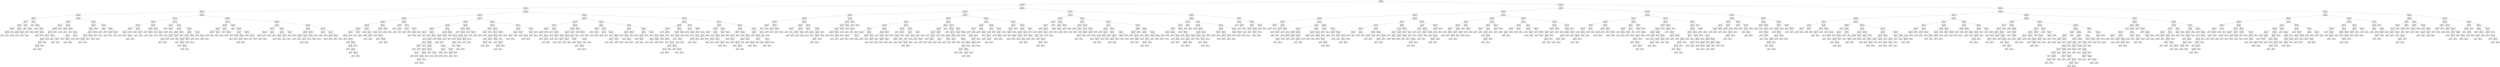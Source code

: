 digraph Tree {
node [shape=box] ;
0 [label="X[1224] <= -0.01\ngini = 0.498\nsamples = 99999\nvalue = [53083, 46916]"] ;
1 [label="X[1732] <= 0.068\ngini = 0.426\nsamples = 48412\nvalue = [14914, 33498]"] ;
0 -> 1 [labeldistance=2.5, labelangle=45, headlabel="True"] ;
2 [label="X[1861] <= -0.104\ngini = 0.31\nsamples = 32422\nvalue = [6229, 26193]"] ;
1 -> 2 ;
3 [label="X[1224] <= -0.254\ngini = 0.46\nsamples = 9214\nvalue = [3305, 5909]"] ;
2 -> 3 ;
4 [label="X[1292] <= -0.255\ngini = 0.324\nsamples = 3908\nvalue = [795, 3113]"] ;
3 -> 4 ;
5 [label="X[1991] <= -0.081\ngini = 0.475\nsamples = 927\nvalue = [360, 567]"] ;
4 -> 5 ;
6 [label="X[27] <= 0.237\ngini = 0.409\nsamples = 617\nvalue = [177, 440]"] ;
5 -> 6 ;
7 [label="X[505] <= -0.234\ngini = 0.325\nsamples = 450\nvalue = [92, 358]"] ;
6 -> 7 ;
8 [label="X[2037] <= -0.256\ngini = 0.135\nsamples = 220\nvalue = [16, 204]"] ;
7 -> 8 ;
9 [label="X[329] <= 0.028\ngini = 0.046\nsamples = 169\nvalue = [4, 165]"] ;
8 -> 9 ;
10 [label="gini = 0.0\nsamples = 119\nvalue = [0, 119]"] ;
9 -> 10 ;
11 [label="gini = 0.147\nsamples = 50\nvalue = [4, 46]"] ;
9 -> 11 ;
12 [label="gini = 0.36\nsamples = 51\nvalue = [12, 39]"] ;
8 -> 12 ;
13 [label="X[1611] <= -0.119\ngini = 0.442\nsamples = 230\nvalue = [76, 154]"] ;
7 -> 13 ;
14 [label="X[69] <= -0.305\ngini = 0.499\nsamples = 120\nvalue = [58, 62]"] ;
13 -> 14 ;
15 [label="gini = 0.415\nsamples = 68\nvalue = [20, 48]"] ;
14 -> 15 ;
16 [label="gini = 0.393\nsamples = 52\nvalue = [38, 14]"] ;
14 -> 16 ;
17 [label="X[307] <= -0.272\ngini = 0.274\nsamples = 110\nvalue = [18, 92]"] ;
13 -> 17 ;
18 [label="gini = 0.0\nsamples = 51\nvalue = [0, 51]"] ;
17 -> 18 ;
19 [label="gini = 0.424\nsamples = 59\nvalue = [18, 41]"] ;
17 -> 19 ;
20 [label="X[405] <= -0.433\ngini = 0.5\nsamples = 167\nvalue = [85, 82]"] ;
6 -> 20 ;
21 [label="gini = 0.406\nsamples = 67\nvalue = [19, 48]"] ;
20 -> 21 ;
22 [label="X[1323] <= -0.123\ngini = 0.449\nsamples = 100\nvalue = [66, 34]"] ;
20 -> 22 ;
23 [label="gini = 0.211\nsamples = 50\nvalue = [44, 6]"] ;
22 -> 23 ;
24 [label="gini = 0.493\nsamples = 50\nvalue = [22, 28]"] ;
22 -> 24 ;
25 [label="X[2120] <= -0.418\ngini = 0.484\nsamples = 310\nvalue = [183, 127]"] ;
5 -> 25 ;
26 [label="gini = 0.42\nsamples = 80\nvalue = [24, 56]"] ;
25 -> 26 ;
27 [label="X[370] <= -0.27\ngini = 0.427\nsamples = 230\nvalue = [159, 71]"] ;
25 -> 27 ;
28 [label="gini = 0.163\nsamples = 67\nvalue = [61, 6]"] ;
27 -> 28 ;
29 [label="X[1224] <= -0.405\ngini = 0.48\nsamples = 163\nvalue = [98, 65]"] ;
27 -> 29 ;
30 [label="gini = 0.431\nsamples = 51\nvalue = [16, 35]"] ;
29 -> 30 ;
31 [label="X[292] <= -0.193\ngini = 0.392\nsamples = 112\nvalue = [82, 30]"] ;
29 -> 31 ;
32 [label="gini = 0.171\nsamples = 53\nvalue = [48, 5]"] ;
31 -> 32 ;
33 [label="gini = 0.488\nsamples = 59\nvalue = [34, 25]"] ;
31 -> 33 ;
34 [label="X[1991] <= -0.076\ngini = 0.249\nsamples = 2981\nvalue = [435, 2546]"] ;
4 -> 34 ;
35 [label="X[682] <= -0.122\ngini = 0.153\nsamples = 1983\nvalue = [165, 1818]"] ;
34 -> 35 ;
36 [label="X[62] <= 0.075\ngini = 0.077\nsamples = 1319\nvalue = [53, 1266]"] ;
35 -> 36 ;
37 [label="X[1755] <= 0.39\ngini = 0.064\nsamples = 1268\nvalue = [42, 1226]"] ;
36 -> 37 ;
38 [label="X[216] <= 0.202\ngini = 0.053\nsamples = 1216\nvalue = [33, 1183]"] ;
37 -> 38 ;
39 [label="X[1991] <= -0.1\ngini = 0.031\nsamples = 1023\nvalue = [16, 1007]"] ;
38 -> 39 ;
40 [label="X[2301] <= 0.175\ngini = 0.02\nsamples = 968\nvalue = [10, 958]"] ;
39 -> 40 ;
41 [label="X[115] <= 0.476\ngini = 0.011\nsamples = 908\nvalue = [5, 903]"] ;
40 -> 41 ;
42 [label="X[1191] <= 0.458\ngini = 0.002\nsamples = 839\nvalue = [1, 838]"] ;
41 -> 42 ;
43 [label="gini = 0.0\nsamples = 789\nvalue = [0, 789]"] ;
42 -> 43 ;
44 [label="gini = 0.039\nsamples = 50\nvalue = [1, 49]"] ;
42 -> 44 ;
45 [label="gini = 0.109\nsamples = 69\nvalue = [4, 65]"] ;
41 -> 45 ;
46 [label="gini = 0.153\nsamples = 60\nvalue = [5, 55]"] ;
40 -> 46 ;
47 [label="gini = 0.194\nsamples = 55\nvalue = [6, 49]"] ;
39 -> 47 ;
48 [label="X[1921] <= -0.117\ngini = 0.161\nsamples = 193\nvalue = [17, 176]"] ;
38 -> 48 ;
49 [label="gini = 0.385\nsamples = 50\nvalue = [13, 37]"] ;
48 -> 49 ;
50 [label="X[1788] <= -0.081\ngini = 0.054\nsamples = 143\nvalue = [4, 139]"] ;
48 -> 50 ;
51 [label="gini = 0.147\nsamples = 50\nvalue = [4, 46]"] ;
50 -> 51 ;
52 [label="gini = 0.0\nsamples = 93\nvalue = [0, 93]"] ;
50 -> 52 ;
53 [label="gini = 0.286\nsamples = 52\nvalue = [9, 43]"] ;
37 -> 53 ;
54 [label="gini = 0.338\nsamples = 51\nvalue = [11, 40]"] ;
36 -> 54 ;
55 [label="X[695] <= -0.209\ngini = 0.28\nsamples = 664\nvalue = [112, 552]"] ;
35 -> 55 ;
56 [label="X[1651] <= -0.108\ngini = 0.44\nsamples = 156\nvalue = [51, 105]"] ;
55 -> 56 ;
57 [label="gini = 0.272\nsamples = 80\nvalue = [13, 67]"] ;
56 -> 57 ;
58 [label="gini = 0.5\nsamples = 76\nvalue = [38, 38]"] ;
56 -> 58 ;
59 [label="X[738] <= -0.326\ngini = 0.211\nsamples = 508\nvalue = [61, 447]"] ;
55 -> 59 ;
60 [label="gini = 0.419\nsamples = 77\nvalue = [23, 54]"] ;
59 -> 60 ;
61 [label="X[1058] <= -0.13\ngini = 0.161\nsamples = 431\nvalue = [38, 393]"] ;
59 -> 61 ;
62 [label="X[954] <= -0.512\ngini = 0.092\nsamples = 330\nvalue = [16, 314]"] ;
61 -> 62 ;
63 [label="gini = 0.282\nsamples = 59\nvalue = [10, 49]"] ;
62 -> 63 ;
64 [label="X[1539] <= -0.317\ngini = 0.043\nsamples = 271\nvalue = [6, 265]"] ;
62 -> 64 ;
65 [label="gini = 0.168\nsamples = 65\nvalue = [6, 59]"] ;
64 -> 65 ;
66 [label="gini = 0.0\nsamples = 206\nvalue = [0, 206]"] ;
64 -> 66 ;
67 [label="X[883] <= -0.181\ngini = 0.341\nsamples = 101\nvalue = [22, 79]"] ;
61 -> 67 ;
68 [label="gini = 0.461\nsamples = 50\nvalue = [18, 32]"] ;
67 -> 68 ;
69 [label="gini = 0.145\nsamples = 51\nvalue = [4, 47]"] ;
67 -> 69 ;
70 [label="X[682] <= -0.123\ngini = 0.395\nsamples = 998\nvalue = [270, 728]"] ;
34 -> 70 ;
71 [label="X[1721] <= 0.056\ngini = 0.3\nsamples = 627\nvalue = [115, 512]"] ;
70 -> 71 ;
72 [label="X[1292] <= 0.148\ngini = 0.244\nsamples = 548\nvalue = [78, 470]"] ;
71 -> 72 ;
73 [label="X[62] <= -0.249\ngini = 0.327\nsamples = 360\nvalue = [74, 286]"] ;
72 -> 73 ;
74 [label="X[334] <= 0.123\ngini = 0.193\nsamples = 222\nvalue = [24, 198]"] ;
73 -> 74 ;
75 [label="X[1894] <= -0.162\ngini = 0.092\nsamples = 165\nvalue = [8, 157]"] ;
74 -> 75 ;
76 [label="gini = 0.0\nsamples = 105\nvalue = [0, 105]"] ;
75 -> 76 ;
77 [label="gini = 0.231\nsamples = 60\nvalue = [8, 52]"] ;
75 -> 77 ;
78 [label="gini = 0.404\nsamples = 57\nvalue = [16, 41]"] ;
74 -> 78 ;
79 [label="X[327] <= -0.216\ngini = 0.462\nsamples = 138\nvalue = [50, 88]"] ;
73 -> 79 ;
80 [label="gini = 0.47\nsamples = 53\nvalue = [33, 20]"] ;
79 -> 80 ;
81 [label="gini = 0.32\nsamples = 85\nvalue = [17, 68]"] ;
79 -> 81 ;
82 [label="X[2030] <= -0.021\ngini = 0.042\nsamples = 188\nvalue = [4, 184]"] ;
72 -> 82 ;
83 [label="gini = 0.0\nsamples = 138\nvalue = [0, 138]"] ;
82 -> 83 ;
84 [label="gini = 0.147\nsamples = 50\nvalue = [4, 46]"] ;
82 -> 84 ;
85 [label="gini = 0.498\nsamples = 79\nvalue = [37, 42]"] ;
71 -> 85 ;
86 [label="X[1318] <= -0.329\ngini = 0.486\nsamples = 371\nvalue = [155, 216]"] ;
70 -> 86 ;
87 [label="X[2277] <= -0.044\ngini = 0.282\nsamples = 106\nvalue = [18, 88]"] ;
86 -> 87 ;
88 [label="gini = 0.44\nsamples = 52\nvalue = [17, 35]"] ;
87 -> 88 ;
89 [label="gini = 0.036\nsamples = 54\nvalue = [1, 53]"] ;
87 -> 89 ;
90 [label="X[1292] <= 0.125\ngini = 0.499\nsamples = 265\nvalue = [137, 128]"] ;
86 -> 90 ;
91 [label="X[2314] <= -0.014\ngini = 0.455\nsamples = 160\nvalue = [104, 56]"] ;
90 -> 91 ;
92 [label="gini = 0.497\nsamples = 84\nvalue = [39, 45]"] ;
91 -> 92 ;
93 [label="gini = 0.248\nsamples = 76\nvalue = [65, 11]"] ;
91 -> 93 ;
94 [label="X[761] <= 0.028\ngini = 0.431\nsamples = 105\nvalue = [33, 72]"] ;
90 -> 94 ;
95 [label="gini = 0.5\nsamples = 54\nvalue = [27, 27]"] ;
94 -> 95 ;
96 [label="gini = 0.208\nsamples = 51\nvalue = [6, 45]"] ;
94 -> 96 ;
97 [label="X[1292] <= -0.07\ngini = 0.499\nsamples = 5306\nvalue = [2510, 2796]"] ;
3 -> 97 ;
98 [label="X[1991] <= -0.172\ngini = 0.454\nsamples = 2278\nvalue = [1483, 795]"] ;
97 -> 98 ;
99 [label="X[2232] <= -0.259\ngini = 0.498\nsamples = 799\nvalue = [373, 426]"] ;
98 -> 99 ;
100 [label="X[1732] <= -0.094\ngini = 0.479\nsamples = 413\nvalue = [249, 164]"] ;
99 -> 100 ;
101 [label="X[334] <= 0.238\ngini = 0.499\nsamples = 253\nvalue = [121, 132]"] ;
100 -> 101 ;
102 [label="X[617] <= -0.171\ngini = 0.463\nsamples = 179\nvalue = [65, 114]"] ;
101 -> 102 ;
103 [label="gini = 0.477\nsamples = 51\nvalue = [31, 20]"] ;
102 -> 103 ;
104 [label="X[2328] <= -0.001\ngini = 0.39\nsamples = 128\nvalue = [34, 94]"] ;
102 -> 104 ;
105 [label="gini = 0.204\nsamples = 78\nvalue = [9, 69]"] ;
104 -> 105 ;
106 [label="gini = 0.5\nsamples = 50\nvalue = [25, 25]"] ;
104 -> 106 ;
107 [label="gini = 0.368\nsamples = 74\nvalue = [56, 18]"] ;
101 -> 107 ;
108 [label="X[1201] <= -0.267\ngini = 0.32\nsamples = 160\nvalue = [128, 32]"] ;
100 -> 108 ;
109 [label="gini = 0.486\nsamples = 53\nvalue = [31, 22]"] ;
108 -> 109 ;
110 [label="X[1820] <= -0.102\ngini = 0.169\nsamples = 107\nvalue = [97, 10]"] ;
108 -> 110 ;
111 [label="gini = 0.0\nsamples = 57\nvalue = [57, 0]"] ;
110 -> 111 ;
112 [label="gini = 0.32\nsamples = 50\nvalue = [40, 10]"] ;
110 -> 112 ;
113 [label="X[2170] <= -0.221\ngini = 0.436\nsamples = 386\nvalue = [124, 262]"] ;
99 -> 113 ;
114 [label="X[847] <= -0.156\ngini = 0.245\nsamples = 161\nvalue = [23, 138]"] ;
113 -> 114 ;
115 [label="gini = 0.44\nsamples = 52\nvalue = [17, 35]"] ;
114 -> 115 ;
116 [label="X[2062] <= -0.13\ngini = 0.104\nsamples = 109\nvalue = [6, 103]"] ;
114 -> 116 ;
117 [label="gini = 0.0\nsamples = 59\nvalue = [0, 59]"] ;
116 -> 117 ;
118 [label="gini = 0.211\nsamples = 50\nvalue = [6, 44]"] ;
116 -> 118 ;
119 [label="X[1175] <= -0.335\ngini = 0.495\nsamples = 225\nvalue = [101, 124]"] ;
113 -> 119 ;
120 [label="gini = 0.421\nsamples = 73\nvalue = [51, 22]"] ;
119 -> 120 ;
121 [label="X[257] <= -0.104\ngini = 0.441\nsamples = 152\nvalue = [50, 102]"] ;
119 -> 121 ;
122 [label="gini = 0.273\nsamples = 86\nvalue = [14, 72]"] ;
121 -> 122 ;
123 [label="gini = 0.496\nsamples = 66\nvalue = [36, 30]"] ;
121 -> 123 ;
124 [label="X[1732] <= -0.348\ngini = 0.374\nsamples = 1479\nvalue = [1110, 369]"] ;
98 -> 124 ;
125 [label="X[1056] <= -0.26\ngini = 0.5\nsamples = 206\nvalue = [103, 103]"] ;
124 -> 125 ;
126 [label="gini = 0.351\nsamples = 75\nvalue = [58, 17]"] ;
125 -> 126 ;
127 [label="X[1494] <= -0.186\ngini = 0.451\nsamples = 131\nvalue = [45, 86]"] ;
125 -> 127 ;
128 [label="gini = 0.487\nsamples = 50\nvalue = [29, 21]"] ;
127 -> 128 ;
129 [label="gini = 0.317\nsamples = 81\nvalue = [16, 65]"] ;
127 -> 129 ;
130 [label="X[859] <= -0.312\ngini = 0.331\nsamples = 1273\nvalue = [1007, 266]"] ;
124 -> 130 ;
131 [label="X[1115] <= 0.006\ngini = 0.187\nsamples = 538\nvalue = [482, 56]"] ;
130 -> 131 ;
132 [label="X[1853] <= -0.442\ngini = 0.103\nsamples = 368\nvalue = [348, 20]"] ;
131 -> 132 ;
133 [label="gini = 0.32\nsamples = 50\nvalue = [40, 10]"] ;
132 -> 133 ;
134 [label="X[196] <= 0.355\ngini = 0.061\nsamples = 318\nvalue = [308, 10]"] ;
132 -> 134 ;
135 [label="X[671] <= -0.16\ngini = 0.022\nsamples = 268\nvalue = [265, 3]"] ;
134 -> 135 ;
136 [label="gini = 0.113\nsamples = 50\nvalue = [47, 3]"] ;
135 -> 136 ;
137 [label="gini = 0.0\nsamples = 218\nvalue = [218, 0]"] ;
135 -> 137 ;
138 [label="gini = 0.241\nsamples = 50\nvalue = [43, 7]"] ;
134 -> 138 ;
139 [label="X[574] <= -0.218\ngini = 0.334\nsamples = 170\nvalue = [134, 36]"] ;
131 -> 139 ;
140 [label="X[1557] <= -0.159\ngini = 0.187\nsamples = 115\nvalue = [103, 12]"] ;
139 -> 140 ;
141 [label="gini = 0.343\nsamples = 50\nvalue = [39, 11]"] ;
140 -> 141 ;
142 [label="gini = 0.03\nsamples = 65\nvalue = [64, 1]"] ;
140 -> 142 ;
143 [label="gini = 0.492\nsamples = 55\nvalue = [31, 24]"] ;
139 -> 143 ;
144 [label="X[147] <= 0.224\ngini = 0.408\nsamples = 735\nvalue = [525, 210]"] ;
130 -> 144 ;
145 [label="X[1056] <= 0.132\ngini = 0.343\nsamples = 551\nvalue = [430, 121]"] ;
144 -> 145 ;
146 [label="X[1175] <= -0.157\ngini = 0.277\nsamples = 422\nvalue = [352, 70]"] ;
145 -> 146 ;
147 [label="X[1504] <= -0.396\ngini = 0.189\nsamples = 312\nvalue = [279, 33]"] ;
146 -> 147 ;
148 [label="gini = 0.449\nsamples = 50\nvalue = [33, 17]"] ;
147 -> 148 ;
149 [label="X[1931] <= -0.188\ngini = 0.115\nsamples = 262\nvalue = [246, 16]"] ;
147 -> 149 ;
150 [label="gini = 0.281\nsamples = 71\nvalue = [59, 12]"] ;
149 -> 150 ;
151 [label="X[1068] <= -0.407\ngini = 0.041\nsamples = 191\nvalue = [187, 4]"] ;
149 -> 151 ;
152 [label="gini = 0.147\nsamples = 50\nvalue = [46, 4]"] ;
151 -> 152 ;
153 [label="gini = 0.0\nsamples = 141\nvalue = [141, 0]"] ;
151 -> 153 ;
154 [label="X[862] <= 0.023\ngini = 0.446\nsamples = 110\nvalue = [73, 37]"] ;
146 -> 154 ;
155 [label="gini = 0.222\nsamples = 55\nvalue = [48, 7]"] ;
154 -> 155 ;
156 [label="gini = 0.496\nsamples = 55\nvalue = [25, 30]"] ;
154 -> 156 ;
157 [label="X[850] <= -0.132\ngini = 0.478\nsamples = 129\nvalue = [78, 51]"] ;
145 -> 157 ;
158 [label="gini = 0.497\nsamples = 78\nvalue = [36, 42]"] ;
157 -> 158 ;
159 [label="gini = 0.291\nsamples = 51\nvalue = [42, 9]"] ;
157 -> 159 ;
160 [label="X[626] <= -0.067\ngini = 0.499\nsamples = 184\nvalue = [95, 89]"] ;
144 -> 160 ;
161 [label="gini = 0.435\nsamples = 75\nvalue = [24, 51]"] ;
160 -> 161 ;
162 [label="X[823] <= 0.109\ngini = 0.454\nsamples = 109\nvalue = [71, 38]"] ;
160 -> 162 ;
163 [label="gini = 0.499\nsamples = 52\nvalue = [25, 27]"] ;
162 -> 163 ;
164 [label="gini = 0.311\nsamples = 57\nvalue = [46, 11]"] ;
162 -> 164 ;
165 [label="X[1732] <= -0.171\ngini = 0.448\nsamples = 3028\nvalue = [1027, 2001]"] ;
97 -> 165 ;
166 [label="X[1494] <= -0.123\ngini = 0.331\nsamples = 1305\nvalue = [273, 1032]"] ;
165 -> 166 ;
167 [label="X[1022] <= 0.033\ngini = 0.442\nsamples = 506\nvalue = [167, 339]"] ;
166 -> 167 ;
168 [label="X[1436] <= -0.112\ngini = 0.315\nsamples = 281\nvalue = [55, 226]"] ;
167 -> 168 ;
169 [label="X[1498] <= -0.166\ngini = 0.108\nsamples = 140\nvalue = [8, 132]"] ;
168 -> 169 ;
170 [label="gini = 0.252\nsamples = 54\nvalue = [8, 46]"] ;
169 -> 170 ;
171 [label="gini = 0.0\nsamples = 86\nvalue = [0, 86]"] ;
169 -> 171 ;
172 [label="X[1403] <= -0.115\ngini = 0.444\nsamples = 141\nvalue = [47, 94]"] ;
168 -> 172 ;
173 [label="gini = 0.483\nsamples = 54\nvalue = [32, 22]"] ;
172 -> 173 ;
174 [label="gini = 0.285\nsamples = 87\nvalue = [15, 72]"] ;
172 -> 174 ;
175 [label="X[1797] <= 0.119\ngini = 0.5\nsamples = 225\nvalue = [112, 113]"] ;
167 -> 175 ;
176 [label="gini = 0.38\nsamples = 90\nvalue = [67, 23]"] ;
175 -> 176 ;
177 [label="X[950] <= -0.077\ngini = 0.444\nsamples = 135\nvalue = [45, 90]"] ;
175 -> 177 ;
178 [label="gini = 0.293\nsamples = 73\nvalue = [13, 60]"] ;
177 -> 178 ;
179 [label="gini = 0.499\nsamples = 62\nvalue = [32, 30]"] ;
177 -> 179 ;
180 [label="X[234] <= -0.427\ngini = 0.23\nsamples = 799\nvalue = [106, 693]"] ;
166 -> 180 ;
181 [label="gini = 0.455\nsamples = 97\nvalue = [34, 63]"] ;
180 -> 181 ;
182 [label="X[1613] <= -0.098\ngini = 0.184\nsamples = 702\nvalue = [72, 630]"] ;
180 -> 182 ;
183 [label="X[1022] <= 0.048\ngini = 0.108\nsamples = 506\nvalue = [29, 477]"] ;
182 -> 183 ;
184 [label="X[656] <= -0.258\ngini = 0.033\nsamples = 299\nvalue = [5, 294]"] ;
183 -> 184 ;
185 [label="gini = 0.18\nsamples = 50\nvalue = [5, 45]"] ;
184 -> 185 ;
186 [label="gini = 0.0\nsamples = 249\nvalue = [0, 249]"] ;
184 -> 186 ;
187 [label="X[885] <= -0.311\ngini = 0.205\nsamples = 207\nvalue = [24, 183]"] ;
183 -> 187 ;
188 [label="X[368] <= -0.073\ngini = 0.065\nsamples = 118\nvalue = [4, 114]"] ;
187 -> 188 ;
189 [label="gini = 0.0\nsamples = 68\nvalue = [0, 68]"] ;
188 -> 189 ;
190 [label="gini = 0.147\nsamples = 50\nvalue = [4, 46]"] ;
188 -> 190 ;
191 [label="gini = 0.348\nsamples = 89\nvalue = [20, 69]"] ;
187 -> 191 ;
192 [label="X[554] <= -0.013\ngini = 0.343\nsamples = 196\nvalue = [43, 153]"] ;
182 -> 192 ;
193 [label="gini = 0.496\nsamples = 66\nvalue = [30, 36]"] ;
192 -> 193 ;
194 [label="X[1079] <= -0.098\ngini = 0.18\nsamples = 130\nvalue = [13, 117]"] ;
192 -> 194 ;
195 [label="gini = 0.027\nsamples = 73\nvalue = [1, 72]"] ;
194 -> 195 ;
196 [label="gini = 0.332\nsamples = 57\nvalue = [12, 45]"] ;
194 -> 196 ;
197 [label="X[1991] <= -0.085\ngini = 0.492\nsamples = 1723\nvalue = [754, 969]"] ;
165 -> 197 ;
198 [label="X[1172] <= -0.16\ngini = 0.404\nsamples = 718\nvalue = [202, 516]"] ;
197 -> 198 ;
199 [label="X[266] <= 0.019\ngini = 0.48\nsamples = 340\nvalue = [136, 204]"] ;
198 -> 199 ;
200 [label="X[1435] <= -0.031\ngini = 0.414\nsamples = 232\nvalue = [68, 164]"] ;
199 -> 200 ;
201 [label="X[827] <= -0.261\ngini = 0.261\nsamples = 136\nvalue = [21, 115]"] ;
200 -> 201 ;
202 [label="gini = 0.429\nsamples = 61\nvalue = [19, 42]"] ;
201 -> 202 ;
203 [label="gini = 0.052\nsamples = 75\nvalue = [2, 73]"] ;
201 -> 203 ;
204 [label="gini = 0.5\nsamples = 96\nvalue = [47, 49]"] ;
200 -> 204 ;
205 [label="X[1142] <= 0.101\ngini = 0.466\nsamples = 108\nvalue = [68, 40]"] ;
199 -> 205 ;
206 [label="gini = 0.27\nsamples = 56\nvalue = [47, 9]"] ;
205 -> 206 ;
207 [label="gini = 0.482\nsamples = 52\nvalue = [21, 31]"] ;
205 -> 207 ;
208 [label="X[2069] <= 0.181\ngini = 0.288\nsamples = 378\nvalue = [66, 312]"] ;
198 -> 208 ;
209 [label="X[728] <= -0.009\ngini = 0.189\nsamples = 275\nvalue = [29, 246]"] ;
208 -> 209 ;
210 [label="X[520] <= -0.009\ngini = 0.33\nsamples = 120\nvalue = [25, 95]"] ;
209 -> 210 ;
211 [label="gini = 0.434\nsamples = 69\nvalue = [22, 47]"] ;
210 -> 211 ;
212 [label="gini = 0.111\nsamples = 51\nvalue = [3, 48]"] ;
210 -> 212 ;
213 [label="X[1671] <= 0.094\ngini = 0.05\nsamples = 155\nvalue = [4, 151]"] ;
209 -> 213 ;
214 [label="gini = 0.0\nsamples = 105\nvalue = [0, 105]"] ;
213 -> 214 ;
215 [label="gini = 0.147\nsamples = 50\nvalue = [4, 46]"] ;
213 -> 215 ;
216 [label="X[1346] <= -0.101\ngini = 0.46\nsamples = 103\nvalue = [37, 66]"] ;
208 -> 216 ;
217 [label="gini = 0.478\nsamples = 53\nvalue = [32, 21]"] ;
216 -> 217 ;
218 [label="gini = 0.18\nsamples = 50\nvalue = [5, 45]"] ;
216 -> 218 ;
219 [label="X[548] <= 0.049\ngini = 0.495\nsamples = 1005\nvalue = [552, 453]"] ;
197 -> 219 ;
220 [label="X[2140] <= -0.006\ngini = 0.455\nsamples = 586\nvalue = [381, 205]"] ;
219 -> 220 ;
221 [label="X[648] <= 0.042\ngini = 0.496\nsamples = 356\nvalue = [193, 163]"] ;
220 -> 221 ;
222 [label="X[1035] <= -0.034\ngini = 0.465\nsamples = 155\nvalue = [57, 98]"] ;
221 -> 222 ;
223 [label="gini = 0.5\nsamples = 95\nvalue = [48, 47]"] ;
222 -> 223 ;
224 [label="gini = 0.255\nsamples = 60\nvalue = [9, 51]"] ;
222 -> 224 ;
225 [label="X[2277] <= 0.151\ngini = 0.438\nsamples = 201\nvalue = [136, 65]"] ;
221 -> 225 ;
226 [label="X[1177] <= 0.154\ngini = 0.336\nsamples = 145\nvalue = [114, 31]"] ;
225 -> 226 ;
227 [label="gini = 0.172\nsamples = 95\nvalue = [86, 9]"] ;
226 -> 227 ;
228 [label="gini = 0.493\nsamples = 50\nvalue = [28, 22]"] ;
226 -> 228 ;
229 [label="gini = 0.477\nsamples = 56\nvalue = [22, 34]"] ;
225 -> 229 ;
230 [label="X[1292] <= 0.152\ngini = 0.299\nsamples = 230\nvalue = [188, 42]"] ;
220 -> 230 ;
231 [label="X[1082] <= -0.038\ngini = 0.15\nsamples = 135\nvalue = [124, 11]"] ;
230 -> 231 ;
232 [label="gini = 0.343\nsamples = 50\nvalue = [39, 11]"] ;
231 -> 232 ;
233 [label="gini = 0.0\nsamples = 85\nvalue = [85, 0]"] ;
231 -> 233 ;
234 [label="gini = 0.44\nsamples = 95\nvalue = [64, 31]"] ;
230 -> 234 ;
235 [label="X[1747] <= -0.082\ngini = 0.483\nsamples = 419\nvalue = [171, 248]"] ;
219 -> 235 ;
236 [label="X[1577] <= -0.166\ngini = 0.357\nsamples = 146\nvalue = [34, 112]"] ;
235 -> 236 ;
237 [label="gini = 0.49\nsamples = 63\nvalue = [27, 36]"] ;
236 -> 237 ;
238 [label="gini = 0.154\nsamples = 83\nvalue = [7, 76]"] ;
236 -> 238 ;
239 [label="X[1360] <= 0.115\ngini = 0.5\nsamples = 273\nvalue = [137, 136]"] ;
235 -> 239 ;
240 [label="X[456] <= -0.047\ngini = 0.46\nsamples = 148\nvalue = [95, 53]"] ;
239 -> 240 ;
241 [label="gini = 0.48\nsamples = 50\nvalue = [20, 30]"] ;
240 -> 241 ;
242 [label="gini = 0.359\nsamples = 98\nvalue = [75, 23]"] ;
240 -> 242 ;
243 [label="X[183] <= -0.022\ngini = 0.446\nsamples = 125\nvalue = [42, 83]"] ;
239 -> 243 ;
244 [label="gini = 0.497\nsamples = 50\nvalue = [27, 23]"] ;
243 -> 244 ;
245 [label="gini = 0.32\nsamples = 75\nvalue = [15, 60]"] ;
243 -> 245 ;
246 [label="X[1224] <= -0.172\ngini = 0.22\nsamples = 23208\nvalue = [2924, 20284]"] ;
2 -> 246 ;
247 [label="X[1292] <= -0.24\ngini = 0.133\nsamples = 14436\nvalue = [1032, 13404]"] ;
246 -> 247 ;
248 [label="X[2314] <= 0.013\ngini = 0.293\nsamples = 2720\nvalue = [485, 2235]"] ;
247 -> 248 ;
249 [label="X[1435] <= -0.071\ngini = 0.222\nsamples = 2196\nvalue = [280, 1916]"] ;
248 -> 249 ;
250 [label="X[1991] <= -0.033\ngini = 0.153\nsamples = 1602\nvalue = [134, 1468]"] ;
249 -> 250 ;
251 [label="X[682] <= -0.0\ngini = 0.104\nsamples = 1285\nvalue = [71, 1214]"] ;
250 -> 251 ;
252 [label="X[1318] <= 0.103\ngini = 0.08\nsamples = 1169\nvalue = [49, 1120]"] ;
251 -> 252 ;
253 [label="X[1292] <= -0.621\ngini = 0.063\nsamples = 1100\nvalue = [36, 1064]"] ;
252 -> 253 ;
254 [label="gini = 0.281\nsamples = 65\nvalue = [11, 54]"] ;
253 -> 254 ;
255 [label="X[486] <= -0.194\ngini = 0.047\nsamples = 1035\nvalue = [25, 1010]"] ;
253 -> 255 ;
256 [label="gini = 0.255\nsamples = 60\nvalue = [9, 51]"] ;
255 -> 256 ;
257 [label="X[1152] <= 0.11\ngini = 0.032\nsamples = 975\nvalue = [16, 959]"] ;
255 -> 257 ;
258 [label="X[1256] <= -0.42\ngini = 0.021\nsamples = 925\nvalue = [10, 915]"] ;
257 -> 258 ;
259 [label="gini = 0.18\nsamples = 50\nvalue = [5, 45]"] ;
258 -> 259 ;
260 [label="X[1861] <= -0.066\ngini = 0.011\nsamples = 875\nvalue = [5, 870]"] ;
258 -> 260 ;
261 [label="gini = 0.113\nsamples = 50\nvalue = [3, 47]"] ;
260 -> 261 ;
262 [label="X[2030] <= 0.267\ngini = 0.005\nsamples = 825\nvalue = [2, 823]"] ;
260 -> 262 ;
263 [label="gini = 0.0\nsamples = 775\nvalue = [0, 775]"] ;
262 -> 263 ;
264 [label="gini = 0.077\nsamples = 50\nvalue = [2, 48]"] ;
262 -> 264 ;
265 [label="gini = 0.211\nsamples = 50\nvalue = [6, 44]"] ;
257 -> 265 ;
266 [label="gini = 0.306\nsamples = 69\nvalue = [13, 56]"] ;
252 -> 266 ;
267 [label="X[1940] <= -0.404\ngini = 0.307\nsamples = 116\nvalue = [22, 94]"] ;
251 -> 267 ;
268 [label="gini = 0.0\nsamples = 51\nvalue = [0, 51]"] ;
267 -> 268 ;
269 [label="gini = 0.448\nsamples = 65\nvalue = [22, 43]"] ;
267 -> 269 ;
270 [label="X[1390] <= -0.199\ngini = 0.318\nsamples = 317\nvalue = [63, 254]"] ;
250 -> 270 ;
271 [label="gini = 0.478\nsamples = 86\nvalue = [34, 52]"] ;
270 -> 271 ;
272 [label="X[458] <= -0.384\ngini = 0.22\nsamples = 231\nvalue = [29, 202]"] ;
270 -> 272 ;
273 [label="gini = 0.399\nsamples = 69\nvalue = [19, 50]"] ;
272 -> 273 ;
274 [label="X[1895] <= -0.303\ngini = 0.116\nsamples = 162\nvalue = [10, 152]"] ;
272 -> 274 ;
275 [label="gini = 0.0\nsamples = 101\nvalue = [0, 101]"] ;
274 -> 275 ;
276 [label="gini = 0.274\nsamples = 61\nvalue = [10, 51]"] ;
274 -> 276 ;
277 [label="X[2296] <= 0.069\ngini = 0.371\nsamples = 594\nvalue = [146, 448]"] ;
249 -> 277 ;
278 [label="X[682] <= -0.025\ngini = 0.293\nsamples = 443\nvalue = [79, 364]"] ;
277 -> 278 ;
279 [label="X[114] <= -0.422\ngini = 0.22\nsamples = 358\nvalue = [45, 313]"] ;
278 -> 279 ;
280 [label="gini = 0.425\nsamples = 85\nvalue = [26, 59]"] ;
279 -> 280 ;
281 [label="X[862] <= -0.205\ngini = 0.13\nsamples = 273\nvalue = [19, 254]"] ;
279 -> 281 ;
282 [label="gini = 0.343\nsamples = 50\nvalue = [11, 39]"] ;
281 -> 282 ;
283 [label="X[1245] <= -0.009\ngini = 0.069\nsamples = 223\nvalue = [8, 215]"] ;
281 -> 283 ;
284 [label="gini = 0.0\nsamples = 173\nvalue = [0, 173]"] ;
283 -> 284 ;
285 [label="gini = 0.269\nsamples = 50\nvalue = [8, 42]"] ;
283 -> 285 ;
286 [label="gini = 0.48\nsamples = 85\nvalue = [34, 51]"] ;
278 -> 286 ;
287 [label="X[777] <= -0.065\ngini = 0.494\nsamples = 151\nvalue = [67, 84]"] ;
277 -> 287 ;
288 [label="gini = 0.48\nsamples = 90\nvalue = [54, 36]"] ;
287 -> 288 ;
289 [label="gini = 0.335\nsamples = 61\nvalue = [13, 48]"] ;
287 -> 289 ;
290 [label="X[1732] <= -0.228\ngini = 0.476\nsamples = 524\nvalue = [205, 319]"] ;
248 -> 290 ;
291 [label="X[1494] <= -0.309\ngini = 0.276\nsamples = 157\nvalue = [26, 131]"] ;
290 -> 291 ;
292 [label="gini = 0.461\nsamples = 50\nvalue = [18, 32]"] ;
291 -> 292 ;
293 [label="X[727] <= -0.132\ngini = 0.138\nsamples = 107\nvalue = [8, 99]"] ;
291 -> 293 ;
294 [label="gini = 0.0\nsamples = 57\nvalue = [0, 57]"] ;
293 -> 294 ;
295 [label="gini = 0.269\nsamples = 50\nvalue = [8, 42]"] ;
293 -> 295 ;
296 [label="X[1224] <= -0.35\ngini = 0.5\nsamples = 367\nvalue = [179, 188]"] ;
290 -> 296 ;
297 [label="X[1085] <= -0.063\ngini = 0.415\nsamples = 143\nvalue = [42, 101]"] ;
296 -> 297 ;
298 [label="gini = 0.499\nsamples = 67\nvalue = [32, 35]"] ;
297 -> 298 ;
299 [label="gini = 0.229\nsamples = 76\nvalue = [10, 66]"] ;
297 -> 299 ;
300 [label="X[1416] <= 0.087\ngini = 0.475\nsamples = 224\nvalue = [137, 87]"] ;
296 -> 300 ;
301 [label="X[881] <= 0.015\ngini = 0.39\nsamples = 147\nvalue = [108, 39]"] ;
300 -> 301 ;
302 [label="gini = 0.193\nsamples = 83\nvalue = [74, 9]"] ;
301 -> 302 ;
303 [label="gini = 0.498\nsamples = 64\nvalue = [34, 30]"] ;
301 -> 303 ;
304 [label="gini = 0.47\nsamples = 77\nvalue = [29, 48]"] ;
300 -> 304 ;
305 [label="X[1991] <= 0.038\ngini = 0.089\nsamples = 11716\nvalue = [547, 11169]"] ;
247 -> 305 ;
306 [label="X[682] <= 0.093\ngini = 0.054\nsamples = 9497\nvalue = [265, 9232]"] ;
305 -> 306 ;
307 [label="X[2272] <= -0.055\ngini = 0.041\nsamples = 8854\nvalue = [186, 8668]"] ;
306 -> 307 ;
308 [label="X[859] <= -0.446\ngini = 0.027\nsamples = 7268\nvalue = [99, 7169]"] ;
307 -> 308 ;
309 [label="X[426] <= -0.216\ngini = 0.207\nsamples = 111\nvalue = [13, 98]"] ;
308 -> 309 ;
310 [label="gini = 0.0\nsamples = 60\nvalue = [0, 60]"] ;
309 -> 310 ;
311 [label="gini = 0.38\nsamples = 51\nvalue = [13, 38]"] ;
309 -> 311 ;
312 [label="X[2097] <= -0.719\ngini = 0.024\nsamples = 7157\nvalue = [86, 7071]"] ;
308 -> 312 ;
313 [label="gini = 0.269\nsamples = 50\nvalue = [8, 42]"] ;
312 -> 313 ;
314 [label="X[590] <= -0.451\ngini = 0.022\nsamples = 7107\nvalue = [78, 7029]"] ;
312 -> 314 ;
315 [label="gini = 0.233\nsamples = 52\nvalue = [7, 45]"] ;
314 -> 315 ;
316 [label="X[1912] <= -0.471\ngini = 0.02\nsamples = 7055\nvalue = [71, 6984]"] ;
314 -> 316 ;
317 [label="X[415] <= -0.111\ngini = 0.119\nsamples = 237\nvalue = [15, 222]"] ;
316 -> 317 ;
318 [label="X[1808] <= -0.122\ngini = 0.043\nsamples = 182\nvalue = [4, 178]"] ;
317 -> 318 ;
319 [label="gini = 0.0\nsamples = 132\nvalue = [0, 132]"] ;
318 -> 319 ;
320 [label="gini = 0.147\nsamples = 50\nvalue = [4, 46]"] ;
318 -> 320 ;
321 [label="gini = 0.32\nsamples = 55\nvalue = [11, 44]"] ;
317 -> 321 ;
322 [label="X[684] <= -0.005\ngini = 0.016\nsamples = 6818\nvalue = [56, 6762]"] ;
316 -> 322 ;
323 [label="X[2170] <= 0.035\ngini = 0.042\nsamples = 1961\nvalue = [42, 1919]"] ;
322 -> 323 ;
324 [label="X[1115] <= -0.299\ngini = 0.022\nsamples = 1720\nvalue = [19, 1701]"] ;
323 -> 324 ;
325 [label="X[941] <= -0.167\ngini = 0.119\nsamples = 142\nvalue = [9, 133]"] ;
324 -> 325 ;
326 [label="gini = 0.0\nsamples = 89\nvalue = [0, 89]"] ;
325 -> 326 ;
327 [label="gini = 0.282\nsamples = 53\nvalue = [9, 44]"] ;
325 -> 327 ;
328 [label="X[1616] <= 0.143\ngini = 0.013\nsamples = 1578\nvalue = [10, 1568]"] ;
324 -> 328 ;
329 [label="X[1060] <= 0.316\ngini = 0.008\nsamples = 1528\nvalue = [6, 1522]"] ;
328 -> 329 ;
330 [label="X[1792] <= -0.494\ngini = 0.004\nsamples = 1478\nvalue = [3, 1475]"] ;
329 -> 330 ;
331 [label="gini = 0.109\nsamples = 52\nvalue = [3, 49]"] ;
330 -> 331 ;
332 [label="gini = 0.0\nsamples = 1426\nvalue = [0, 1426]"] ;
330 -> 332 ;
333 [label="gini = 0.113\nsamples = 50\nvalue = [3, 47]"] ;
329 -> 333 ;
334 [label="gini = 0.147\nsamples = 50\nvalue = [4, 46]"] ;
328 -> 334 ;
335 [label="X[1390] <= -0.297\ngini = 0.173\nsamples = 241\nvalue = [23, 218]"] ;
323 -> 335 ;
336 [label="gini = 0.4\nsamples = 58\nvalue = [16, 42]"] ;
335 -> 336 ;
337 [label="X[1747] <= 0.072\ngini = 0.074\nsamples = 183\nvalue = [7, 176]"] ;
335 -> 337 ;
338 [label="gini = 0.0\nsamples = 133\nvalue = [0, 133]"] ;
337 -> 338 ;
339 [label="gini = 0.241\nsamples = 50\nvalue = [7, 43]"] ;
337 -> 339 ;
340 [label="X[1616] <= 0.117\ngini = 0.006\nsamples = 4857\nvalue = [14, 4843]"] ;
322 -> 340 ;
341 [label="X[1721] <= 0.374\ngini = 0.001\nsamples = 4238\nvalue = [3, 4235]"] ;
340 -> 341 ;
342 [label="X[135] <= -0.246\ngini = 0.0\nsamples = 4188\nvalue = [1, 4187]"] ;
341 -> 342 ;
343 [label="gini = 0.039\nsamples = 50\nvalue = [1, 49]"] ;
342 -> 343 ;
344 [label="gini = 0.0\nsamples = 4138\nvalue = [0, 4138]"] ;
342 -> 344 ;
345 [label="gini = 0.077\nsamples = 50\nvalue = [2, 48]"] ;
341 -> 345 ;
346 [label="X[1522] <= -0.036\ngini = 0.035\nsamples = 619\nvalue = [11, 608]"] ;
340 -> 346 ;
347 [label="X[17] <= 0.532\ngini = 0.011\nsamples = 560\nvalue = [3, 557]"] ;
346 -> 347 ;
348 [label="gini = 0.0\nsamples = 510\nvalue = [0, 510]"] ;
347 -> 348 ;
349 [label="gini = 0.113\nsamples = 50\nvalue = [3, 47]"] ;
347 -> 349 ;
350 [label="gini = 0.234\nsamples = 59\nvalue = [8, 51]"] ;
346 -> 350 ;
351 [label="X[648] <= -0.117\ngini = 0.104\nsamples = 1586\nvalue = [87, 1499]"] ;
307 -> 351 ;
352 [label="X[2170] <= 0.239\ngini = 0.044\nsamples = 1059\nvalue = [24, 1035]"] ;
351 -> 352 ;
353 [label="X[1292] <= -0.168\ngini = 0.019\nsamples = 930\nvalue = [9, 921]"] ;
352 -> 353 ;
354 [label="gini = 0.126\nsamples = 89\nvalue = [6, 83]"] ;
353 -> 354 ;
355 [label="X[717] <= -0.409\ngini = 0.007\nsamples = 841\nvalue = [3, 838]"] ;
353 -> 355 ;
356 [label="gini = 0.091\nsamples = 63\nvalue = [3, 60]"] ;
355 -> 356 ;
357 [label="gini = 0.0\nsamples = 778\nvalue = [0, 778]"] ;
355 -> 357 ;
358 [label="X[1175] <= 0.101\ngini = 0.206\nsamples = 129\nvalue = [15, 114]"] ;
352 -> 358 ;
359 [label="gini = 0.398\nsamples = 51\nvalue = [14, 37]"] ;
358 -> 359 ;
360 [label="gini = 0.025\nsamples = 78\nvalue = [1, 77]"] ;
358 -> 360 ;
361 [label="X[993] <= -0.406\ngini = 0.211\nsamples = 527\nvalue = [63, 464]"] ;
351 -> 361 ;
362 [label="gini = 0.464\nsamples = 63\nvalue = [23, 40]"] ;
361 -> 362 ;
363 [label="X[1115] <= -0.175\ngini = 0.158\nsamples = 464\nvalue = [40, 424]"] ;
361 -> 363 ;
364 [label="gini = 0.416\nsamples = 61\nvalue = [18, 43]"] ;
363 -> 364 ;
365 [label="X[643] <= 0.068\ngini = 0.103\nsamples = 403\nvalue = [22, 381]"] ;
363 -> 365 ;
366 [label="X[253] <= -0.083\ngini = 0.06\nsamples = 353\nvalue = [11, 342]"] ;
365 -> 366 ;
367 [label="gini = 0.209\nsamples = 76\nvalue = [9, 67]"] ;
366 -> 367 ;
368 [label="X[1350] <= -0.123\ngini = 0.014\nsamples = 277\nvalue = [2, 275]"] ;
366 -> 368 ;
369 [label="gini = 0.077\nsamples = 50\nvalue = [2, 48]"] ;
368 -> 369 ;
370 [label="gini = 0.0\nsamples = 227\nvalue = [0, 227]"] ;
368 -> 370 ;
371 [label="gini = 0.343\nsamples = 50\nvalue = [11, 39]"] ;
365 -> 371 ;
372 [label="X[2316] <= -0.025\ngini = 0.216\nsamples = 643\nvalue = [79, 564]"] ;
306 -> 372 ;
373 [label="X[1403] <= -0.145\ngini = 0.13\nsamples = 445\nvalue = [31, 414]"] ;
372 -> 373 ;
374 [label="gini = 0.359\nsamples = 64\nvalue = [15, 49]"] ;
373 -> 374 ;
375 [label="X[1991] <= -0.065\ngini = 0.08\nsamples = 381\nvalue = [16, 365]"] ;
373 -> 375 ;
376 [label="X[1559] <= 0.076\ngini = 0.038\nsamples = 312\nvalue = [6, 306]"] ;
375 -> 376 ;
377 [label="X[814] <= -0.039\ngini = 0.008\nsamples = 262\nvalue = [1, 261]"] ;
376 -> 377 ;
378 [label="gini = 0.0\nsamples = 212\nvalue = [0, 212]"] ;
377 -> 378 ;
379 [label="gini = 0.039\nsamples = 50\nvalue = [1, 49]"] ;
377 -> 379 ;
380 [label="gini = 0.18\nsamples = 50\nvalue = [5, 45]"] ;
376 -> 380 ;
381 [label="gini = 0.248\nsamples = 69\nvalue = [10, 59]"] ;
375 -> 381 ;
382 [label="X[185] <= -0.23\ngini = 0.367\nsamples = 198\nvalue = [48, 150]"] ;
372 -> 382 ;
383 [label="gini = 0.499\nsamples = 58\nvalue = [28, 30]"] ;
382 -> 383 ;
384 [label="X[2105] <= -0.232\ngini = 0.245\nsamples = 140\nvalue = [20, 120]"] ;
382 -> 384 ;
385 [label="gini = 0.054\nsamples = 72\nvalue = [2, 70]"] ;
384 -> 385 ;
386 [label="gini = 0.389\nsamples = 68\nvalue = [18, 50]"] ;
384 -> 386 ;
387 [label="X[27] <= -0.04\ngini = 0.222\nsamples = 2219\nvalue = [282, 1937]"] ;
305 -> 387 ;
388 [label="X[548] <= -0.385\ngini = 0.147\nsamples = 1590\nvalue = [127, 1463]"] ;
387 -> 388 ;
389 [label="X[2328] <= -0.131\ngini = 0.375\nsamples = 152\nvalue = [38, 114]"] ;
388 -> 389 ;
390 [label="X[198] <= 0.108\ngini = 0.192\nsamples = 102\nvalue = [11, 91]"] ;
389 -> 390 ;
391 [label="gini = 0.343\nsamples = 50\nvalue = [11, 39]"] ;
390 -> 391 ;
392 [label="gini = 0.0\nsamples = 52\nvalue = [0, 52]"] ;
390 -> 392 ;
393 [label="gini = 0.497\nsamples = 50\nvalue = [27, 23]"] ;
389 -> 393 ;
394 [label="X[2282] <= 0.202\ngini = 0.116\nsamples = 1438\nvalue = [89, 1349]"] ;
388 -> 394 ;
395 [label="X[1292] <= -0.022\ngini = 0.09\nsamples = 1310\nvalue = [62, 1248]"] ;
394 -> 395 ;
396 [label="X[1861] <= 0.027\ngini = 0.185\nsamples = 379\nvalue = [39, 340]"] ;
395 -> 396 ;
397 [label="gini = 0.394\nsamples = 74\nvalue = [20, 54]"] ;
396 -> 397 ;
398 [label="X[1895] <= -0.094\ngini = 0.117\nsamples = 305\nvalue = [19, 286]"] ;
396 -> 398 ;
399 [label="X[1927] <= 0.159\ngini = 0.034\nsamples = 228\nvalue = [4, 224]"] ;
398 -> 399 ;
400 [label="gini = 0.0\nsamples = 178\nvalue = [0, 178]"] ;
399 -> 400 ;
401 [label="gini = 0.147\nsamples = 50\nvalue = [4, 46]"] ;
399 -> 401 ;
402 [label="gini = 0.314\nsamples = 77\nvalue = [15, 62]"] ;
398 -> 402 ;
403 [label="X[1392] <= 0.31\ngini = 0.048\nsamples = 931\nvalue = [23, 908]"] ;
395 -> 403 ;
404 [label="X[1399] <= -0.424\ngini = 0.034\nsamples = 879\nvalue = [15, 864]"] ;
403 -> 404 ;
405 [label="gini = 0.19\nsamples = 66\nvalue = [7, 59]"] ;
404 -> 405 ;
406 [label="X[2140] <= 0.223\ngini = 0.019\nsamples = 813\nvalue = [8, 805]"] ;
404 -> 406 ;
407 [label="X[400] <= 0.226\ngini = 0.005\nsamples = 731\nvalue = [2, 729]"] ;
406 -> 407 ;
408 [label="gini = 0.0\nsamples = 681\nvalue = [0, 681]"] ;
407 -> 408 ;
409 [label="gini = 0.077\nsamples = 50\nvalue = [2, 48]"] ;
407 -> 409 ;
410 [label="gini = 0.136\nsamples = 82\nvalue = [6, 76]"] ;
406 -> 410 ;
411 [label="gini = 0.26\nsamples = 52\nvalue = [8, 44]"] ;
403 -> 411 ;
412 [label="X[1435] <= -0.252\ngini = 0.333\nsamples = 128\nvalue = [27, 101]"] ;
394 -> 412 ;
413 [label="gini = 0.095\nsamples = 60\nvalue = [3, 57]"] ;
412 -> 413 ;
414 [label="gini = 0.457\nsamples = 68\nvalue = [24, 44]"] ;
412 -> 414 ;
415 [label="X[1591] <= 0.001\ngini = 0.371\nsamples = 629\nvalue = [155, 474]"] ;
387 -> 415 ;
416 [label="X[2018] <= 0.206\ngini = 0.283\nsamples = 446\nvalue = [76, 370]"] ;
415 -> 416 ;
417 [label="X[2245] <= 0.2\ngini = 0.176\nsamples = 287\nvalue = [28, 259]"] ;
416 -> 417 ;
418 [label="X[1751] <= -0.117\ngini = 0.067\nsamples = 201\nvalue = [7, 194]"] ;
417 -> 418 ;
419 [label="gini = 0.0\nsamples = 149\nvalue = [0, 149]"] ;
418 -> 419 ;
420 [label="gini = 0.233\nsamples = 52\nvalue = [7, 45]"] ;
418 -> 420 ;
421 [label="gini = 0.369\nsamples = 86\nvalue = [21, 65]"] ;
417 -> 421 ;
422 [label="X[1056] <= -0.138\ngini = 0.422\nsamples = 159\nvalue = [48, 111]"] ;
416 -> 422 ;
423 [label="gini = 0.491\nsamples = 53\nvalue = [30, 23]"] ;
422 -> 423 ;
424 [label="X[1681] <= 0.027\ngini = 0.282\nsamples = 106\nvalue = [18, 88]"] ;
422 -> 424 ;
425 [label="gini = 0.435\nsamples = 50\nvalue = [16, 34]"] ;
424 -> 425 ;
426 [label="gini = 0.069\nsamples = 56\nvalue = [2, 54]"] ;
424 -> 426 ;
427 [label="X[1175] <= 0.132\ngini = 0.491\nsamples = 183\nvalue = [79, 104]"] ;
415 -> 427 ;
428 [label="X[853] <= -0.261\ngini = 0.484\nsamples = 119\nvalue = [70, 49]"] ;
427 -> 428 ;
429 [label="gini = 0.48\nsamples = 60\nvalue = [24, 36]"] ;
428 -> 429 ;
430 [label="gini = 0.344\nsamples = 59\nvalue = [46, 13]"] ;
428 -> 430 ;
431 [label="gini = 0.242\nsamples = 64\nvalue = [9, 55]"] ;
427 -> 431 ;
432 [label="X[1797] <= -0.031\ngini = 0.338\nsamples = 8772\nvalue = [1892, 6880]"] ;
246 -> 432 ;
433 [label="X[1747] <= -0.099\ngini = 0.457\nsamples = 3330\nvalue = [1175, 2155]"] ;
432 -> 433 ;
434 [label="X[1115] <= -0.03\ngini = 0.365\nsamples = 1725\nvalue = [414, 1311]"] ;
433 -> 434 ;
435 [label="X[1230] <= -0.022\ngini = 0.472\nsamples = 562\nvalue = [215, 347]"] ;
434 -> 435 ;
436 [label="X[1616] <= -0.024\ngini = 0.383\nsamples = 322\nvalue = [83, 239]"] ;
435 -> 436 ;
437 [label="X[1412] <= -0.323\ngini = 0.32\nsamples = 265\nvalue = [53, 212]"] ;
436 -> 437 ;
438 [label="gini = 0.474\nsamples = 83\nvalue = [32, 51]"] ;
437 -> 438 ;
439 [label="X[1687] <= -0.281\ngini = 0.204\nsamples = 182\nvalue = [21, 161]"] ;
437 -> 439 ;
440 [label="gini = 0.403\nsamples = 50\nvalue = [14, 36]"] ;
439 -> 440 ;
441 [label="X[475] <= -0.036\ngini = 0.1\nsamples = 132\nvalue = [7, 125]"] ;
439 -> 441 ;
442 [label="gini = 0.241\nsamples = 50\nvalue = [7, 43]"] ;
441 -> 442 ;
443 [label="gini = 0.0\nsamples = 82\nvalue = [0, 82]"] ;
441 -> 443 ;
444 [label="gini = 0.499\nsamples = 57\nvalue = [30, 27]"] ;
436 -> 444 ;
445 [label="X[1106] <= -0.107\ngini = 0.495\nsamples = 240\nvalue = [132, 108]"] ;
435 -> 445 ;
446 [label="gini = 0.313\nsamples = 67\nvalue = [54, 13]"] ;
445 -> 446 ;
447 [label="X[2162] <= -0.209\ngini = 0.495\nsamples = 173\nvalue = [78, 95]"] ;
445 -> 447 ;
448 [label="gini = 0.422\nsamples = 66\nvalue = [46, 20]"] ;
447 -> 448 ;
449 [label="X[602] <= 0.042\ngini = 0.419\nsamples = 107\nvalue = [32, 75]"] ;
447 -> 449 ;
450 [label="gini = 0.496\nsamples = 55\nvalue = [25, 30]"] ;
449 -> 450 ;
451 [label="gini = 0.233\nsamples = 52\nvalue = [7, 45]"] ;
449 -> 451 ;
452 [label="X[2314] <= 0.096\ngini = 0.284\nsamples = 1163\nvalue = [199, 964]"] ;
434 -> 452 ;
453 [label="X[2170] <= 0.075\ngini = 0.234\nsamples = 962\nvalue = [130, 832]"] ;
452 -> 453 ;
454 [label="X[978] <= -0.243\ngini = 0.189\nsamples = 832\nvalue = [88, 744]"] ;
453 -> 454 ;
455 [label="X[1227] <= -0.223\ngini = 0.342\nsamples = 238\nvalue = [52, 186]"] ;
454 -> 455 ;
456 [label="X[1741] <= -0.218\ngini = 0.16\nsamples = 137\nvalue = [12, 125]"] ;
455 -> 456 ;
457 [label="gini = 0.024\nsamples = 82\nvalue = [1, 81]"] ;
456 -> 457 ;
458 [label="gini = 0.32\nsamples = 55\nvalue = [11, 44]"] ;
456 -> 458 ;
459 [label="X[2296] <= -0.195\ngini = 0.478\nsamples = 101\nvalue = [40, 61]"] ;
455 -> 459 ;
460 [label="gini = 0.315\nsamples = 51\nvalue = [10, 41]"] ;
459 -> 460 ;
461 [label="gini = 0.48\nsamples = 50\nvalue = [30, 20]"] ;
459 -> 461 ;
462 [label="X[235] <= -0.008\ngini = 0.114\nsamples = 594\nvalue = [36, 558]"] ;
454 -> 462 ;
463 [label="X[1147] <= -0.385\ngini = 0.063\nsamples = 489\nvalue = [16, 473]"] ;
462 -> 463 ;
464 [label="gini = 0.269\nsamples = 50\nvalue = [8, 42]"] ;
463 -> 464 ;
465 [label="X[1617] <= -0.268\ngini = 0.036\nsamples = 439\nvalue = [8, 431]"] ;
463 -> 465 ;
466 [label="gini = 0.211\nsamples = 50\nvalue = [6, 44]"] ;
465 -> 466 ;
467 [label="X[1207] <= -0.505\ngini = 0.01\nsamples = 389\nvalue = [2, 387]"] ;
465 -> 467 ;
468 [label="gini = 0.077\nsamples = 50\nvalue = [2, 48]"] ;
467 -> 468 ;
469 [label="gini = 0.0\nsamples = 339\nvalue = [0, 339]"] ;
467 -> 469 ;
470 [label="X[704] <= -0.009\ngini = 0.308\nsamples = 105\nvalue = [20, 85]"] ;
462 -> 470 ;
471 [label="gini = 0.461\nsamples = 50\nvalue = [18, 32]"] ;
470 -> 471 ;
472 [label="gini = 0.07\nsamples = 55\nvalue = [2, 53]"] ;
470 -> 472 ;
473 [label="X[1175] <= -0.236\ngini = 0.437\nsamples = 130\nvalue = [42, 88]"] ;
453 -> 473 ;
474 [label="gini = 0.497\nsamples = 52\nvalue = [28, 24]"] ;
473 -> 474 ;
475 [label="gini = 0.295\nsamples = 78\nvalue = [14, 64]"] ;
473 -> 475 ;
476 [label="X[2019] <= -0.137\ngini = 0.451\nsamples = 201\nvalue = [69, 132]"] ;
452 -> 476 ;
477 [label="gini = 0.283\nsamples = 88\nvalue = [15, 73]"] ;
476 -> 477 ;
478 [label="X[119] <= 0.131\ngini = 0.499\nsamples = 113\nvalue = [54, 59]"] ;
476 -> 478 ;
479 [label="gini = 0.436\nsamples = 53\nvalue = [36, 17]"] ;
478 -> 479 ;
480 [label="gini = 0.42\nsamples = 60\nvalue = [18, 42]"] ;
478 -> 480 ;
481 [label="X[1494] <= -0.07\ngini = 0.499\nsamples = 1605\nvalue = [761, 844]"] ;
433 -> 481 ;
482 [label="X[1732] <= -0.228\ngini = 0.46\nsamples = 621\nvalue = [398, 223]"] ;
481 -> 482 ;
483 [label="X[1803] <= -0.034\ngini = 0.491\nsamples = 192\nvalue = [83, 109]"] ;
482 -> 483 ;
484 [label="gini = 0.471\nsamples = 87\nvalue = [54, 33]"] ;
483 -> 484 ;
485 [label="X[135] <= -0.16\ngini = 0.4\nsamples = 105\nvalue = [29, 76]"] ;
483 -> 485 ;
486 [label="gini = 0.497\nsamples = 50\nvalue = [23, 27]"] ;
485 -> 486 ;
487 [label="gini = 0.194\nsamples = 55\nvalue = [6, 49]"] ;
485 -> 487 ;
488 [label="X[125] <= -0.224\ngini = 0.39\nsamples = 429\nvalue = [315, 114]"] ;
482 -> 488 ;
489 [label="X[741] <= -0.013\ngini = 0.137\nsamples = 135\nvalue = [125, 10]"] ;
488 -> 489 ;
490 [label="gini = 0.285\nsamples = 58\nvalue = [48, 10]"] ;
489 -> 490 ;
491 [label="gini = 0.0\nsamples = 77\nvalue = [77, 0]"] ;
489 -> 491 ;
492 [label="X[2170] <= -0.251\ngini = 0.457\nsamples = 294\nvalue = [190, 104]"] ;
488 -> 492 ;
493 [label="gini = 0.47\nsamples = 69\nvalue = [26, 43]"] ;
492 -> 493 ;
494 [label="X[1997] <= 0.039\ngini = 0.395\nsamples = 225\nvalue = [164, 61]"] ;
492 -> 494 ;
495 [label="X[1206] <= -0.072\ngini = 0.211\nsamples = 117\nvalue = [103, 14]"] ;
494 -> 495 ;
496 [label="gini = 0.058\nsamples = 67\nvalue = [65, 2]"] ;
495 -> 496 ;
497 [label="gini = 0.365\nsamples = 50\nvalue = [38, 12]"] ;
495 -> 497 ;
498 [label="X[1762] <= -0.007\ngini = 0.492\nsamples = 108\nvalue = [61, 47]"] ;
494 -> 498 ;
499 [label="gini = 0.346\nsamples = 54\nvalue = [42, 12]"] ;
498 -> 499 ;
500 [label="gini = 0.456\nsamples = 54\nvalue = [19, 35]"] ;
498 -> 500 ;
501 [label="X[550] <= 0.08\ngini = 0.466\nsamples = 984\nvalue = [363, 621]"] ;
481 -> 501 ;
502 [label="X[1953] <= 0.031\ngini = 0.5\nsamples = 440\nvalue = [225, 215]"] ;
501 -> 502 ;
503 [label="X[458] <= -0.315\ngini = 0.477\nsamples = 286\nvalue = [112, 174]"] ;
502 -> 503 ;
504 [label="gini = 0.441\nsamples = 67\nvalue = [45, 22]"] ;
503 -> 504 ;
505 [label="X[1416] <= -0.19\ngini = 0.425\nsamples = 219\nvalue = [67, 152]"] ;
503 -> 505 ;
506 [label="gini = 0.5\nsamples = 83\nvalue = [42, 41]"] ;
505 -> 506 ;
507 [label="X[327] <= -0.106\ngini = 0.3\nsamples = 136\nvalue = [25, 111]"] ;
505 -> 507 ;
508 [label="gini = 0.468\nsamples = 51\nvalue = [19, 32]"] ;
507 -> 508 ;
509 [label="gini = 0.131\nsamples = 85\nvalue = [6, 79]"] ;
507 -> 509 ;
510 [label="X[458] <= -0.198\ngini = 0.391\nsamples = 154\nvalue = [113, 41]"] ;
502 -> 510 ;
511 [label="gini = 0.14\nsamples = 66\nvalue = [61, 5]"] ;
510 -> 511 ;
512 [label="gini = 0.483\nsamples = 88\nvalue = [52, 36]"] ;
510 -> 512 ;
513 [label="X[1488] <= -0.042\ngini = 0.379\nsamples = 544\nvalue = [138, 406]"] ;
501 -> 513 ;
514 [label="X[682] <= -0.022\ngini = 0.2\nsamples = 231\nvalue = [26, 205]"] ;
513 -> 514 ;
515 [label="X[370] <= -0.208\ngini = 0.105\nsamples = 180\nvalue = [10, 170]"] ;
514 -> 515 ;
516 [label="gini = 0.295\nsamples = 50\nvalue = [9, 41]"] ;
515 -> 516 ;
517 [label="X[1861] <= 0.094\ngini = 0.015\nsamples = 130\nvalue = [1, 129]"] ;
515 -> 517 ;
518 [label="gini = 0.039\nsamples = 50\nvalue = [1, 49]"] ;
517 -> 518 ;
519 [label="gini = 0.0\nsamples = 80\nvalue = [0, 80]"] ;
517 -> 519 ;
520 [label="gini = 0.431\nsamples = 51\nvalue = [16, 35]"] ;
514 -> 520 ;
521 [label="X[949] <= -0.012\ngini = 0.46\nsamples = 313\nvalue = [112, 201]"] ;
513 -> 521 ;
522 [label="gini = 0.444\nsamples = 57\nvalue = [38, 19]"] ;
521 -> 522 ;
523 [label="X[1643] <= 0.035\ngini = 0.411\nsamples = 256\nvalue = [74, 182]"] ;
521 -> 523 ;
524 [label="X[710] <= -0.05\ngini = 0.201\nsamples = 106\nvalue = [12, 94]"] ;
523 -> 524 ;
525 [label="gini = 0.35\nsamples = 53\nvalue = [12, 41]"] ;
524 -> 525 ;
526 [label="gini = 0.0\nsamples = 53\nvalue = [0, 53]"] ;
524 -> 526 ;
527 [label="X[1803] <= 0.074\ngini = 0.485\nsamples = 150\nvalue = [62, 88]"] ;
523 -> 527 ;
528 [label="gini = 0.436\nsamples = 56\nvalue = [38, 18]"] ;
527 -> 528 ;
529 [label="gini = 0.38\nsamples = 94\nvalue = [24, 70]"] ;
527 -> 529 ;
530 [label="X[1732] <= -0.171\ngini = 0.229\nsamples = 5442\nvalue = [717, 4725]"] ;
432 -> 530 ;
531 [label="X[648] <= 0.115\ngini = 0.126\nsamples = 2967\nvalue = [200, 2767]"] ;
530 -> 531 ;
532 [label="X[266] <= 0.093\ngini = 0.087\nsamples = 2368\nvalue = [108, 2260]"] ;
531 -> 532 ;
533 [label="X[1960] <= -0.579\ngini = 0.055\nsamples = 1844\nvalue = [52, 1792]"] ;
532 -> 533 ;
534 [label="gini = 0.32\nsamples = 50\nvalue = [10, 40]"] ;
533 -> 534 ;
535 [label="X[2066] <= 0.308\ngini = 0.046\nsamples = 1794\nvalue = [42, 1752]"] ;
533 -> 535 ;
536 [label="X[1869] <= -0.543\ngini = 0.034\nsamples = 1711\nvalue = [30, 1681]"] ;
535 -> 536 ;
537 [label="gini = 0.256\nsamples = 53\nvalue = [8, 45]"] ;
536 -> 537 ;
538 [label="X[350] <= -0.523\ngini = 0.026\nsamples = 1658\nvalue = [22, 1636]"] ;
536 -> 538 ;
539 [label="gini = 0.158\nsamples = 81\nvalue = [7, 74]"] ;
538 -> 539 ;
540 [label="X[1175] <= -0.047\ngini = 0.019\nsamples = 1577\nvalue = [15, 1562]"] ;
538 -> 540 ;
541 [label="X[1591] <= 0.04\ngini = 0.087\nsamples = 220\nvalue = [10, 210]"] ;
540 -> 541 ;
542 [label="X[545] <= -0.036\ngini = 0.012\nsamples = 159\nvalue = [1, 158]"] ;
541 -> 542 ;
543 [label="gini = 0.0\nsamples = 109\nvalue = [0, 109]"] ;
542 -> 543 ;
544 [label="gini = 0.039\nsamples = 50\nvalue = [1, 49]"] ;
542 -> 544 ;
545 [label="gini = 0.252\nsamples = 61\nvalue = [9, 52]"] ;
541 -> 545 ;
546 [label="X[366] <= -0.525\ngini = 0.007\nsamples = 1357\nvalue = [5, 1352]"] ;
540 -> 546 ;
547 [label="gini = 0.113\nsamples = 50\nvalue = [3, 47]"] ;
546 -> 547 ;
548 [label="X[559] <= -0.582\ngini = 0.003\nsamples = 1307\nvalue = [2, 1305]"] ;
546 -> 548 ;
549 [label="gini = 0.077\nsamples = 50\nvalue = [2, 48]"] ;
548 -> 549 ;
550 [label="gini = 0.0\nsamples = 1257\nvalue = [0, 1257]"] ;
548 -> 550 ;
551 [label="gini = 0.247\nsamples = 83\nvalue = [12, 71]"] ;
535 -> 551 ;
552 [label="X[695] <= 0.012\ngini = 0.191\nsamples = 524\nvalue = [56, 468]"] ;
532 -> 552 ;
553 [label="X[1817] <= -0.099\ngini = 0.308\nsamples = 252\nvalue = [48, 204]"] ;
552 -> 553 ;
554 [label="gini = 0.48\nsamples = 70\nvalue = [28, 42]"] ;
553 -> 554 ;
555 [label="X[554] <= 0.08\ngini = 0.196\nsamples = 182\nvalue = [20, 162]"] ;
553 -> 555 ;
556 [label="gini = 0.343\nsamples = 82\nvalue = [18, 64]"] ;
555 -> 556 ;
557 [label="X[2213] <= -0.002\ngini = 0.039\nsamples = 100\nvalue = [2, 98]"] ;
555 -> 557 ;
558 [label="gini = 0.077\nsamples = 50\nvalue = [2, 48]"] ;
557 -> 558 ;
559 [label="gini = 0.0\nsamples = 50\nvalue = [0, 50]"] ;
557 -> 559 ;
560 [label="X[861] <= 0.321\ngini = 0.057\nsamples = 272\nvalue = [8, 264]"] ;
552 -> 560 ;
561 [label="gini = 0.0\nsamples = 211\nvalue = [0, 211]"] ;
560 -> 561 ;
562 [label="gini = 0.228\nsamples = 61\nvalue = [8, 53]"] ;
560 -> 562 ;
563 [label="X[266] <= -0.076\ngini = 0.26\nsamples = 599\nvalue = [92, 507]"] ;
531 -> 563 ;
564 [label="X[871] <= -0.217\ngini = 0.166\nsamples = 437\nvalue = [40, 397]"] ;
563 -> 564 ;
565 [label="gini = 0.436\nsamples = 56\nvalue = [18, 38]"] ;
564 -> 565 ;
566 [label="X[1494] <= -0.402\ngini = 0.109\nsamples = 381\nvalue = [22, 359]"] ;
564 -> 566 ;
567 [label="gini = 0.317\nsamples = 71\nvalue = [14, 57]"] ;
566 -> 567 ;
568 [label="X[1775] <= 0.012\ngini = 0.05\nsamples = 310\nvalue = [8, 302]"] ;
566 -> 568 ;
569 [label="X[511] <= -0.204\ngini = 0.015\nsamples = 260\nvalue = [2, 258]"] ;
568 -> 569 ;
570 [label="gini = 0.077\nsamples = 50\nvalue = [2, 48]"] ;
569 -> 570 ;
571 [label="gini = 0.0\nsamples = 210\nvalue = [0, 210]"] ;
569 -> 571 ;
572 [label="gini = 0.211\nsamples = 50\nvalue = [6, 44]"] ;
568 -> 572 ;
573 [label="X[656] <= -0.076\ngini = 0.436\nsamples = 162\nvalue = [52, 110]"] ;
563 -> 573 ;
574 [label="gini = 0.497\nsamples = 65\nvalue = [35, 30]"] ;
573 -> 574 ;
575 [label="gini = 0.289\nsamples = 97\nvalue = [17, 80]"] ;
573 -> 575 ;
576 [label="X[1494] <= -0.177\ngini = 0.331\nsamples = 2475\nvalue = [517, 1958]"] ;
530 -> 576 ;
577 [label="X[2031] <= 0.043\ngini = 0.462\nsamples = 747\nvalue = [270, 477]"] ;
576 -> 577 ;
578 [label="X[458] <= 0.119\ngini = 0.403\nsamples = 532\nvalue = [149, 383]"] ;
577 -> 578 ;
579 [label="X[2314] <= -0.025\ngini = 0.495\nsamples = 171\nvalue = [77, 94]"] ;
578 -> 579 ;
580 [label="X[460] <= 0.065\ngini = 0.38\nsamples = 102\nvalue = [26, 76]"] ;
579 -> 580 ;
581 [label="gini = 0.48\nsamples = 50\nvalue = [20, 30]"] ;
580 -> 581 ;
582 [label="gini = 0.204\nsamples = 52\nvalue = [6, 46]"] ;
580 -> 582 ;
583 [label="gini = 0.386\nsamples = 69\nvalue = [51, 18]"] ;
579 -> 583 ;
584 [label="X[773] <= -0.179\ngini = 0.319\nsamples = 361\nvalue = [72, 289]"] ;
578 -> 584 ;
585 [label="gini = 0.499\nsamples = 55\nvalue = [26, 29]"] ;
584 -> 585 ;
586 [label="X[656] <= -0.092\ngini = 0.255\nsamples = 306\nvalue = [46, 260]"] ;
584 -> 586 ;
587 [label="X[1435] <= -0.035\ngini = 0.408\nsamples = 119\nvalue = [34, 85]"] ;
586 -> 587 ;
588 [label="gini = 0.227\nsamples = 69\nvalue = [9, 60]"] ;
587 -> 588 ;
589 [label="gini = 0.5\nsamples = 50\nvalue = [25, 25]"] ;
587 -> 589 ;
590 [label="X[1785] <= -0.193\ngini = 0.12\nsamples = 187\nvalue = [12, 175]"] ;
586 -> 590 ;
591 [label="gini = 0.298\nsamples = 55\nvalue = [10, 45]"] ;
590 -> 591 ;
592 [label="X[1605] <= -0.109\ngini = 0.03\nsamples = 132\nvalue = [2, 130]"] ;
590 -> 592 ;
593 [label="gini = 0.077\nsamples = 50\nvalue = [2, 48]"] ;
592 -> 593 ;
594 [label="gini = 0.0\nsamples = 82\nvalue = [0, 82]"] ;
592 -> 594 ;
595 [label="X[114] <= 0.218\ngini = 0.492\nsamples = 215\nvalue = [121, 94]"] ;
577 -> 595 ;
596 [label="X[1178] <= -0.078\ngini = 0.393\nsamples = 119\nvalue = [87, 32]"] ;
595 -> 596 ;
597 [label="gini = 0.499\nsamples = 50\nvalue = [26, 24]"] ;
596 -> 597 ;
598 [label="gini = 0.205\nsamples = 69\nvalue = [61, 8]"] ;
596 -> 598 ;
599 [label="gini = 0.457\nsamples = 96\nvalue = [34, 62]"] ;
595 -> 599 ;
600 [label="X[859] <= 0.124\ngini = 0.245\nsamples = 1728\nvalue = [247, 1481]"] ;
576 -> 600 ;
601 [label="X[2316] <= -0.124\ngini = 0.347\nsamples = 828\nvalue = [185, 643]"] ;
600 -> 601 ;
602 [label="X[285] <= 0.064\ngini = 0.149\nsamples = 271\nvalue = [22, 249]"] ;
601 -> 602 ;
603 [label="X[390] <= -0.235\ngini = 0.07\nsamples = 221\nvalue = [8, 213]"] ;
602 -> 603 ;
604 [label="gini = 0.203\nsamples = 61\nvalue = [7, 54]"] ;
603 -> 604 ;
605 [label="X[1572] <= 0.035\ngini = 0.012\nsamples = 160\nvalue = [1, 159]"] ;
603 -> 605 ;
606 [label="gini = 0.0\nsamples = 110\nvalue = [0, 110]"] ;
605 -> 606 ;
607 [label="gini = 0.039\nsamples = 50\nvalue = [1, 49]"] ;
605 -> 607 ;
608 [label="gini = 0.403\nsamples = 50\nvalue = [14, 36]"] ;
602 -> 608 ;
609 [label="X[1480] <= -0.237\ngini = 0.414\nsamples = 557\nvalue = [163, 394]"] ;
601 -> 609 ;
610 [label="gini = 0.489\nsamples = 89\nvalue = [51, 38]"] ;
609 -> 610 ;
611 [label="X[2305] <= 0.015\ngini = 0.364\nsamples = 468\nvalue = [112, 356]"] ;
609 -> 611 ;
612 [label="X[1937] <= 0.254\ngini = 0.242\nsamples = 263\nvalue = [37, 226]"] ;
611 -> 612 ;
613 [label="X[695] <= -0.165\ngini = 0.157\nsamples = 210\nvalue = [18, 192]"] ;
612 -> 613 ;
614 [label="gini = 0.323\nsamples = 74\nvalue = [15, 59]"] ;
613 -> 614 ;
615 [label="X[871] <= -0.146\ngini = 0.043\nsamples = 136\nvalue = [3, 133]"] ;
613 -> 615 ;
616 [label="gini = 0.113\nsamples = 50\nvalue = [3, 47]"] ;
615 -> 616 ;
617 [label="gini = 0.0\nsamples = 86\nvalue = [0, 86]"] ;
615 -> 617 ;
618 [label="gini = 0.46\nsamples = 53\nvalue = [19, 34]"] ;
612 -> 618 ;
619 [label="X[590] <= 0.14\ngini = 0.464\nsamples = 205\nvalue = [75, 130]"] ;
611 -> 619 ;
620 [label="gini = 0.494\nsamples = 88\nvalue = [49, 39]"] ;
619 -> 620 ;
621 [label="X[213] <= 0.031\ngini = 0.346\nsamples = 117\nvalue = [26, 91]"] ;
619 -> 621 ;
622 [label="gini = 0.482\nsamples = 52\nvalue = [21, 31]"] ;
621 -> 622 ;
623 [label="gini = 0.142\nsamples = 65\nvalue = [5, 60]"] ;
621 -> 623 ;
624 [label="X[1232] <= 0.242\ngini = 0.128\nsamples = 900\nvalue = [62, 838]"] ;
600 -> 624 ;
625 [label="X[1135] <= -0.318\ngini = 0.081\nsamples = 758\nvalue = [32, 726]"] ;
624 -> 625 ;
626 [label="gini = 0.329\nsamples = 53\nvalue = [11, 42]"] ;
625 -> 626 ;
627 [label="X[2262] <= 0.172\ngini = 0.058\nsamples = 705\nvalue = [21, 684]"] ;
625 -> 627 ;
628 [label="X[1520] <= -0.29\ngini = 0.015\nsamples = 524\nvalue = [4, 520]"] ;
627 -> 628 ;
629 [label="gini = 0.116\nsamples = 65\nvalue = [4, 61]"] ;
628 -> 629 ;
630 [label="gini = 0.0\nsamples = 459\nvalue = [0, 459]"] ;
628 -> 630 ;
631 [label="X[1123] <= 0.241\ngini = 0.17\nsamples = 181\nvalue = [17, 164]"] ;
627 -> 631 ;
632 [label="X[603] <= -0.046\ngini = 0.046\nsamples = 126\nvalue = [3, 123]"] ;
631 -> 632 ;
633 [label="gini = 0.113\nsamples = 50\nvalue = [3, 47]"] ;
632 -> 633 ;
634 [label="gini = 0.0\nsamples = 76\nvalue = [0, 76]"] ;
632 -> 634 ;
635 [label="gini = 0.38\nsamples = 55\nvalue = [14, 41]"] ;
631 -> 635 ;
636 [label="X[1801] <= 0.149\ngini = 0.333\nsamples = 142\nvalue = [30, 112]"] ;
624 -> 636 ;
637 [label="gini = 0.177\nsamples = 92\nvalue = [9, 83]"] ;
636 -> 637 ;
638 [label="gini = 0.487\nsamples = 50\nvalue = [21, 29]"] ;
636 -> 638 ;
639 [label="X[1861] <= 0.002\ngini = 0.496\nsamples = 15990\nvalue = [8685, 7305]"] ;
1 -> 639 ;
640 [label="X[1224] <= -0.299\ngini = 0.438\nsamples = 8986\nvalue = [6074, 2912]"] ;
639 -> 640 ;
641 [label="X[1175] <= -0.106\ngini = 0.494\nsamples = 2237\nvalue = [999, 1238]"] ;
640 -> 641 ;
642 [label="X[1991] <= -0.251\ngini = 0.491\nsamples = 1349\nvalue = [763, 586]"] ;
641 -> 642 ;
643 [label="X[520] <= -0.015\ngini = 0.459\nsamples = 468\nvalue = [167, 301]"] ;
642 -> 643 ;
644 [label="X[2170] <= -0.092\ngini = 0.485\nsamples = 155\nvalue = [91, 64]"] ;
643 -> 644 ;
645 [label="gini = 0.451\nsamples = 70\nvalue = [24, 46]"] ;
644 -> 645 ;
646 [label="gini = 0.334\nsamples = 85\nvalue = [67, 18]"] ;
644 -> 646 ;
647 [label="X[2012] <= -0.136\ngini = 0.368\nsamples = 313\nvalue = [76, 237]"] ;
643 -> 647 ;
648 [label="X[1953] <= -0.15\ngini = 0.207\nsamples = 162\nvalue = [19, 143]"] ;
647 -> 648 ;
649 [label="gini = 0.045\nsamples = 87\nvalue = [2, 85]"] ;
648 -> 649 ;
650 [label="gini = 0.351\nsamples = 75\nvalue = [17, 58]"] ;
648 -> 650 ;
651 [label="X[862] <= 0.053\ngini = 0.47\nsamples = 151\nvalue = [57, 94]"] ;
647 -> 651 ;
652 [label="gini = 0.496\nsamples = 77\nvalue = [42, 35]"] ;
651 -> 652 ;
653 [label="gini = 0.323\nsamples = 74\nvalue = [15, 59]"] ;
651 -> 653 ;
654 [label="X[1224] <= -0.426\ngini = 0.438\nsamples = 881\nvalue = [596, 285]"] ;
642 -> 654 ;
655 [label="X[1175] <= -0.412\ngini = 0.499\nsamples = 351\nvalue = [183, 168]"] ;
654 -> 655 ;
656 [label="X[530] <= -0.106\ngini = 0.389\nsamples = 121\nvalue = [89, 32]"] ;
655 -> 656 ;
657 [label="gini = 0.499\nsamples = 50\nvalue = [26, 24]"] ;
656 -> 657 ;
658 [label="gini = 0.2\nsamples = 71\nvalue = [63, 8]"] ;
656 -> 658 ;
659 [label="X[2155] <= -0.245\ngini = 0.483\nsamples = 230\nvalue = [94, 136]"] ;
655 -> 659 ;
660 [label="X[1868] <= -0.229\ngini = 0.33\nsamples = 115\nvalue = [24, 91]"] ;
659 -> 660 ;
661 [label="gini = 0.098\nsamples = 58\nvalue = [3, 55]"] ;
660 -> 661 ;
662 [label="gini = 0.465\nsamples = 57\nvalue = [21, 36]"] ;
660 -> 662 ;
663 [label="X[567] <= -0.213\ngini = 0.476\nsamples = 115\nvalue = [70, 45]"] ;
659 -> 663 ;
664 [label="gini = 0.27\nsamples = 56\nvalue = [47, 9]"] ;
663 -> 664 ;
665 [label="gini = 0.476\nsamples = 59\nvalue = [23, 36]"] ;
663 -> 665 ;
666 [label="X[682] <= -0.088\ngini = 0.344\nsamples = 530\nvalue = [413, 117]"] ;
654 -> 666 ;
667 [label="X[458] <= -0.427\ngini = 0.474\nsamples = 161\nvalue = [99, 62]"] ;
666 -> 667 ;
668 [label="gini = 0.211\nsamples = 50\nvalue = [44, 6]"] ;
667 -> 668 ;
669 [label="X[1112] <= -0.27\ngini = 0.5\nsamples = 111\nvalue = [55, 56]"] ;
667 -> 669 ;
670 [label="gini = 0.441\nsamples = 61\nvalue = [20, 41]"] ;
669 -> 670 ;
671 [label="gini = 0.42\nsamples = 50\nvalue = [35, 15]"] ;
669 -> 671 ;
672 [label="X[773] <= 0.021\ngini = 0.254\nsamples = 369\nvalue = [314, 55]"] ;
666 -> 672 ;
673 [label="X[1541] <= -0.033\ngini = 0.198\nsamples = 315\nvalue = [280, 35]"] ;
672 -> 673 ;
674 [label="X[1646] <= -0.093\ngini = 0.127\nsamples = 249\nvalue = [232, 17]"] ;
673 -> 674 ;
675 [label="X[1357] <= -0.447\ngini = 0.068\nsamples = 199\nvalue = [192, 7]"] ;
674 -> 675 ;
676 [label="gini = 0.222\nsamples = 55\nvalue = [48, 7]"] ;
675 -> 676 ;
677 [label="gini = 0.0\nsamples = 144\nvalue = [144, 0]"] ;
675 -> 677 ;
678 [label="gini = 0.32\nsamples = 50\nvalue = [40, 10]"] ;
674 -> 678 ;
679 [label="gini = 0.397\nsamples = 66\nvalue = [48, 18]"] ;
673 -> 679 ;
680 [label="gini = 0.466\nsamples = 54\nvalue = [34, 20]"] ;
672 -> 680 ;
681 [label="X[1732] <= 0.428\ngini = 0.39\nsamples = 888\nvalue = [236, 652]"] ;
641 -> 681 ;
682 [label="X[530] <= 0.019\ngini = 0.329\nsamples = 757\nvalue = [157, 600]"] ;
681 -> 682 ;
683 [label="X[1747] <= 0.352\ngini = 0.247\nsamples = 554\nvalue = [80, 474]"] ;
682 -> 683 ;
684 [label="X[1115] <= -0.277\ngini = 0.167\nsamples = 434\nvalue = [40, 394]"] ;
683 -> 684 ;
685 [label="X[507] <= -0.118\ngini = 0.328\nsamples = 116\nvalue = [24, 92]"] ;
684 -> 685 ;
686 [label="gini = 0.444\nsamples = 66\nvalue = [22, 44]"] ;
685 -> 686 ;
687 [label="gini = 0.077\nsamples = 50\nvalue = [2, 48]"] ;
685 -> 687 ;
688 [label="X[2140] <= 0.181\ngini = 0.096\nsamples = 318\nvalue = [16, 302]"] ;
684 -> 688 ;
689 [label="X[86] <= -0.263\ngini = 0.038\nsamples = 255\nvalue = [5, 250]"] ;
688 -> 689 ;
690 [label="gini = 0.168\nsamples = 54\nvalue = [5, 49]"] ;
689 -> 690 ;
691 [label="gini = 0.0\nsamples = 201\nvalue = [0, 201]"] ;
689 -> 691 ;
692 [label="gini = 0.288\nsamples = 63\nvalue = [11, 52]"] ;
688 -> 692 ;
693 [label="X[327] <= -0.077\ngini = 0.444\nsamples = 120\nvalue = [40, 80]"] ;
683 -> 693 ;
694 [label="gini = 0.481\nsamples = 57\nvalue = [34, 23]"] ;
693 -> 694 ;
695 [label="gini = 0.172\nsamples = 63\nvalue = [6, 57]"] ;
693 -> 695 ;
696 [label="X[198] <= 0.042\ngini = 0.471\nsamples = 203\nvalue = [77, 126]"] ;
682 -> 696 ;
697 [label="gini = 0.483\nsamples = 76\nvalue = [45, 31]"] ;
696 -> 697 ;
698 [label="X[695] <= -0.057\ngini = 0.377\nsamples = 127\nvalue = [32, 95]"] ;
696 -> 698 ;
699 [label="gini = 0.497\nsamples = 50\nvalue = [23, 27]"] ;
698 -> 699 ;
700 [label="gini = 0.206\nsamples = 77\nvalue = [9, 68]"] ;
698 -> 700 ;
701 [label="X[1659] <= -0.31\ngini = 0.479\nsamples = 131\nvalue = [79, 52]"] ;
681 -> 701 ;
702 [label="gini = 0.471\nsamples = 58\nvalue = [22, 36]"] ;
701 -> 702 ;
703 [label="gini = 0.342\nsamples = 73\nvalue = [57, 16]"] ;
701 -> 703 ;
704 [label="X[1292] <= 0.109\ngini = 0.373\nsamples = 6749\nvalue = [5075, 1674]"] ;
640 -> 704 ;
705 [label="X[1991] <= -0.046\ngini = 0.288\nsamples = 4996\nvalue = [4124, 872]"] ;
704 -> 705 ;
706 [label="X[458] <= -0.125\ngini = 0.401\nsamples = 2140\nvalue = [1546, 594]"] ;
705 -> 706 ;
707 [label="X[2170] <= -0.016\ngini = 0.305\nsamples = 1186\nvalue = [963, 223]"] ;
706 -> 707 ;
708 [label="X[1319] <= -0.152\ngini = 0.4\nsamples = 603\nvalue = [436, 167]"] ;
707 -> 708 ;
709 [label="X[2331] <= -0.175\ngini = 0.252\nsamples = 297\nvalue = [253, 44]"] ;
708 -> 709 ;
710 [label="X[1567] <= -0.438\ngini = 0.108\nsamples = 174\nvalue = [164, 10]"] ;
709 -> 710 ;
711 [label="gini = 0.32\nsamples = 50\nvalue = [40, 10]"] ;
710 -> 711 ;
712 [label="gini = 0.0\nsamples = 124\nvalue = [124, 0]"] ;
710 -> 712 ;
713 [label="X[425] <= -0.251\ngini = 0.4\nsamples = 123\nvalue = [89, 34]"] ;
709 -> 713 ;
714 [label="gini = 0.18\nsamples = 60\nvalue = [54, 6]"] ;
713 -> 714 ;
715 [label="gini = 0.494\nsamples = 63\nvalue = [35, 28]"] ;
713 -> 715 ;
716 [label="X[2066] <= -0.21\ngini = 0.481\nsamples = 306\nvalue = [183, 123]"] ;
708 -> 716 ;
717 [label="X[990] <= 0.032\ngini = 0.485\nsamples = 145\nvalue = [60, 85]"] ;
716 -> 717 ;
718 [label="gini = 0.378\nsamples = 83\nvalue = [21, 62]"] ;
717 -> 718 ;
719 [label="gini = 0.467\nsamples = 62\nvalue = [39, 23]"] ;
717 -> 719 ;
720 [label="X[1069] <= 0.074\ngini = 0.361\nsamples = 161\nvalue = [123, 38]"] ;
716 -> 720 ;
721 [label="X[709] <= 0.097\ngini = 0.208\nsamples = 110\nvalue = [97, 13]"] ;
720 -> 721 ;
722 [label="gini = 0.0\nsamples = 53\nvalue = [53, 0]"] ;
721 -> 722 ;
723 [label="gini = 0.352\nsamples = 57\nvalue = [44, 13]"] ;
721 -> 723 ;
724 [label="gini = 0.5\nsamples = 51\nvalue = [26, 25]"] ;
720 -> 724 ;
725 [label="X[2222] <= -0.009\ngini = 0.174\nsamples = 583\nvalue = [527, 56]"] ;
707 -> 725 ;
726 [label="X[257] <= -0.182\ngini = 0.117\nsamples = 466\nvalue = [437, 29]"] ;
725 -> 726 ;
727 [label="gini = 0.29\nsamples = 91\nvalue = [75, 16]"] ;
726 -> 727 ;
728 [label="X[1471] <= -0.077\ngini = 0.067\nsamples = 375\nvalue = [362, 13]"] ;
726 -> 728 ;
729 [label="X[1354] <= -0.323\ngini = 0.008\nsamples = 265\nvalue = [264, 1]"] ;
728 -> 729 ;
730 [label="gini = 0.039\nsamples = 50\nvalue = [49, 1]"] ;
729 -> 730 ;
731 [label="gini = 0.0\nsamples = 215\nvalue = [215, 0]"] ;
729 -> 731 ;
732 [label="X[1853] <= 0.121\ngini = 0.194\nsamples = 110\nvalue = [98, 12]"] ;
728 -> 732 ;
733 [label="gini = 0.346\nsamples = 54\nvalue = [42, 12]"] ;
732 -> 733 ;
734 [label="gini = 0.0\nsamples = 56\nvalue = [56, 0]"] ;
732 -> 734 ;
735 [label="X[38] <= 0.087\ngini = 0.355\nsamples = 117\nvalue = [90, 27]"] ;
725 -> 735 ;
736 [label="gini = 0.163\nsamples = 67\nvalue = [61, 6]"] ;
735 -> 736 ;
737 [label="gini = 0.487\nsamples = 50\nvalue = [29, 21]"] ;
735 -> 737 ;
738 [label="X[2170] <= 0.047\ngini = 0.475\nsamples = 954\nvalue = [583, 371]"] ;
706 -> 738 ;
739 [label="X[1494] <= -0.294\ngini = 0.496\nsamples = 430\nvalue = [196, 234]"] ;
738 -> 739 ;
740 [label="gini = 0.331\nsamples = 67\nvalue = [53, 14]"] ;
739 -> 740 ;
741 [label="X[1435] <= 0.162\ngini = 0.478\nsamples = 363\nvalue = [143, 220]"] ;
739 -> 741 ;
742 [label="X[619] <= -0.121\ngini = 0.438\nsamples = 284\nvalue = [92, 192]"] ;
741 -> 742 ;
743 [label="X[1285] <= 0.046\ngini = 0.5\nsamples = 109\nvalue = [54, 55]"] ;
742 -> 743 ;
744 [label="gini = 0.436\nsamples = 56\nvalue = [38, 18]"] ;
743 -> 744 ;
745 [label="gini = 0.422\nsamples = 53\nvalue = [16, 37]"] ;
743 -> 745 ;
746 [label="X[2172] <= 0.08\ngini = 0.34\nsamples = 175\nvalue = [38, 137]"] ;
742 -> 746 ;
747 [label="X[2224] <= 0.104\ngini = 0.163\nsamples = 112\nvalue = [10, 102]"] ;
746 -> 747 ;
748 [label="gini = 0.0\nsamples = 62\nvalue = [0, 62]"] ;
747 -> 748 ;
749 [label="gini = 0.32\nsamples = 50\nvalue = [10, 40]"] ;
747 -> 749 ;
750 [label="gini = 0.494\nsamples = 63\nvalue = [28, 35]"] ;
746 -> 750 ;
751 [label="gini = 0.458\nsamples = 79\nvalue = [51, 28]"] ;
741 -> 751 ;
752 [label="X[1484] <= -0.05\ngini = 0.386\nsamples = 524\nvalue = [387, 137]"] ;
738 -> 752 ;
753 [label="X[2172] <= 0.003\ngini = 0.291\nsamples = 351\nvalue = [289, 62]"] ;
752 -> 753 ;
754 [label="X[1115] <= -0.094\ngini = 0.452\nsamples = 119\nvalue = [78, 41]"] ;
753 -> 754 ;
755 [label="gini = 0.287\nsamples = 69\nvalue = [57, 12]"] ;
754 -> 755 ;
756 [label="gini = 0.487\nsamples = 50\nvalue = [21, 29]"] ;
754 -> 756 ;
757 [label="X[27] <= 0.139\ngini = 0.165\nsamples = 232\nvalue = [211, 21]"] ;
753 -> 757 ;
758 [label="gini = 0.362\nsamples = 59\nvalue = [45, 14]"] ;
757 -> 758 ;
759 [label="X[732] <= 0.164\ngini = 0.078\nsamples = 173\nvalue = [166, 7]"] ;
757 -> 759 ;
760 [label="gini = 0.0\nsamples = 121\nvalue = [121, 0]"] ;
759 -> 760 ;
761 [label="gini = 0.233\nsamples = 52\nvalue = [45, 7]"] ;
759 -> 761 ;
762 [label="X[391] <= -0.027\ngini = 0.491\nsamples = 173\nvalue = [98, 75]"] ;
752 -> 762 ;
763 [label="gini = 0.455\nsamples = 77\nvalue = [27, 50]"] ;
762 -> 763 ;
764 [label="gini = 0.385\nsamples = 96\nvalue = [71, 25]"] ;
762 -> 764 ;
765 [label="X[2170] <= -0.236\ngini = 0.176\nsamples = 2856\nvalue = [2578, 278]"] ;
705 -> 765 ;
766 [label="X[684] <= -0.064\ngini = 0.343\nsamples = 519\nvalue = [405, 114]"] ;
765 -> 766 ;
767 [label="X[1175] <= -0.228\ngini = 0.275\nsamples = 455\nvalue = [380, 75]"] ;
766 -> 767 ;
768 [label="X[2144] <= -0.294\ngini = 0.166\nsamples = 307\nvalue = [279, 28]"] ;
767 -> 768 ;
769 [label="gini = 0.41\nsamples = 59\nvalue = [42, 17]"] ;
768 -> 769 ;
770 [label="X[1331] <= -0.344\ngini = 0.085\nsamples = 248\nvalue = [237, 11]"] ;
768 -> 770 ;
771 [label="gini = 0.269\nsamples = 50\nvalue = [42, 8]"] ;
770 -> 771 ;
772 [label="X[1640] <= -0.113\ngini = 0.03\nsamples = 198\nvalue = [195, 3]"] ;
770 -> 772 ;
773 [label="gini = 0.113\nsamples = 50\nvalue = [47, 3]"] ;
772 -> 773 ;
774 [label="gini = 0.0\nsamples = 148\nvalue = [148, 0]"] ;
772 -> 774 ;
775 [label="X[1224] <= -0.108\ngini = 0.433\nsamples = 148\nvalue = [101, 47]"] ;
767 -> 775 ;
776 [label="gini = 0.5\nsamples = 76\nvalue = [39, 37]"] ;
775 -> 776 ;
777 [label="gini = 0.239\nsamples = 72\nvalue = [62, 10]"] ;
775 -> 777 ;
778 [label="gini = 0.476\nsamples = 64\nvalue = [25, 39]"] ;
766 -> 778 ;
779 [label="X[2277] <= 0.059\ngini = 0.131\nsamples = 2337\nvalue = [2173, 164]"] ;
765 -> 779 ;
780 [label="X[2305] <= -0.366\ngini = 0.087\nsamples = 1826\nvalue = [1743, 83]"] ;
779 -> 780 ;
781 [label="gini = 0.386\nsamples = 69\nvalue = [51, 18]"] ;
780 -> 781 ;
782 [label="X[1435] <= -0.166\ngini = 0.071\nsamples = 1757\nvalue = [1692, 65]"] ;
780 -> 782 ;
783 [label="X[1495] <= -0.2\ngini = 0.228\nsamples = 229\nvalue = [199, 30]"] ;
782 -> 783 ;
784 [label="X[655] <= -0.1\ngini = 0.034\nsamples = 114\nvalue = [112, 2]"] ;
783 -> 784 ;
785 [label="gini = 0.0\nsamples = 64\nvalue = [64, 0]"] ;
784 -> 785 ;
786 [label="gini = 0.077\nsamples = 50\nvalue = [48, 2]"] ;
784 -> 786 ;
787 [label="X[1991] <= 0.163\ngini = 0.368\nsamples = 115\nvalue = [87, 28]"] ;
783 -> 787 ;
788 [label="gini = 0.485\nsamples = 58\nvalue = [34, 24]"] ;
787 -> 788 ;
789 [label="gini = 0.131\nsamples = 57\nvalue = [53, 4]"] ;
787 -> 789 ;
790 [label="X[1853] <= -0.251\ngini = 0.045\nsamples = 1528\nvalue = [1493, 35]"] ;
782 -> 790 ;
791 [label="X[1617] <= -0.075\ngini = 0.203\nsamples = 148\nvalue = [131, 17]"] ;
790 -> 791 ;
792 [label="gini = 0.023\nsamples = 87\nvalue = [86, 1]"] ;
791 -> 792 ;
793 [label="gini = 0.387\nsamples = 61\nvalue = [45, 16]"] ;
791 -> 793 ;
794 [label="X[364] <= -0.394\ngini = 0.026\nsamples = 1380\nvalue = [1362, 18]"] ;
790 -> 794 ;
795 [label="gini = 0.18\nsamples = 50\nvalue = [45, 5]"] ;
794 -> 795 ;
796 [label="X[1198] <= 0.221\ngini = 0.019\nsamples = 1330\nvalue = [1317, 13]"] ;
794 -> 796 ;
797 [label="X[642] <= 0.11\ngini = 0.014\nsamples = 1280\nvalue = [1271, 9]"] ;
796 -> 797 ;
798 [label="X[2114] <= -0.522\ngini = 0.002\nsamples = 998\nvalue = [997, 1]"] ;
797 -> 798 ;
799 [label="gini = 0.039\nsamples = 50\nvalue = [49, 1]"] ;
798 -> 799 ;
800 [label="gini = 0.0\nsamples = 948\nvalue = [948, 0]"] ;
798 -> 800 ;
801 [label="X[1284] <= 0.332\ngini = 0.055\nsamples = 282\nvalue = [274, 8]"] ;
797 -> 801 ;
802 [label="X[1627] <= 0.053\ngini = 0.017\nsamples = 232\nvalue = [230, 2]"] ;
801 -> 802 ;
803 [label="gini = 0.0\nsamples = 182\nvalue = [182, 0]"] ;
802 -> 803 ;
804 [label="gini = 0.077\nsamples = 50\nvalue = [48, 2]"] ;
802 -> 804 ;
805 [label="gini = 0.211\nsamples = 50\nvalue = [44, 6]"] ;
801 -> 805 ;
806 [label="gini = 0.147\nsamples = 50\nvalue = [46, 4]"] ;
796 -> 806 ;
807 [label="X[1058] <= -0.22\ngini = 0.267\nsamples = 511\nvalue = [430, 81]"] ;
779 -> 807 ;
808 [label="X[2144] <= -0.015\ngini = 0.447\nsamples = 104\nvalue = [69, 35]"] ;
807 -> 808 ;
809 [label="gini = 0.498\nsamples = 51\nvalue = [24, 27]"] ;
808 -> 809 ;
810 [label="gini = 0.256\nsamples = 53\nvalue = [45, 8]"] ;
808 -> 810 ;
811 [label="X[590] <= 0.089\ngini = 0.2\nsamples = 407\nvalue = [361, 46]"] ;
807 -> 811 ;
812 [label="X[1513] <= 0.238\ngini = 0.138\nsamples = 335\nvalue = [310, 25]"] ;
811 -> 812 ;
813 [label="X[1421] <= 0.238\ngini = 0.081\nsamples = 282\nvalue = [270, 12]"] ;
812 -> 813 ;
814 [label="X[1670] <= 0.21\ngini = 0.034\nsamples = 232\nvalue = [228, 4]"] ;
813 -> 814 ;
815 [label="gini = 0.0\nsamples = 182\nvalue = [182, 0]"] ;
814 -> 815 ;
816 [label="gini = 0.147\nsamples = 50\nvalue = [46, 4]"] ;
814 -> 816 ;
817 [label="gini = 0.269\nsamples = 50\nvalue = [42, 8]"] ;
813 -> 817 ;
818 [label="gini = 0.37\nsamples = 53\nvalue = [40, 13]"] ;
812 -> 818 ;
819 [label="gini = 0.413\nsamples = 72\nvalue = [51, 21]"] ;
811 -> 819 ;
820 [label="X[1991] <= -0.028\ngini = 0.496\nsamples = 1753\nvalue = [951, 802]"] ;
704 -> 820 ;
821 [label="X[1022] <= 0.13\ngini = 0.481\nsamples = 814\nvalue = [328, 486]"] ;
820 -> 821 ;
822 [label="X[1208] <= -0.297\ngini = 0.41\nsamples = 459\nvalue = [132, 327]"] ;
821 -> 822 ;
823 [label="X[266] <= -0.092\ngini = 0.5\nsamples = 134\nvalue = [67, 67]"] ;
822 -> 823 ;
824 [label="gini = 0.334\nsamples = 52\nvalue = [11, 41]"] ;
823 -> 824 ;
825 [label="gini = 0.433\nsamples = 82\nvalue = [56, 26]"] ;
823 -> 825 ;
826 [label="X[114] <= -0.031\ngini = 0.32\nsamples = 325\nvalue = [65, 260]"] ;
822 -> 826 ;
827 [label="gini = 0.486\nsamples = 72\nvalue = [30, 42]"] ;
826 -> 827 ;
828 [label="X[1410] <= -0.182\ngini = 0.238\nsamples = 253\nvalue = [35, 218]"] ;
826 -> 828 ;
829 [label="gini = 0.444\nsamples = 57\nvalue = [19, 38]"] ;
828 -> 829 ;
830 [label="X[1734] <= 0.055\ngini = 0.15\nsamples = 196\nvalue = [16, 180]"] ;
828 -> 830 ;
831 [label="gini = 0.365\nsamples = 50\nvalue = [12, 38]"] ;
830 -> 831 ;
832 [label="X[1717] <= 0.163\ngini = 0.053\nsamples = 146\nvalue = [4, 142]"] ;
830 -> 832 ;
833 [label="gini = 0.0\nsamples = 96\nvalue = [0, 96]"] ;
832 -> 833 ;
834 [label="gini = 0.147\nsamples = 50\nvalue = [4, 46]"] ;
832 -> 834 ;
835 [label="X[1435] <= -0.029\ngini = 0.495\nsamples = 355\nvalue = [196, 159]"] ;
821 -> 835 ;
836 [label="X[607] <= -0.137\ngini = 0.448\nsamples = 118\nvalue = [40, 78]"] ;
835 -> 836 ;
837 [label="gini = 0.499\nsamples = 63\nvalue = [33, 30]"] ;
836 -> 837 ;
838 [label="gini = 0.222\nsamples = 55\nvalue = [7, 48]"] ;
836 -> 838 ;
839 [label="X[861] <= 0.132\ngini = 0.45\nsamples = 237\nvalue = [156, 81]"] ;
835 -> 839 ;
840 [label="X[1536] <= -0.191\ngini = 0.362\nsamples = 177\nvalue = [135, 42]"] ;
839 -> 840 ;
841 [label="gini = 0.493\nsamples = 59\nvalue = [33, 26]"] ;
840 -> 841 ;
842 [label="X[196] <= 0.184\ngini = 0.234\nsamples = 118\nvalue = [102, 16]"] ;
840 -> 842 ;
843 [label="gini = 0.057\nsamples = 68\nvalue = [66, 2]"] ;
842 -> 843 ;
844 [label="gini = 0.403\nsamples = 50\nvalue = [36, 14]"] ;
842 -> 844 ;
845 [label="gini = 0.455\nsamples = 60\nvalue = [21, 39]"] ;
839 -> 845 ;
846 [label="X[1861] <= -0.334\ngini = 0.447\nsamples = 939\nvalue = [623, 316]"] ;
820 -> 846 ;
847 [label="X[1355] <= 0.303\ngini = 0.247\nsamples = 256\nvalue = [219, 37]"] ;
846 -> 847 ;
848 [label="X[1172] <= -0.085\ngini = 0.151\nsamples = 194\nvalue = [178, 16]"] ;
847 -> 848 ;
849 [label="X[1283] <= 0.065\ngini = 0.045\nsamples = 129\nvalue = [126, 3]"] ;
848 -> 849 ;
850 [label="gini = 0.0\nsamples = 79\nvalue = [79, 0]"] ;
849 -> 850 ;
851 [label="gini = 0.113\nsamples = 50\nvalue = [47, 3]"] ;
849 -> 851 ;
852 [label="gini = 0.32\nsamples = 65\nvalue = [52, 13]"] ;
848 -> 852 ;
853 [label="gini = 0.448\nsamples = 62\nvalue = [41, 21]"] ;
847 -> 853 ;
854 [label="X[682] <= 0.289\ngini = 0.483\nsamples = 683\nvalue = [404, 279]"] ;
846 -> 854 ;
855 [label="X[430] <= 0.126\ngini = 0.499\nsamples = 541\nvalue = [285, 256]"] ;
854 -> 855 ;
856 [label="X[2020] <= -0.031\ngini = 0.47\nsamples = 350\nvalue = [218, 132]"] ;
855 -> 856 ;
857 [label="X[686] <= 0.169\ngini = 0.496\nsamples = 150\nvalue = [68, 82]"] ;
856 -> 857 ;
858 [label="gini = 0.478\nsamples = 99\nvalue = [60, 39]"] ;
857 -> 858 ;
859 [label="gini = 0.265\nsamples = 51\nvalue = [8, 43]"] ;
857 -> 859 ;
860 [label="X[2218] <= -0.043\ngini = 0.375\nsamples = 200\nvalue = [150, 50]"] ;
856 -> 860 ;
861 [label="gini = 0.485\nsamples = 82\nvalue = [48, 34]"] ;
860 -> 861 ;
862 [label="X[771] <= 0.162\ngini = 0.234\nsamples = 118\nvalue = [102, 16]"] ;
860 -> 862 ;
863 [label="gini = 0.057\nsamples = 68\nvalue = [66, 2]"] ;
862 -> 863 ;
864 [label="gini = 0.403\nsamples = 50\nvalue = [36, 14]"] ;
862 -> 864 ;
865 [label="X[695] <= 0.127\ngini = 0.455\nsamples = 191\nvalue = [67, 124]"] ;
855 -> 865 ;
866 [label="gini = 0.499\nsamples = 88\nvalue = [46, 42]"] ;
865 -> 866 ;
867 [label="X[2288] <= -0.145\ngini = 0.325\nsamples = 103\nvalue = [21, 82]"] ;
865 -> 867 ;
868 [label="gini = 0.107\nsamples = 53\nvalue = [3, 50]"] ;
867 -> 868 ;
869 [label="gini = 0.461\nsamples = 50\nvalue = [18, 32]"] ;
867 -> 869 ;
870 [label="X[465] <= 0.072\ngini = 0.271\nsamples = 142\nvalue = [119, 23]"] ;
854 -> 870 ;
871 [label="gini = 0.027\nsamples = 72\nvalue = [71, 1]"] ;
870 -> 871 ;
872 [label="gini = 0.431\nsamples = 70\nvalue = [48, 22]"] ;
870 -> 872 ;
873 [label="X[1292] <= -0.027\ngini = 0.468\nsamples = 7004\nvalue = [2611, 4393]"] ;
639 -> 873 ;
874 [label="X[1224] <= -0.292\ngini = 0.5\nsamples = 3515\nvalue = [1756, 1759]"] ;
873 -> 874 ;
875 [label="X[1991] <= -0.067\ngini = 0.393\nsamples = 1101\nvalue = [296, 805]"] ;
874 -> 875 ;
876 [label="X[971] <= 0.419\ngini = 0.304\nsamples = 739\nvalue = [138, 601]"] ;
875 -> 876 ;
877 [label="X[1912] <= -0.54\ngini = 0.267\nsamples = 686\nvalue = [109, 577]"] ;
876 -> 877 ;
878 [label="gini = 0.495\nsamples = 62\nvalue = [28, 34]"] ;
877 -> 878 ;
879 [label="X[590] <= -0.012\ngini = 0.226\nsamples = 624\nvalue = [81, 543]"] ;
877 -> 879 ;
880 [label="X[2062] <= 0.327\ngini = 0.327\nsamples = 354\nvalue = [73, 281]"] ;
879 -> 880 ;
881 [label="X[9] <= -0.308\ngini = 0.26\nsamples = 300\nvalue = [46, 254]"] ;
880 -> 881 ;
882 [label="gini = 0.461\nsamples = 61\nvalue = [22, 39]"] ;
881 -> 882 ;
883 [label="X[689] <= -0.049\ngini = 0.181\nsamples = 239\nvalue = [24, 215]"] ;
881 -> 883 ;
884 [label="X[1652] <= -0.441\ngini = 0.054\nsamples = 143\nvalue = [4, 139]"] ;
883 -> 884 ;
885 [label="gini = 0.147\nsamples = 50\nvalue = [4, 46]"] ;
884 -> 885 ;
886 [label="gini = 0.0\nsamples = 93\nvalue = [0, 93]"] ;
884 -> 886 ;
887 [label="gini = 0.33\nsamples = 96\nvalue = [20, 76]"] ;
883 -> 887 ;
888 [label="gini = 0.5\nsamples = 54\nvalue = [27, 27]"] ;
880 -> 888 ;
889 [label="X[1770] <= -0.181\ngini = 0.058\nsamples = 270\nvalue = [8, 262]"] ;
879 -> 889 ;
890 [label="gini = 0.182\nsamples = 79\nvalue = [8, 71]"] ;
889 -> 890 ;
891 [label="gini = 0.0\nsamples = 191\nvalue = [0, 191]"] ;
889 -> 891 ;
892 [label="gini = 0.496\nsamples = 53\nvalue = [29, 24]"] ;
876 -> 892 ;
893 [label="X[193] <= 0.04\ngini = 0.492\nsamples = 362\nvalue = [158, 204]"] ;
875 -> 893 ;
894 [label="X[585] <= -0.243\ngini = 0.421\nsamples = 226\nvalue = [68, 158]"] ;
893 -> 894 ;
895 [label="X[1243] <= 0.044\ngini = 0.25\nsamples = 109\nvalue = [16, 93]"] ;
894 -> 895 ;
896 [label="gini = 0.065\nsamples = 59\nvalue = [2, 57]"] ;
895 -> 896 ;
897 [label="gini = 0.403\nsamples = 50\nvalue = [14, 36]"] ;
895 -> 897 ;
898 [label="X[1494] <= 0.028\ngini = 0.494\nsamples = 117\nvalue = [52, 65]"] ;
894 -> 898 ;
899 [label="gini = 0.452\nsamples = 58\nvalue = [38, 20]"] ;
898 -> 899 ;
900 [label="gini = 0.362\nsamples = 59\nvalue = [14, 45]"] ;
898 -> 900 ;
901 [label="X[1483] <= -0.12\ngini = 0.448\nsamples = 136\nvalue = [90, 46]"] ;
893 -> 901 ;
902 [label="gini = 0.497\nsamples = 61\nvalue = [28, 33]"] ;
901 -> 902 ;
903 [label="gini = 0.287\nsamples = 75\nvalue = [62, 13]"] ;
901 -> 903 ;
904 [label="X[1991] <= -0.212\ngini = 0.478\nsamples = 2414\nvalue = [1460, 954]"] ;
874 -> 904 ;
905 [label="X[114] <= -0.257\ngini = 0.478\nsamples = 679\nvalue = [269, 410]"] ;
904 -> 905 ;
906 [label="X[1432] <= -0.16\ngini = 0.478\nsamples = 207\nvalue = [125, 82]"] ;
905 -> 906 ;
907 [label="gini = 0.469\nsamples = 88\nvalue = [33, 55]"] ;
906 -> 907 ;
908 [label="X[1224] <= -0.112\ngini = 0.351\nsamples = 119\nvalue = [92, 27]"] ;
906 -> 908 ;
909 [label="gini = 0.468\nsamples = 67\nvalue = [42, 25]"] ;
908 -> 909 ;
910 [label="gini = 0.074\nsamples = 52\nvalue = [50, 2]"] ;
908 -> 910 ;
911 [label="X[2170] <= 0.085\ngini = 0.424\nsamples = 472\nvalue = [144, 328]"] ;
905 -> 911 ;
912 [label="X[520] <= -0.136\ngini = 0.311\nsamples = 270\nvalue = [52, 218]"] ;
911 -> 912 ;
913 [label="gini = 0.493\nsamples = 68\nvalue = [30, 38]"] ;
912 -> 913 ;
914 [label="X[850] <= 0.028\ngini = 0.194\nsamples = 202\nvalue = [22, 180]"] ;
912 -> 914 ;
915 [label="X[435] <= -0.182\ngini = 0.09\nsamples = 149\nvalue = [7, 142]"] ;
914 -> 915 ;
916 [label="gini = 0.241\nsamples = 50\nvalue = [7, 43]"] ;
915 -> 916 ;
917 [label="gini = 0.0\nsamples = 99\nvalue = [0, 99]"] ;
915 -> 917 ;
918 [label="gini = 0.406\nsamples = 53\nvalue = [15, 38]"] ;
914 -> 918 ;
919 [label="X[1175] <= 0.034\ngini = 0.496\nsamples = 202\nvalue = [92, 110]"] ;
911 -> 919 ;
920 [label="X[1228] <= -0.098\ngini = 0.487\nsamples = 143\nvalue = [83, 60]"] ;
919 -> 920 ;
921 [label="gini = 0.458\nsamples = 59\nvalue = [21, 38]"] ;
920 -> 921 ;
922 [label="gini = 0.387\nsamples = 84\nvalue = [62, 22]"] ;
920 -> 922 ;
923 [label="gini = 0.259\nsamples = 59\nvalue = [9, 50]"] ;
919 -> 923 ;
924 [label="X[2170] <= -0.045\ngini = 0.43\nsamples = 1735\nvalue = [1191, 544]"] ;
904 -> 924 ;
925 [label="X[1175] <= -0.273\ngini = 0.491\nsamples = 774\nvalue = [439, 335]"] ;
924 -> 925 ;
926 [label="X[1224] <= -0.22\ngini = 0.364\nsamples = 293\nvalue = [223, 70]"] ;
925 -> 926 ;
927 [label="gini = 0.498\nsamples = 70\nvalue = [37, 33]"] ;
926 -> 927 ;
928 [label="X[2172] <= -0.158\ngini = 0.277\nsamples = 223\nvalue = [186, 37]"] ;
926 -> 928 ;
929 [label="gini = 0.493\nsamples = 50\nvalue = [28, 22]"] ;
928 -> 929 ;
930 [label="X[11] <= -0.295\ngini = 0.158\nsamples = 173\nvalue = [158, 15]"] ;
928 -> 930 ;
931 [label="gini = 0.313\nsamples = 67\nvalue = [54, 13]"] ;
930 -> 931 ;
932 [label="X[1582] <= -0.227\ngini = 0.037\nsamples = 106\nvalue = [104, 2]"] ;
930 -> 932 ;
933 [label="gini = 0.0\nsamples = 56\nvalue = [56, 0]"] ;
932 -> 933 ;
934 [label="gini = 0.077\nsamples = 50\nvalue = [48, 2]"] ;
932 -> 934 ;
935 [label="X[1991] <= 0.11\ngini = 0.495\nsamples = 481\nvalue = [216, 265]"] ;
925 -> 935 ;
936 [label="X[850] <= -0.1\ngini = 0.439\nsamples = 298\nvalue = [97, 201]"] ;
935 -> 936 ;
937 [label="X[1050] <= -0.18\ngini = 0.282\nsamples = 141\nvalue = [24, 117]"] ;
936 -> 937 ;
938 [label="gini = 0.449\nsamples = 53\nvalue = [18, 35]"] ;
937 -> 938 ;
939 [label="gini = 0.127\nsamples = 88\nvalue = [6, 82]"] ;
937 -> 939 ;
940 [label="X[835] <= 0.208\ngini = 0.498\nsamples = 157\nvalue = [73, 84]"] ;
936 -> 940 ;
941 [label="X[2019] <= 0.034\ngini = 0.478\nsamples = 104\nvalue = [63, 41]"] ;
940 -> 941 ;
942 [label="gini = 0.466\nsamples = 54\nvalue = [20, 34]"] ;
941 -> 942 ;
943 [label="gini = 0.241\nsamples = 50\nvalue = [43, 7]"] ;
941 -> 943 ;
944 [label="gini = 0.306\nsamples = 53\nvalue = [10, 43]"] ;
940 -> 944 ;
945 [label="X[1861] <= 0.24\ngini = 0.455\nsamples = 183\nvalue = [119, 64]"] ;
935 -> 945 ;
946 [label="X[1550] <= -0.028\ngini = 0.337\nsamples = 121\nvalue = [95, 26]"] ;
945 -> 946 ;
947 [label="gini = 0.114\nsamples = 66\nvalue = [62, 4]"] ;
946 -> 947 ;
948 [label="gini = 0.48\nsamples = 55\nvalue = [33, 22]"] ;
946 -> 948 ;
949 [label="gini = 0.475\nsamples = 62\nvalue = [24, 38]"] ;
945 -> 949 ;
950 [label="X[1292] <= -0.236\ngini = 0.34\nsamples = 961\nvalue = [752, 209]"] ;
924 -> 950 ;
951 [label="X[728] <= 0.323\ngini = 0.196\nsamples = 399\nvalue = [355, 44]"] ;
950 -> 951 ;
952 [label="X[1693] <= -0.108\ngini = 0.137\nsamples = 337\nvalue = [312, 25]"] ;
951 -> 952 ;
953 [label="gini = 0.343\nsamples = 50\nvalue = [39, 11]"] ;
952 -> 953 ;
954 [label="X[1373] <= -0.334\ngini = 0.093\nsamples = 287\nvalue = [273, 14]"] ;
952 -> 954 ;
955 [label="gini = 0.266\nsamples = 57\nvalue = [48, 9]"] ;
954 -> 955 ;
956 [label="X[2314] <= -0.095\ngini = 0.043\nsamples = 230\nvalue = [225, 5]"] ;
954 -> 956 ;
957 [label="gini = 0.18\nsamples = 50\nvalue = [45, 5]"] ;
956 -> 957 ;
958 [label="gini = 0.0\nsamples = 180\nvalue = [180, 0]"] ;
956 -> 958 ;
959 [label="gini = 0.425\nsamples = 62\nvalue = [43, 19]"] ;
951 -> 959 ;
960 [label="X[1752] <= 0.227\ngini = 0.415\nsamples = 562\nvalue = [397, 165]"] ;
950 -> 960 ;
961 [label="X[1079] <= -0.231\ngini = 0.306\nsamples = 324\nvalue = [263, 61]"] ;
960 -> 961 ;
962 [label="gini = 0.5\nsamples = 53\nvalue = [27, 26]"] ;
961 -> 962 ;
963 [label="X[2205] <= -0.161\ngini = 0.225\nsamples = 271\nvalue = [236, 35]"] ;
961 -> 963 ;
964 [label="gini = 0.433\nsamples = 60\nvalue = [41, 19]"] ;
963 -> 964 ;
965 [label="X[1004] <= 0.241\ngini = 0.14\nsamples = 211\nvalue = [195, 16]"] ;
963 -> 965 ;
966 [label="X[990] <= -0.095\ngini = 0.051\nsamples = 154\nvalue = [150, 4]"] ;
965 -> 966 ;
967 [label="gini = 0.147\nsamples = 50\nvalue = [46, 4]"] ;
966 -> 967 ;
968 [label="gini = 0.0\nsamples = 104\nvalue = [104, 0]"] ;
966 -> 968 ;
969 [label="gini = 0.332\nsamples = 57\nvalue = [45, 12]"] ;
965 -> 969 ;
970 [label="X[1574] <= -0.173\ngini = 0.492\nsamples = 238\nvalue = [134, 104]"] ;
960 -> 970 ;
971 [label="X[1433] <= -0.086\ngini = 0.403\nsamples = 125\nvalue = [90, 35]"] ;
970 -> 971 ;
972 [label="gini = 0.221\nsamples = 71\nvalue = [62, 9]"] ;
971 -> 972 ;
973 [label="gini = 0.499\nsamples = 54\nvalue = [28, 26]"] ;
971 -> 973 ;
974 [label="X[210] <= -0.1\ngini = 0.476\nsamples = 113\nvalue = [44, 69]"] ;
970 -> 974 ;
975 [label="gini = 0.475\nsamples = 54\nvalue = [33, 21]"] ;
974 -> 975 ;
976 [label="gini = 0.303\nsamples = 59\nvalue = [11, 48]"] ;
974 -> 976 ;
977 [label="X[1991] <= 0.175\ngini = 0.37\nsamples = 3489\nvalue = [855, 2634]"] ;
873 -> 977 ;
978 [label="X[1224] <= -0.178\ngini = 0.305\nsamples = 2848\nvalue = [535, 2313]"] ;
977 -> 978 ;
979 [label="X[2272] <= 0.103\ngini = 0.18\nsamples = 1510\nvalue = [151, 1359]"] ;
978 -> 979 ;
980 [label="X[682] <= 0.043\ngini = 0.148\nsamples = 1345\nvalue = [108, 1237]"] ;
979 -> 980 ;
981 [label="X[458] <= 0.02\ngini = 0.079\nsamples = 822\nvalue = [34, 788]"] ;
980 -> 981 ;
982 [label="X[1980] <= -0.136\ngini = 0.212\nsamples = 158\nvalue = [19, 139]"] ;
981 -> 982 ;
983 [label="gini = 0.041\nsamples = 96\nvalue = [2, 94]"] ;
982 -> 983 ;
984 [label="gini = 0.398\nsamples = 62\nvalue = [17, 45]"] ;
982 -> 984 ;
985 [label="X[194] <= -0.31\ngini = 0.044\nsamples = 664\nvalue = [15, 649]"] ;
981 -> 985 ;
986 [label="gini = 0.188\nsamples = 95\nvalue = [10, 85]"] ;
985 -> 986 ;
987 [label="X[327] <= -0.199\ngini = 0.017\nsamples = 569\nvalue = [5, 564]"] ;
985 -> 987 ;
988 [label="gini = 0.117\nsamples = 64\nvalue = [4, 60]"] ;
987 -> 988 ;
989 [label="X[32] <= 0.369\ngini = 0.004\nsamples = 505\nvalue = [1, 504]"] ;
987 -> 989 ;
990 [label="gini = 0.0\nsamples = 455\nvalue = [0, 455]"] ;
989 -> 990 ;
991 [label="gini = 0.039\nsamples = 50\nvalue = [1, 49]"] ;
989 -> 991 ;
992 [label="X[695] <= -0.236\ngini = 0.243\nsamples = 523\nvalue = [74, 449]"] ;
980 -> 992 ;
993 [label="gini = 0.462\nsamples = 80\nvalue = [29, 51]"] ;
992 -> 993 ;
994 [label="X[2033] <= -0.146\ngini = 0.183\nsamples = 443\nvalue = [45, 398]"] ;
992 -> 994 ;
995 [label="gini = 0.389\nsamples = 72\nvalue = [19, 53]"] ;
994 -> 995 ;
996 [label="X[361] <= -0.156\ngini = 0.13\nsamples = 371\nvalue = [26, 345]"] ;
994 -> 996 ;
997 [label="gini = 0.308\nsamples = 84\nvalue = [16, 68]"] ;
996 -> 997 ;
998 [label="X[2044] <= 0.162\ngini = 0.067\nsamples = 287\nvalue = [10, 277]"] ;
996 -> 998 ;
999 [label="X[1264] <= 0.031\ngini = 0.009\nsamples = 224\nvalue = [1, 223]"] ;
998 -> 999 ;
1000 [label="gini = 0.0\nsamples = 174\nvalue = [0, 174]"] ;
999 -> 1000 ;
1001 [label="gini = 0.039\nsamples = 50\nvalue = [1, 49]"] ;
999 -> 1001 ;
1002 [label="gini = 0.245\nsamples = 63\nvalue = [9, 54]"] ;
998 -> 1002 ;
1003 [label="X[1732] <= 0.21\ngini = 0.385\nsamples = 165\nvalue = [43, 122]"] ;
979 -> 1003 ;
1004 [label="gini = 0.158\nsamples = 81\nvalue = [7, 74]"] ;
1003 -> 1004 ;
1005 [label="gini = 0.49\nsamples = 84\nvalue = [36, 48]"] ;
1003 -> 1005 ;
1006 [label="X[27] <= 0.057\ngini = 0.409\nsamples = 1338\nvalue = [384, 954]"] ;
978 -> 1006 ;
1007 [label="X[1109] <= -0.338\ngini = 0.296\nsamples = 725\nvalue = [131, 594]"] ;
1006 -> 1007 ;
1008 [label="gini = 0.499\nsamples = 62\nvalue = [30, 32]"] ;
1007 -> 1008 ;
1009 [label="X[1104] <= 0.157\ngini = 0.258\nsamples = 663\nvalue = [101, 562]"] ;
1007 -> 1009 ;
1010 [label="X[364] <= -0.093\ngini = 0.175\nsamples = 486\nvalue = [47, 439]"] ;
1009 -> 1010 ;
1011 [label="X[1543] <= 0.035\ngini = 0.029\nsamples = 201\nvalue = [3, 198]"] ;
1010 -> 1011 ;
1012 [label="gini = 0.0\nsamples = 151\nvalue = [0, 151]"] ;
1011 -> 1012 ;
1013 [label="gini = 0.113\nsamples = 50\nvalue = [3, 47]"] ;
1011 -> 1013 ;
1014 [label="X[1022] <= 0.096\ngini = 0.261\nsamples = 285\nvalue = [44, 241]"] ;
1010 -> 1014 ;
1015 [label="X[1957] <= -0.128\ngini = 0.179\nsamples = 221\nvalue = [22, 199]"] ;
1014 -> 1015 ;
1016 [label="gini = 0.413\nsamples = 55\nvalue = [16, 39]"] ;
1015 -> 1016 ;
1017 [label="X[1334] <= -0.127\ngini = 0.07\nsamples = 166\nvalue = [6, 160]"] ;
1015 -> 1017 ;
1018 [label="gini = 0.211\nsamples = 50\nvalue = [6, 44]"] ;
1017 -> 1018 ;
1019 [label="gini = 0.0\nsamples = 116\nvalue = [0, 116]"] ;
1017 -> 1019 ;
1020 [label="gini = 0.451\nsamples = 64\nvalue = [22, 42]"] ;
1014 -> 1020 ;
1021 [label="X[1175] <= 0.243\ngini = 0.424\nsamples = 177\nvalue = [54, 123]"] ;
1009 -> 1021 ;
1022 [label="gini = 0.5\nsamples = 82\nvalue = [40, 42]"] ;
1021 -> 1022 ;
1023 [label="gini = 0.251\nsamples = 95\nvalue = [14, 81]"] ;
1021 -> 1023 ;
1024 [label="X[491] <= 0.148\ngini = 0.485\nsamples = 613\nvalue = [253, 360]"] ;
1006 -> 1024 ;
1025 [label="X[327] <= -0.066\ngini = 0.418\nsamples = 383\nvalue = [114, 269]"] ;
1024 -> 1025 ;
1026 [label="X[1208] <= -0.118\ngini = 0.499\nsamples = 131\nvalue = [63, 68]"] ;
1025 -> 1026 ;
1027 [label="gini = 0.375\nsamples = 52\nvalue = [39, 13]"] ;
1026 -> 1027 ;
1028 [label="gini = 0.423\nsamples = 79\nvalue = [24, 55]"] ;
1026 -> 1028 ;
1029 [label="X[445] <= -0.031\ngini = 0.323\nsamples = 252\nvalue = [51, 201]"] ;
1025 -> 1029 ;
1030 [label="X[1161] <= 0.038\ngini = 0.176\nsamples = 144\nvalue = [14, 130]"] ;
1029 -> 1030 ;
1031 [label="gini = 0.026\nsamples = 76\nvalue = [1, 75]"] ;
1030 -> 1031 ;
1032 [label="gini = 0.309\nsamples = 68\nvalue = [13, 55]"] ;
1030 -> 1032 ;
1033 [label="X[1991] <= -0.168\ngini = 0.45\nsamples = 108\nvalue = [37, 71]"] ;
1029 -> 1033 ;
1034 [label="gini = 0.233\nsamples = 52\nvalue = [7, 45]"] ;
1033 -> 1034 ;
1035 [label="gini = 0.497\nsamples = 56\nvalue = [30, 26]"] ;
1033 -> 1035 ;
1036 [label="X[1403] <= 0.221\ngini = 0.478\nsamples = 230\nvalue = [139, 91]"] ;
1024 -> 1036 ;
1037 [label="X[341] <= -0.004\ngini = 0.308\nsamples = 105\nvalue = [85, 20]"] ;
1036 -> 1037 ;
1038 [label="gini = 0.075\nsamples = 51\nvalue = [49, 2]"] ;
1037 -> 1038 ;
1039 [label="gini = 0.444\nsamples = 54\nvalue = [36, 18]"] ;
1037 -> 1039 ;
1040 [label="X[2066] <= -0.003\ngini = 0.491\nsamples = 125\nvalue = [54, 71]"] ;
1036 -> 1040 ;
1041 [label="gini = 0.291\nsamples = 51\nvalue = [9, 42]"] ;
1040 -> 1041 ;
1042 [label="gini = 0.477\nsamples = 74\nvalue = [45, 29]"] ;
1040 -> 1042 ;
1043 [label="X[1079] <= -0.074\ngini = 0.5\nsamples = 641\nvalue = [320, 321]"] ;
977 -> 1043 ;
1044 [label="X[1721] <= -0.142\ngini = 0.412\nsamples = 203\nvalue = [59, 144]"] ;
1043 -> 1044 ;
1045 [label="gini = 0.18\nsamples = 90\nvalue = [9, 81]"] ;
1044 -> 1045 ;
1046 [label="X[2037] <= 0.206\ngini = 0.493\nsamples = 113\nvalue = [50, 63]"] ;
1044 -> 1046 ;
1047 [label="gini = 0.35\nsamples = 53\nvalue = [12, 41]"] ;
1046 -> 1047 ;
1048 [label="gini = 0.464\nsamples = 60\nvalue = [38, 22]"] ;
1046 -> 1048 ;
1049 [label="X[1292] <= 0.276\ngini = 0.482\nsamples = 438\nvalue = [261, 177]"] ;
1043 -> 1049 ;
1050 [label="X[862] <= -0.112\ngini = 0.417\nsamples = 294\nvalue = [207, 87]"] ;
1049 -> 1050 ;
1051 [label="X[1284] <= -0.006\ngini = 0.229\nsamples = 129\nvalue = [112, 17]"] ;
1050 -> 1051 ;
1052 [label="gini = 0.0\nsamples = 59\nvalue = [59, 0]"] ;
1051 -> 1052 ;
1053 [label="gini = 0.368\nsamples = 70\nvalue = [53, 17]"] ;
1051 -> 1053 ;
1054 [label="X[927] <= 0.065\ngini = 0.489\nsamples = 165\nvalue = [95, 70]"] ;
1050 -> 1054 ;
1055 [label="X[1525] <= -0.154\ngini = 0.494\nsamples = 115\nvalue = [51, 64]"] ;
1054 -> 1055 ;
1056 [label="gini = 0.457\nsamples = 51\nvalue = [33, 18]"] ;
1055 -> 1056 ;
1057 [label="gini = 0.404\nsamples = 64\nvalue = [18, 46]"] ;
1055 -> 1057 ;
1058 [label="gini = 0.211\nsamples = 50\nvalue = [44, 6]"] ;
1054 -> 1058 ;
1059 [label="X[2305] <= -0.003\ngini = 0.469\nsamples = 144\nvalue = [54, 90]"] ;
1049 -> 1059 ;
1060 [label="gini = 0.338\nsamples = 93\nvalue = [20, 73]"] ;
1059 -> 1060 ;
1061 [label="gini = 0.444\nsamples = 51\nvalue = [34, 17]"] ;
1059 -> 1061 ;
1062 [label="X[1732] <= -0.075\ngini = 0.385\nsamples = 51587\nvalue = [38169, 13418]"] ;
0 -> 1062 [labeldistance=2.5, labelangle=-45, headlabel="False"] ;
1063 [label="X[590] <= 0.083\ngini = 0.5\nsamples = 16845\nvalue = [8678, 8167]"] ;
1062 -> 1063 ;
1064 [label="X[1224] <= 0.177\ngini = 0.455\nsamples = 9090\nvalue = [5912, 3178]"] ;
1063 -> 1064 ;
1065 [label="X[859] <= -0.066\ngini = 0.498\nsamples = 4771\nvalue = [2535, 2236]"] ;
1064 -> 1065 ;
1066 [label="X[682] <= -0.291\ngini = 0.446\nsamples = 2402\nvalue = [1596, 806]"] ;
1065 -> 1066 ;
1067 [label="X[590] <= -0.311\ngini = 0.494\nsamples = 476\nvalue = [211, 265]"] ;
1066 -> 1067 ;
1068 [label="X[2066] <= -0.092\ngini = 0.432\nsamples = 130\nvalue = [89, 41]"] ;
1067 -> 1068 ;
1069 [label="gini = 0.499\nsamples = 62\nvalue = [32, 30]"] ;
1068 -> 1069 ;
1070 [label="gini = 0.271\nsamples = 68\nvalue = [57, 11]"] ;
1068 -> 1070 ;
1071 [label="X[2140] <= -0.047\ngini = 0.457\nsamples = 346\nvalue = [122, 224]"] ;
1067 -> 1071 ;
1072 [label="X[859] <= -0.332\ngini = 0.321\nsamples = 184\nvalue = [37, 147]"] ;
1071 -> 1072 ;
1073 [label="gini = 0.488\nsamples = 59\nvalue = [25, 34]"] ;
1072 -> 1073 ;
1074 [label="X[588] <= -0.062\ngini = 0.174\nsamples = 125\nvalue = [12, 113]"] ;
1072 -> 1074 ;
1075 [label="gini = 0.328\nsamples = 58\nvalue = [12, 46]"] ;
1074 -> 1075 ;
1076 [label="gini = 0.0\nsamples = 67\nvalue = [0, 67]"] ;
1074 -> 1076 ;
1077 [label="X[682] <= -0.433\ngini = 0.499\nsamples = 162\nvalue = [85, 77]"] ;
1071 -> 1077 ;
1078 [label="gini = 0.434\nsamples = 66\nvalue = [21, 45]"] ;
1077 -> 1078 ;
1079 [label="gini = 0.444\nsamples = 96\nvalue = [64, 32]"] ;
1077 -> 1079 ;
1080 [label="X[327] <= 0.05\ngini = 0.404\nsamples = 1926\nvalue = [1385, 541]"] ;
1066 -> 1080 ;
1081 [label="X[62] <= -0.191\ngini = 0.331\nsamples = 1331\nvalue = [1052, 279]"] ;
1080 -> 1081 ;
1082 [label="X[1175] <= -0.241\ngini = 0.421\nsamples = 677\nvalue = [473, 204]"] ;
1081 -> 1082 ;
1083 [label="X[2133] <= -0.282\ngini = 0.252\nsamples = 298\nvalue = [254, 44]"] ;
1082 -> 1083 ;
1084 [label="gini = 0.439\nsamples = 80\nvalue = [54, 26]"] ;
1083 -> 1084 ;
1085 [label="X[529] <= 0.05\ngini = 0.152\nsamples = 218\nvalue = [200, 18]"] ;
1083 -> 1085 ;
1086 [label="X[2018] <= -0.131\ngini = 0.069\nsamples = 167\nvalue = [161, 6]"] ;
1085 -> 1086 ;
1087 [label="gini = 0.211\nsamples = 50\nvalue = [44, 6]"] ;
1086 -> 1087 ;
1088 [label="gini = 0.0\nsamples = 117\nvalue = [117, 0]"] ;
1086 -> 1088 ;
1089 [label="gini = 0.36\nsamples = 51\nvalue = [39, 12]"] ;
1085 -> 1089 ;
1090 [label="X[266] <= -0.028\ngini = 0.488\nsamples = 379\nvalue = [219, 160]"] ;
1082 -> 1090 ;
1091 [label="X[1022] <= 0.188\ngini = 0.465\nsamples = 133\nvalue = [49, 84]"] ;
1090 -> 1091 ;
1092 [label="gini = 0.329\nsamples = 82\nvalue = [17, 65]"] ;
1091 -> 1092 ;
1093 [label="gini = 0.468\nsamples = 51\nvalue = [32, 19]"] ;
1091 -> 1093 ;
1094 [label="X[292] <= -0.09\ngini = 0.427\nsamples = 246\nvalue = [170, 76]"] ;
1090 -> 1094 ;
1095 [label="X[1792] <= -0.037\ngini = 0.319\nsamples = 161\nvalue = [129, 32]"] ;
1094 -> 1095 ;
1096 [label="gini = 0.098\nsamples = 77\nvalue = [73, 4]"] ;
1095 -> 1096 ;
1097 [label="gini = 0.444\nsamples = 84\nvalue = [56, 28]"] ;
1095 -> 1097 ;
1098 [label="gini = 0.499\nsamples = 85\nvalue = [41, 44]"] ;
1094 -> 1098 ;
1099 [label="X[458] <= -0.15\ngini = 0.203\nsamples = 654\nvalue = [579, 75]"] ;
1081 -> 1099 ;
1100 [label="X[1676] <= 0.202\ngini = 0.096\nsamples = 374\nvalue = [355, 19]"] ;
1099 -> 1100 ;
1101 [label="X[1285] <= 0.333\ngini = 0.034\nsamples = 293\nvalue = [288, 5]"] ;
1100 -> 1101 ;
1102 [label="gini = 0.0\nsamples = 243\nvalue = [243, 0]"] ;
1101 -> 1102 ;
1103 [label="gini = 0.18\nsamples = 50\nvalue = [45, 5]"] ;
1101 -> 1103 ;
1104 [label="gini = 0.286\nsamples = 81\nvalue = [67, 14]"] ;
1100 -> 1104 ;
1105 [label="X[1780] <= 0.156\ngini = 0.32\nsamples = 280\nvalue = [224, 56]"] ;
1099 -> 1105 ;
1106 [label="X[1991] <= -0.068\ngini = 0.235\nsamples = 221\nvalue = [191, 30]"] ;
1105 -> 1106 ;
1107 [label="gini = 0.426\nsamples = 65\nvalue = [45, 20]"] ;
1106 -> 1107 ;
1108 [label="X[815] <= -0.147\ngini = 0.12\nsamples = 156\nvalue = [146, 10]"] ;
1106 -> 1108 ;
1109 [label="gini = 0.282\nsamples = 53\nvalue = [44, 9]"] ;
1108 -> 1109 ;
1110 [label="X[719] <= 0.064\ngini = 0.019\nsamples = 103\nvalue = [102, 1]"] ;
1108 -> 1110 ;
1111 [label="gini = 0.0\nsamples = 53\nvalue = [53, 0]"] ;
1110 -> 1111 ;
1112 [label="gini = 0.039\nsamples = 50\nvalue = [49, 1]"] ;
1110 -> 1112 ;
1113 [label="gini = 0.493\nsamples = 59\nvalue = [33, 26]"] ;
1105 -> 1113 ;
1114 [label="X[2272] <= -0.085\ngini = 0.493\nsamples = 595\nvalue = [333, 262]"] ;
1080 -> 1114 ;
1115 [label="X[2125] <= -0.033\ngini = 0.423\nsamples = 171\nvalue = [52, 119]"] ;
1114 -> 1115 ;
1116 [label="gini = 0.219\nsamples = 88\nvalue = [11, 77]"] ;
1115 -> 1116 ;
1117 [label="gini = 0.5\nsamples = 83\nvalue = [41, 42]"] ;
1115 -> 1117 ;
1118 [label="X[162] <= -0.301\ngini = 0.447\nsamples = 424\nvalue = [281, 143]"] ;
1114 -> 1118 ;
1119 [label="X[778] <= -0.006\ngini = 0.488\nsamples = 109\nvalue = [46, 63]"] ;
1118 -> 1119 ;
1120 [label="gini = 0.453\nsamples = 52\nvalue = [34, 18]"] ;
1119 -> 1120 ;
1121 [label="gini = 0.332\nsamples = 57\nvalue = [12, 45]"] ;
1119 -> 1121 ;
1122 [label="X[2010] <= -0.092\ngini = 0.379\nsamples = 315\nvalue = [235, 80]"] ;
1118 -> 1122 ;
1123 [label="X[1196] <= 0.008\ngini = 0.153\nsamples = 120\nvalue = [110, 10]"] ;
1122 -> 1123 ;
1124 [label="gini = 0.311\nsamples = 52\nvalue = [42, 10]"] ;
1123 -> 1124 ;
1125 [label="gini = 0.0\nsamples = 68\nvalue = [68, 0]"] ;
1123 -> 1125 ;
1126 [label="X[68] <= 0.003\ngini = 0.46\nsamples = 195\nvalue = [125, 70]"] ;
1122 -> 1126 ;
1127 [label="X[546] <= 0.13\ngini = 0.5\nsamples = 114\nvalue = [57, 57]"] ;
1126 -> 1127 ;
1128 [label="gini = 0.403\nsamples = 50\nvalue = [14, 36]"] ;
1127 -> 1128 ;
1129 [label="gini = 0.441\nsamples = 64\nvalue = [43, 21]"] ;
1127 -> 1129 ;
1130 [label="gini = 0.269\nsamples = 81\nvalue = [68, 13]"] ;
1126 -> 1130 ;
1131 [label="X[1230] <= 0.158\ngini = 0.479\nsamples = 2369\nvalue = [939, 1430]"] ;
1065 -> 1131 ;
1132 [label="X[682] <= -0.115\ngini = 0.43\nsamples = 1634\nvalue = [512, 1122]"] ;
1131 -> 1132 ;
1133 [label="X[1175] <= -0.082\ngini = 0.332\nsamples = 853\nvalue = [179, 674]"] ;
1132 -> 1133 ;
1134 [label="X[1450] <= -0.094\ngini = 0.462\nsamples = 270\nvalue = [98, 172]"] ;
1133 -> 1134 ;
1135 [label="X[1991] <= -0.087\ngini = 0.331\nsamples = 134\nvalue = [28, 106]"] ;
1134 -> 1135 ;
1136 [label="gini = 0.172\nsamples = 84\nvalue = [8, 76]"] ;
1135 -> 1136 ;
1137 [label="gini = 0.48\nsamples = 50\nvalue = [20, 30]"] ;
1135 -> 1137 ;
1138 [label="X[1189] <= 0.12\ngini = 0.5\nsamples = 136\nvalue = [70, 66]"] ;
1134 -> 1138 ;
1139 [label="gini = 0.427\nsamples = 81\nvalue = [56, 25]"] ;
1138 -> 1139 ;
1140 [label="gini = 0.38\nsamples = 55\nvalue = [14, 41]"] ;
1138 -> 1140 ;
1141 [label="X[327] <= -0.031\ngini = 0.239\nsamples = 583\nvalue = [81, 502]"] ;
1133 -> 1141 ;
1142 [label="X[2296] <= -0.031\ngini = 0.394\nsamples = 189\nvalue = [51, 138]"] ;
1141 -> 1142 ;
1143 [label="X[1602] <= -0.132\ngini = 0.206\nsamples = 103\nvalue = [12, 91]"] ;
1142 -> 1143 ;
1144 [label="gini = 0.037\nsamples = 53\nvalue = [1, 52]"] ;
1143 -> 1144 ;
1145 [label="gini = 0.343\nsamples = 50\nvalue = [11, 39]"] ;
1143 -> 1145 ;
1146 [label="gini = 0.496\nsamples = 86\nvalue = [39, 47]"] ;
1142 -> 1146 ;
1147 [label="X[1861] <= -0.175\ngini = 0.141\nsamples = 394\nvalue = [30, 364]"] ;
1141 -> 1147 ;
1148 [label="gini = 0.352\nsamples = 57\nvalue = [13, 44]"] ;
1147 -> 1148 ;
1149 [label="X[971] <= 0.032\ngini = 0.096\nsamples = 337\nvalue = [17, 320]"] ;
1147 -> 1149 ;
1150 [label="X[520] <= 0.279\ngini = 0.016\nsamples = 246\nvalue = [2, 244]"] ;
1149 -> 1150 ;
1151 [label="gini = 0.0\nsamples = 196\nvalue = [0, 196]"] ;
1150 -> 1151 ;
1152 [label="gini = 0.077\nsamples = 50\nvalue = [2, 48]"] ;
1150 -> 1152 ;
1153 [label="gini = 0.275\nsamples = 91\nvalue = [15, 76]"] ;
1149 -> 1153 ;
1154 [label="X[1991] <= 0.132\ngini = 0.489\nsamples = 781\nvalue = [333, 448]"] ;
1132 -> 1154 ;
1155 [label="X[327] <= -0.081\ngini = 0.45\nsamples = 574\nvalue = [196, 378]"] ;
1154 -> 1155 ;
1156 [label="X[1720] <= -0.211\ngini = 0.495\nsamples = 158\nvalue = [87, 71]"] ;
1155 -> 1156 ;
1157 [label="gini = 0.431\nsamples = 54\nvalue = [17, 37]"] ;
1156 -> 1157 ;
1158 [label="X[1461] <= 0.026\ngini = 0.44\nsamples = 104\nvalue = [70, 34]"] ;
1156 -> 1158 ;
1159 [label="gini = 0.499\nsamples = 50\nvalue = [24, 26]"] ;
1158 -> 1159 ;
1160 [label="gini = 0.252\nsamples = 54\nvalue = [46, 8]"] ;
1158 -> 1160 ;
1161 [label="X[1274] <= -0.115\ngini = 0.387\nsamples = 416\nvalue = [109, 307]"] ;
1155 -> 1161 ;
1162 [label="X[2067] <= 0.002\ngini = 0.495\nsamples = 147\nvalue = [66, 81]"] ;
1161 -> 1162 ;
1163 [label="gini = 0.423\nsamples = 92\nvalue = [28, 64]"] ;
1162 -> 1163 ;
1164 [label="gini = 0.427\nsamples = 55\nvalue = [38, 17]"] ;
1162 -> 1164 ;
1165 [label="X[1221] <= -0.237\ngini = 0.269\nsamples = 269\nvalue = [43, 226]"] ;
1161 -> 1165 ;
1166 [label="gini = 0.477\nsamples = 61\nvalue = [24, 37]"] ;
1165 -> 1166 ;
1167 [label="X[1436] <= 0.032\ngini = 0.166\nsamples = 208\nvalue = [19, 189]"] ;
1165 -> 1167 ;
1168 [label="X[648] <= 0.162\ngini = 0.03\nsamples = 131\nvalue = [2, 129]"] ;
1167 -> 1168 ;
1169 [label="gini = 0.0\nsamples = 81\nvalue = [0, 81]"] ;
1168 -> 1169 ;
1170 [label="gini = 0.077\nsamples = 50\nvalue = [2, 48]"] ;
1168 -> 1170 ;
1171 [label="gini = 0.344\nsamples = 77\nvalue = [17, 60]"] ;
1167 -> 1171 ;
1172 [label="X[554] <= 0.033\ngini = 0.448\nsamples = 207\nvalue = [137, 70]"] ;
1154 -> 1172 ;
1173 [label="gini = 0.254\nsamples = 94\nvalue = [80, 14]"] ;
1172 -> 1173 ;
1174 [label="X[2232] <= 0.185\ngini = 0.5\nsamples = 113\nvalue = [57, 56]"] ;
1172 -> 1174 ;
1175 [label="gini = 0.397\nsamples = 55\nvalue = [40, 15]"] ;
1174 -> 1175 ;
1176 [label="gini = 0.414\nsamples = 58\nvalue = [17, 41]"] ;
1174 -> 1176 ;
1177 [label="X[859] <= 0.262\ngini = 0.487\nsamples = 735\nvalue = [427, 308]"] ;
1131 -> 1177 ;
1178 [label="X[1732] <= -0.329\ngini = 0.442\nsamples = 534\nvalue = [358, 176]"] ;
1177 -> 1178 ;
1179 [label="X[1497] <= -0.054\ngini = 0.44\nsamples = 104\nvalue = [34, 70]"] ;
1178 -> 1179 ;
1180 [label="gini = 0.237\nsamples = 51\nvalue = [7, 44]"] ;
1179 -> 1180 ;
1181 [label="gini = 0.5\nsamples = 53\nvalue = [27, 26]"] ;
1179 -> 1181 ;
1182 [label="X[1115] <= -0.061\ngini = 0.371\nsamples = 430\nvalue = [324, 106]"] ;
1178 -> 1182 ;
1183 [label="X[1912] <= -0.037\ngini = 0.214\nsamples = 213\nvalue = [187, 26]"] ;
1182 -> 1183 ;
1184 [label="X[1339] <= -0.045\ngini = 0.077\nsamples = 124\nvalue = [119, 5]"] ;
1183 -> 1184 ;
1185 [label="gini = 0.18\nsamples = 50\nvalue = [45, 5]"] ;
1184 -> 1185 ;
1186 [label="gini = 0.0\nsamples = 74\nvalue = [74, 0]"] ;
1184 -> 1186 ;
1187 [label="gini = 0.361\nsamples = 89\nvalue = [68, 21]"] ;
1183 -> 1187 ;
1188 [label="X[297] <= -0.196\ngini = 0.466\nsamples = 217\nvalue = [137, 80]"] ;
1182 -> 1188 ;
1189 [label="gini = 0.444\nsamples = 51\nvalue = [17, 34]"] ;
1188 -> 1189 ;
1190 [label="X[1494] <= 0.085\ngini = 0.401\nsamples = 166\nvalue = [120, 46]"] ;
1188 -> 1190 ;
1191 [label="X[1801] <= -0.064\ngini = 0.285\nsamples = 116\nvalue = [96, 20]"] ;
1190 -> 1191 ;
1192 [label="gini = 0.432\nsamples = 57\nvalue = [39, 18]"] ;
1191 -> 1192 ;
1193 [label="gini = 0.065\nsamples = 59\nvalue = [57, 2]"] ;
1191 -> 1193 ;
1194 [label="gini = 0.499\nsamples = 50\nvalue = [24, 26]"] ;
1190 -> 1194 ;
1195 [label="X[2305] <= 0.079\ngini = 0.451\nsamples = 201\nvalue = [69, 132]"] ;
1177 -> 1195 ;
1196 [label="X[1274] <= -0.002\ngini = 0.342\nsamples = 128\nvalue = [28, 100]"] ;
1195 -> 1196 ;
1197 [label="gini = 0.472\nsamples = 63\nvalue = [24, 39]"] ;
1196 -> 1197 ;
1198 [label="gini = 0.116\nsamples = 65\nvalue = [4, 61]"] ;
1196 -> 1198 ;
1199 [label="gini = 0.492\nsamples = 73\nvalue = [41, 32]"] ;
1195 -> 1199 ;
1200 [label="X[1991] <= 0.013\ngini = 0.341\nsamples = 4319\nvalue = [3377, 942]"] ;
1064 -> 1200 ;
1201 [label="X[27] <= -0.035\ngini = 0.456\nsamples = 1496\nvalue = [970, 526]"] ;
1200 -> 1201 ;
1202 [label="X[924] <= 0.206\ngini = 0.499\nsamples = 753\nvalue = [395, 358]"] ;
1201 -> 1202 ;
1203 [label="X[1175] <= -0.013\ngini = 0.495\nsamples = 585\nvalue = [262, 323]"] ;
1202 -> 1203 ;
1204 [label="X[505] <= -0.014\ngini = 0.473\nsamples = 263\nvalue = [162, 101]"] ;
1203 -> 1204 ;
1205 [label="gini = 0.428\nsamples = 71\nvalue = [22, 49]"] ;
1204 -> 1205 ;
1206 [label="X[993] <= 0.107\ngini = 0.395\nsamples = 192\nvalue = [140, 52]"] ;
1204 -> 1206 ;
1207 [label="gini = 0.207\nsamples = 94\nvalue = [83, 11]"] ;
1206 -> 1207 ;
1208 [label="gini = 0.487\nsamples = 98\nvalue = [57, 41]"] ;
1206 -> 1208 ;
1209 [label="X[1732] <= -0.206\ngini = 0.428\nsamples = 322\nvalue = [100, 222]"] ;
1203 -> 1209 ;
1210 [label="X[1501] <= 0.22\ngini = 0.324\nsamples = 216\nvalue = [44, 172]"] ;
1209 -> 1210 ;
1211 [label="X[656] <= 0.105\ngini = 0.17\nsamples = 139\nvalue = [13, 126]"] ;
1210 -> 1211 ;
1212 [label="gini = 0.316\nsamples = 56\nvalue = [11, 45]"] ;
1211 -> 1212 ;
1213 [label="gini = 0.047\nsamples = 83\nvalue = [2, 81]"] ;
1211 -> 1213 ;
1214 [label="gini = 0.481\nsamples = 77\nvalue = [31, 46]"] ;
1210 -> 1214 ;
1215 [label="X[2314] <= -0.065\ngini = 0.498\nsamples = 106\nvalue = [56, 50]"] ;
1209 -> 1215 ;
1216 [label="gini = 0.431\nsamples = 51\nvalue = [16, 35]"] ;
1215 -> 1216 ;
1217 [label="gini = 0.397\nsamples = 55\nvalue = [40, 15]"] ;
1215 -> 1217 ;
1218 [label="X[1485] <= 0.118\ngini = 0.33\nsamples = 168\nvalue = [133, 35]"] ;
1202 -> 1218 ;
1219 [label="gini = 0.461\nsamples = 61\nvalue = [39, 22]"] ;
1218 -> 1219 ;
1220 [label="X[682] <= -0.085\ngini = 0.213\nsamples = 107\nvalue = [94, 13]"] ;
1218 -> 1220 ;
1221 [label="gini = 0.355\nsamples = 52\nvalue = [40, 12]"] ;
1220 -> 1221 ;
1222 [label="gini = 0.036\nsamples = 55\nvalue = [54, 1]"] ;
1220 -> 1222 ;
1223 [label="X[1541] <= 0.123\ngini = 0.35\nsamples = 743\nvalue = [575, 168]"] ;
1201 -> 1223 ;
1224 [label="X[575] <= -0.041\ngini = 0.276\nsamples = 568\nvalue = [474, 94]"] ;
1223 -> 1224 ;
1225 [label="X[827] <= -0.025\ngini = 0.447\nsamples = 154\nvalue = [102, 52]"] ;
1224 -> 1225 ;
1226 [label="gini = 0.248\nsamples = 69\nvalue = [59, 10]"] ;
1225 -> 1226 ;
1227 [label="gini = 0.5\nsamples = 85\nvalue = [43, 42]"] ;
1225 -> 1227 ;
1228 [label="X[121] <= 0.324\ngini = 0.182\nsamples = 414\nvalue = [372, 42]"] ;
1224 -> 1228 ;
1229 [label="X[1341] <= -0.242\ngini = 0.118\nsamples = 333\nvalue = [312, 21]"] ;
1228 -> 1229 ;
1230 [label="gini = 0.324\nsamples = 59\nvalue = [47, 12]"] ;
1229 -> 1230 ;
1231 [label="X[465] <= 0.29\ngini = 0.064\nsamples = 274\nvalue = [265, 9]"] ;
1229 -> 1231 ;
1232 [label="X[1397] <= -0.283\ngini = 0.009\nsamples = 224\nvalue = [223, 1]"] ;
1231 -> 1232 ;
1233 [label="gini = 0.039\nsamples = 50\nvalue = [49, 1]"] ;
1232 -> 1233 ;
1234 [label="gini = 0.0\nsamples = 174\nvalue = [174, 0]"] ;
1232 -> 1234 ;
1235 [label="gini = 0.269\nsamples = 50\nvalue = [42, 8]"] ;
1231 -> 1235 ;
1236 [label="gini = 0.384\nsamples = 81\nvalue = [60, 21]"] ;
1228 -> 1236 ;
1237 [label="X[1591] <= 0.189\ngini = 0.488\nsamples = 175\nvalue = [101, 74]"] ;
1223 -> 1237 ;
1238 [label="X[1435] <= 0.061\ngini = 0.478\nsamples = 106\nvalue = [42, 64]"] ;
1237 -> 1238 ;
1239 [label="gini = 0.341\nsamples = 55\nvalue = [12, 43]"] ;
1238 -> 1239 ;
1240 [label="gini = 0.484\nsamples = 51\nvalue = [30, 21]"] ;
1238 -> 1240 ;
1241 [label="gini = 0.248\nsamples = 69\nvalue = [59, 10]"] ;
1237 -> 1241 ;
1242 [label="X[682] <= -0.125\ngini = 0.251\nsamples = 2823\nvalue = [2407, 416]"] ;
1200 -> 1242 ;
1243 [label="X[458] <= -0.115\ngini = 0.394\nsamples = 842\nvalue = [615, 227]"] ;
1242 -> 1243 ;
1244 [label="X[327] <= 0.073\ngini = 0.226\nsamples = 415\nvalue = [361, 54]"] ;
1243 -> 1244 ;
1245 [label="X[1532] <= 0.227\ngini = 0.121\nsamples = 294\nvalue = [275, 19]"] ;
1244 -> 1245 ;
1246 [label="X[2027] <= -0.122\ngini = 0.01\nsamples = 195\nvalue = [194, 1]"] ;
1245 -> 1246 ;
1247 [label="gini = 0.039\nsamples = 50\nvalue = [49, 1]"] ;
1246 -> 1247 ;
1248 [label="gini = 0.0\nsamples = 145\nvalue = [145, 0]"] ;
1246 -> 1248 ;
1249 [label="gini = 0.298\nsamples = 99\nvalue = [81, 18]"] ;
1245 -> 1249 ;
1250 [label="X[1668] <= -0.041\ngini = 0.411\nsamples = 121\nvalue = [86, 35]"] ;
1244 -> 1250 ;
1251 [label="gini = 0.499\nsamples = 59\nvalue = [31, 28]"] ;
1250 -> 1251 ;
1252 [label="gini = 0.2\nsamples = 62\nvalue = [55, 7]"] ;
1250 -> 1252 ;
1253 [label="X[850] <= 0.17\ngini = 0.482\nsamples = 427\nvalue = [254, 173]"] ;
1243 -> 1253 ;
1254 [label="X[1785] <= -0.307\ngini = 0.495\nsamples = 229\nvalue = [103, 126]"] ;
1253 -> 1254 ;
1255 [label="gini = 0.41\nsamples = 66\nvalue = [47, 19]"] ;
1254 -> 1255 ;
1256 [label="X[2162] <= -0.045\ngini = 0.451\nsamples = 163\nvalue = [56, 107]"] ;
1254 -> 1256 ;
1257 [label="gini = 0.497\nsamples = 69\nvalue = [37, 32]"] ;
1256 -> 1257 ;
1258 [label="gini = 0.323\nsamples = 94\nvalue = [19, 75]"] ;
1256 -> 1258 ;
1259 [label="X[2149] <= 0.003\ngini = 0.362\nsamples = 198\nvalue = [151, 47]"] ;
1253 -> 1259 ;
1260 [label="gini = 0.495\nsamples = 73\nvalue = [40, 33]"] ;
1259 -> 1260 ;
1261 [label="X[1388] <= 0.203\ngini = 0.199\nsamples = 125\nvalue = [111, 14]"] ;
1259 -> 1261 ;
1262 [label="gini = 0.026\nsamples = 75\nvalue = [74, 1]"] ;
1261 -> 1262 ;
1263 [label="gini = 0.385\nsamples = 50\nvalue = [37, 13]"] ;
1261 -> 1263 ;
1264 [label="X[1435] <= -0.052\ngini = 0.173\nsamples = 1981\nvalue = [1792, 189]"] ;
1242 -> 1264 ;
1265 [label="X[1803] <= 0.193\ngini = 0.324\nsamples = 496\nvalue = [395, 101]"] ;
1264 -> 1265 ;
1266 [label="X[1494] <= 0.148\ngini = 0.237\nsamples = 372\nvalue = [321, 51]"] ;
1265 -> 1266 ;
1267 [label="X[1249] <= 0.122\ngini = 0.149\nsamples = 297\nvalue = [273, 24]"] ;
1266 -> 1267 ;
1268 [label="X[429] <= 0.3\ngini = 0.074\nsamples = 234\nvalue = [225, 9]"] ;
1267 -> 1268 ;
1269 [label="X[25] <= -0.075\ngini = 0.022\nsamples = 184\nvalue = [182, 2]"] ;
1268 -> 1269 ;
1270 [label="gini = 0.077\nsamples = 50\nvalue = [48, 2]"] ;
1269 -> 1270 ;
1271 [label="gini = 0.0\nsamples = 134\nvalue = [134, 0]"] ;
1269 -> 1271 ;
1272 [label="gini = 0.241\nsamples = 50\nvalue = [43, 7]"] ;
1268 -> 1272 ;
1273 [label="gini = 0.363\nsamples = 63\nvalue = [48, 15]"] ;
1267 -> 1273 ;
1274 [label="gini = 0.461\nsamples = 75\nvalue = [48, 27]"] ;
1266 -> 1274 ;
1275 [label="X[783] <= -0.069\ngini = 0.481\nsamples = 124\nvalue = [74, 50]"] ;
1265 -> 1275 ;
1276 [label="gini = 0.305\nsamples = 64\nvalue = [52, 12]"] ;
1275 -> 1276 ;
1277 [label="gini = 0.464\nsamples = 60\nvalue = [22, 38]"] ;
1275 -> 1277 ;
1278 [label="X[1319] <= 0.423\ngini = 0.111\nsamples = 1485\nvalue = [1397, 88]"] ;
1264 -> 1278 ;
1279 [label="X[2067] <= 0.011\ngini = 0.088\nsamples = 1404\nvalue = [1339, 65]"] ;
1278 -> 1279 ;
1280 [label="X[1175] <= 0.123\ngini = 0.19\nsamples = 432\nvalue = [386, 46]"] ;
1279 -> 1280 ;
1281 [label="X[264] <= 0.105\ngini = 0.102\nsamples = 333\nvalue = [315, 18]"] ;
1280 -> 1281 ;
1282 [label="X[266] <= -0.078\ngini = 0.04\nsamples = 247\nvalue = [242, 5]"] ;
1281 -> 1282 ;
1283 [label="gini = 0.18\nsamples = 50\nvalue = [45, 5]"] ;
1282 -> 1283 ;
1284 [label="gini = 0.0\nsamples = 197\nvalue = [197, 0]"] ;
1282 -> 1284 ;
1285 [label="gini = 0.257\nsamples = 86\nvalue = [73, 13]"] ;
1281 -> 1285 ;
1286 [label="gini = 0.406\nsamples = 99\nvalue = [71, 28]"] ;
1280 -> 1286 ;
1287 [label="X[2077] <= -0.294\ngini = 0.038\nsamples = 972\nvalue = [953, 19]"] ;
1279 -> 1287 ;
1288 [label="gini = 0.198\nsamples = 81\nvalue = [72, 9]"] ;
1287 -> 1288 ;
1289 [label="X[686] <= 0.393\ngini = 0.022\nsamples = 891\nvalue = [881, 10]"] ;
1287 -> 1289 ;
1290 [label="X[25] <= 0.378\ngini = 0.007\nsamples = 811\nvalue = [808, 3]"] ;
1289 -> 1290 ;
1291 [label="gini = 0.0\nsamples = 728\nvalue = [728, 0]"] ;
1290 -> 1291 ;
1292 [label="gini = 0.07\nsamples = 83\nvalue = [80, 3]"] ;
1290 -> 1292 ;
1293 [label="gini = 0.16\nsamples = 80\nvalue = [73, 7]"] ;
1289 -> 1293 ;
1294 [label="gini = 0.407\nsamples = 81\nvalue = [58, 23]"] ;
1278 -> 1294 ;
1295 [label="X[1224] <= 0.258\ngini = 0.459\nsamples = 7755\nvalue = [2766, 4989]"] ;
1063 -> 1295 ;
1296 [label="X[327] <= 0.005\ngini = 0.372\nsamples = 5232\nvalue = [1292, 3940]"] ;
1295 -> 1296 ;
1297 [label="X[682] <= -0.108\ngini = 0.479\nsamples = 1658\nvalue = [661, 997]"] ;
1296 -> 1297 ;
1298 [label="X[1318] <= 0.038\ngini = 0.388\nsamples = 800\nvalue = [211, 589]"] ;
1297 -> 1298 ;
1299 [label="X[1980] <= 0.046\ngini = 0.243\nsamples = 417\nvalue = [59, 358]"] ;
1298 -> 1299 ;
1300 [label="X[1991] <= -0.033\ngini = 0.116\nsamples = 242\nvalue = [15, 227]"] ;
1299 -> 1300 ;
1301 [label="gini = 0.0\nsamples = 133\nvalue = [0, 133]"] ;
1300 -> 1301 ;
1302 [label="X[682] <= -0.266\ngini = 0.237\nsamples = 109\nvalue = [15, 94]"] ;
1300 -> 1302 ;
1303 [label="gini = 0.034\nsamples = 57\nvalue = [1, 56]"] ;
1302 -> 1303 ;
1304 [label="gini = 0.393\nsamples = 52\nvalue = [14, 38]"] ;
1302 -> 1304 ;
1305 [label="X[1541] <= 0.137\ngini = 0.376\nsamples = 175\nvalue = [44, 131]"] ;
1299 -> 1305 ;
1306 [label="gini = 0.488\nsamples = 83\nvalue = [35, 48]"] ;
1305 -> 1306 ;
1307 [label="gini = 0.177\nsamples = 92\nvalue = [9, 83]"] ;
1305 -> 1307 ;
1308 [label="X[2301] <= -0.022\ngini = 0.479\nsamples = 383\nvalue = [152, 231]"] ;
1298 -> 1308 ;
1309 [label="X[49] <= 0.114\ngini = 0.374\nsamples = 209\nvalue = [52, 157]"] ;
1308 -> 1309 ;
1310 [label="X[1611] <= 0.119\ngini = 0.469\nsamples = 120\nvalue = [45, 75]"] ;
1309 -> 1310 ;
1311 [label="gini = 0.489\nsamples = 54\nvalue = [31, 23]"] ;
1310 -> 1311 ;
1312 [label="gini = 0.334\nsamples = 66\nvalue = [14, 52]"] ;
1310 -> 1312 ;
1313 [label="gini = 0.145\nsamples = 89\nvalue = [7, 82]"] ;
1309 -> 1313 ;
1314 [label="X[507] <= -0.033\ngini = 0.489\nsamples = 174\nvalue = [100, 74]"] ;
1308 -> 1314 ;
1315 [label="gini = 0.316\nsamples = 61\nvalue = [49, 12]"] ;
1314 -> 1315 ;
1316 [label="X[1494] <= -0.033\ngini = 0.495\nsamples = 113\nvalue = [51, 62]"] ;
1314 -> 1316 ;
1317 [label="gini = 0.464\nsamples = 60\nvalue = [38, 22]"] ;
1316 -> 1317 ;
1318 [label="gini = 0.37\nsamples = 53\nvalue = [13, 40]"] ;
1316 -> 1318 ;
1319 [label="X[2316] <= -0.044\ngini = 0.499\nsamples = 858\nvalue = [450, 408]"] ;
1297 -> 1319 ;
1320 [label="X[582] <= 0.06\ngini = 0.471\nsamples = 381\nvalue = [145, 236]"] ;
1319 -> 1320 ;
1321 [label="X[1115] <= -0.008\ngini = 0.499\nsamples = 196\nvalue = [102, 94]"] ;
1320 -> 1321 ;
1322 [label="gini = 0.4\nsamples = 94\nvalue = [68, 26]"] ;
1321 -> 1322 ;
1323 [label="X[438] <= 0.13\ngini = 0.444\nsamples = 102\nvalue = [34, 68]"] ;
1321 -> 1323 ;
1324 [label="gini = 0.499\nsamples = 52\nvalue = [27, 25]"] ;
1323 -> 1324 ;
1325 [label="gini = 0.241\nsamples = 50\nvalue = [7, 43]"] ;
1323 -> 1325 ;
1326 [label="X[1340] <= 0.174\ngini = 0.357\nsamples = 185\nvalue = [43, 142]"] ;
1320 -> 1326 ;
1327 [label="X[2267] <= 0.023\ngini = 0.224\nsamples = 132\nvalue = [17, 115]"] ;
1326 -> 1327 ;
1328 [label="gini = 0.051\nsamples = 77\nvalue = [2, 75]"] ;
1327 -> 1328 ;
1329 [label="gini = 0.397\nsamples = 55\nvalue = [15, 40]"] ;
1327 -> 1329 ;
1330 [label="gini = 0.5\nsamples = 53\nvalue = [26, 27]"] ;
1326 -> 1330 ;
1331 [label="X[590] <= 0.483\ngini = 0.461\nsamples = 477\nvalue = [305, 172]"] ;
1319 -> 1331 ;
1332 [label="X[266] <= -0.078\ngini = 0.435\nsamples = 426\nvalue = [290, 136]"] ;
1331 -> 1332 ;
1333 [label="gini = 0.492\nsamples = 71\nvalue = [31, 40]"] ;
1332 -> 1333 ;
1334 [label="X[1360] <= 0.312\ngini = 0.395\nsamples = 355\nvalue = [259, 96]"] ;
1332 -> 1334 ;
1335 [label="X[1988] <= 0.174\ngini = 0.335\nsamples = 291\nvalue = [229, 62]"] ;
1334 -> 1335 ;
1336 [label="X[1620] <= -0.229\ngini = 0.264\nsamples = 236\nvalue = [199, 37]"] ;
1335 -> 1336 ;
1337 [label="gini = 0.463\nsamples = 55\nvalue = [35, 20]"] ;
1336 -> 1337 ;
1338 [label="X[1895] <= 0.015\ngini = 0.17\nsamples = 181\nvalue = [164, 17]"] ;
1336 -> 1338 ;
1339 [label="gini = 0.338\nsamples = 65\nvalue = [51, 14]"] ;
1338 -> 1339 ;
1340 [label="X[1292] <= 0.148\ngini = 0.05\nsamples = 116\nvalue = [113, 3]"] ;
1338 -> 1340 ;
1341 [label="gini = 0.0\nsamples = 66\nvalue = [66, 0]"] ;
1340 -> 1341 ;
1342 [label="gini = 0.113\nsamples = 50\nvalue = [47, 3]"] ;
1340 -> 1342 ;
1343 [label="gini = 0.496\nsamples = 55\nvalue = [30, 25]"] ;
1335 -> 1343 ;
1344 [label="gini = 0.498\nsamples = 64\nvalue = [30, 34]"] ;
1334 -> 1344 ;
1345 [label="gini = 0.415\nsamples = 51\nvalue = [15, 36]"] ;
1331 -> 1345 ;
1346 [label="X[2272] <= 0.116\ngini = 0.291\nsamples = 3574\nvalue = [631, 2943]"] ;
1296 -> 1346 ;
1347 [label="X[682] <= -0.066\ngini = 0.186\nsamples = 2141\nvalue = [222, 1919]"] ;
1346 -> 1347 ;
1348 [label="X[1022] <= 0.386\ngini = 0.102\nsamples = 1223\nvalue = [66, 1157]"] ;
1347 -> 1348 ;
1349 [label="X[1878] <= -0.247\ngini = 0.085\nsamples = 1171\nvalue = [52, 1119]"] ;
1348 -> 1349 ;
1350 [label="X[220] <= -0.043\ngini = 0.209\nsamples = 219\nvalue = [26, 193]"] ;
1349 -> 1350 ;
1351 [label="gini = 0.369\nsamples = 78\nvalue = [19, 59]"] ;
1350 -> 1351 ;
1352 [label="X[311] <= 0.085\ngini = 0.094\nsamples = 141\nvalue = [7, 134]"] ;
1350 -> 1352 ;
1353 [label="gini = 0.0\nsamples = 91\nvalue = [0, 91]"] ;
1352 -> 1353 ;
1354 [label="gini = 0.241\nsamples = 50\nvalue = [7, 43]"] ;
1352 -> 1354 ;
1355 [label="X[1725] <= -0.381\ngini = 0.053\nsamples = 952\nvalue = [26, 926]"] ;
1349 -> 1355 ;
1356 [label="gini = 0.269\nsamples = 50\nvalue = [8, 42]"] ;
1355 -> 1356 ;
1357 [label="X[1617] <= -0.01\ngini = 0.039\nsamples = 902\nvalue = [18, 884]"] ;
1355 -> 1357 ;
1358 [label="X[1140] <= 0.002\ngini = 0.113\nsamples = 265\nvalue = [16, 249]"] ;
1357 -> 1358 ;
1359 [label="X[1787] <= -0.043\ngini = 0.031\nsamples = 192\nvalue = [3, 189]"] ;
1358 -> 1359 ;
1360 [label="gini = 0.0\nsamples = 142\nvalue = [0, 142]"] ;
1359 -> 1360 ;
1361 [label="gini = 0.113\nsamples = 50\nvalue = [3, 47]"] ;
1359 -> 1361 ;
1362 [label="gini = 0.293\nsamples = 73\nvalue = [13, 60]"] ;
1358 -> 1362 ;
1363 [label="X[336] <= -0.219\ngini = 0.006\nsamples = 637\nvalue = [2, 635]"] ;
1357 -> 1363 ;
1364 [label="gini = 0.077\nsamples = 50\nvalue = [2, 48]"] ;
1363 -> 1364 ;
1365 [label="gini = 0.0\nsamples = 587\nvalue = [0, 587]"] ;
1363 -> 1365 ;
1366 [label="gini = 0.393\nsamples = 52\nvalue = [14, 38]"] ;
1348 -> 1366 ;
1367 [label="X[2296] <= 0.386\ngini = 0.282\nsamples = 918\nvalue = [156, 762]"] ;
1347 -> 1367 ;
1368 [label="X[554] <= -0.133\ngini = 0.254\nsamples = 865\nvalue = [129, 736]"] ;
1367 -> 1368 ;
1369 [label="gini = 0.472\nsamples = 97\nvalue = [37, 60]"] ;
1368 -> 1369 ;
1370 [label="X[1056] <= -0.251\ngini = 0.211\nsamples = 768\nvalue = [92, 676]"] ;
1368 -> 1370 ;
1371 [label="X[2172] <= 0.06\ngini = 0.403\nsamples = 136\nvalue = [38, 98]"] ;
1370 -> 1371 ;
1372 [label="gini = 0.219\nsamples = 72\nvalue = [9, 63]"] ;
1371 -> 1372 ;
1373 [label="gini = 0.496\nsamples = 64\nvalue = [29, 35]"] ;
1371 -> 1373 ;
1374 [label="X[2338] <= -0.263\ngini = 0.156\nsamples = 632\nvalue = [54, 578]"] ;
1370 -> 1374 ;
1375 [label="gini = 0.391\nsamples = 60\nvalue = [16, 44]"] ;
1374 -> 1375 ;
1376 [label="X[2068] <= 0.32\ngini = 0.124\nsamples = 572\nvalue = [38, 534]"] ;
1374 -> 1376 ;
1377 [label="X[1049] <= 0.253\ngini = 0.084\nsamples = 480\nvalue = [21, 459]"] ;
1376 -> 1377 ;
1378 [label="X[55] <= -0.318\ngini = 0.043\nsamples = 406\nvalue = [9, 397]"] ;
1377 -> 1378 ;
1379 [label="gini = 0.211\nsamples = 50\nvalue = [6, 44]"] ;
1378 -> 1379 ;
1380 [label="X[1522] <= 0.105\ngini = 0.017\nsamples = 356\nvalue = [3, 353]"] ;
1378 -> 1380 ;
1381 [label="gini = 0.0\nsamples = 306\nvalue = [0, 306]"] ;
1380 -> 1381 ;
1382 [label="gini = 0.113\nsamples = 50\nvalue = [3, 47]"] ;
1380 -> 1382 ;
1383 [label="gini = 0.272\nsamples = 74\nvalue = [12, 62]"] ;
1377 -> 1383 ;
1384 [label="gini = 0.301\nsamples = 92\nvalue = [17, 75]"] ;
1376 -> 1384 ;
1385 [label="gini = 0.5\nsamples = 53\nvalue = [27, 26]"] ;
1367 -> 1385 ;
1386 [label="X[648] <= 0.153\ngini = 0.408\nsamples = 1433\nvalue = [409, 1024]"] ;
1346 -> 1386 ;
1387 [label="X[1991] <= 0.394\ngini = 0.377\nsamples = 1339\nvalue = [338, 1001]"] ;
1386 -> 1387 ;
1388 [label="X[656] <= 0.012\ngini = 0.338\nsamples = 1190\nvalue = [256, 934]"] ;
1387 -> 1388 ;
1389 [label="X[1494] <= -0.167\ngini = 0.447\nsamples = 418\nvalue = [141, 277]"] ;
1388 -> 1389 ;
1390 [label="X[859] <= 0.18\ngini = 0.495\nsamples = 137\nvalue = [75, 62]"] ;
1389 -> 1390 ;
1391 [label="gini = 0.401\nsamples = 83\nvalue = [60, 23]"] ;
1390 -> 1391 ;
1392 [label="gini = 0.401\nsamples = 54\nvalue = [15, 39]"] ;
1390 -> 1392 ;
1393 [label="X[1589] <= 0.197\ngini = 0.359\nsamples = 281\nvalue = [66, 215]"] ;
1389 -> 1393 ;
1394 [label="X[971] <= 0.176\ngini = 0.251\nsamples = 190\nvalue = [28, 162]"] ;
1393 -> 1394 ;
1395 [label="X[1797] <= 0.088\ngini = 0.135\nsamples = 137\nvalue = [10, 127]"] ;
1394 -> 1395 ;
1396 [label="gini = 0.315\nsamples = 51\nvalue = [10, 41]"] ;
1395 -> 1396 ;
1397 [label="gini = 0.0\nsamples = 86\nvalue = [0, 86]"] ;
1395 -> 1397 ;
1398 [label="gini = 0.449\nsamples = 53\nvalue = [18, 35]"] ;
1394 -> 1398 ;
1399 [label="gini = 0.486\nsamples = 91\nvalue = [38, 53]"] ;
1393 -> 1399 ;
1400 [label="X[2004] <= -0.215\ngini = 0.254\nsamples = 772\nvalue = [115, 657]"] ;
1388 -> 1400 ;
1401 [label="gini = 0.498\nsamples = 60\nvalue = [28, 32]"] ;
1400 -> 1401 ;
1402 [label="X[1732] <= -0.237\ngini = 0.215\nsamples = 712\nvalue = [87, 625]"] ;
1400 -> 1402 ;
1403 [label="X[935] <= 0.142\ngini = 0.102\nsamples = 390\nvalue = [21, 369]"] ;
1402 -> 1403 ;
1404 [label="X[233] <= -0.209\ngini = 0.064\nsamples = 334\nvalue = [11, 323]"] ;
1403 -> 1404 ;
1405 [label="gini = 0.269\nsamples = 50\nvalue = [8, 42]"] ;
1404 -> 1405 ;
1406 [label="X[1377] <= -0.299\ngini = 0.021\nsamples = 284\nvalue = [3, 281]"] ;
1404 -> 1406 ;
1407 [label="gini = 0.113\nsamples = 50\nvalue = [3, 47]"] ;
1406 -> 1407 ;
1408 [label="gini = 0.0\nsamples = 234\nvalue = [0, 234]"] ;
1406 -> 1408 ;
1409 [label="gini = 0.293\nsamples = 56\nvalue = [10, 46]"] ;
1403 -> 1409 ;
1410 [label="X[430] <= 0.308\ngini = 0.326\nsamples = 322\nvalue = [66, 256]"] ;
1402 -> 1410 ;
1411 [label="X[521] <= 0.231\ngini = 0.422\nsamples = 202\nvalue = [61, 141]"] ;
1410 -> 1411 ;
1412 [label="X[2271] <= 0.078\ngini = 0.485\nsamples = 131\nvalue = [54, 77]"] ;
1411 -> 1412 ;
1413 [label="gini = 0.32\nsamples = 55\nvalue = [11, 44]"] ;
1412 -> 1413 ;
1414 [label="gini = 0.491\nsamples = 76\nvalue = [43, 33]"] ;
1412 -> 1414 ;
1415 [label="gini = 0.178\nsamples = 71\nvalue = [7, 64]"] ;
1411 -> 1415 ;
1416 [label="X[2249] <= 0.176\ngini = 0.08\nsamples = 120\nvalue = [5, 115]"] ;
1410 -> 1416 ;
1417 [label="gini = 0.18\nsamples = 50\nvalue = [5, 45]"] ;
1416 -> 1417 ;
1418 [label="gini = 0.0\nsamples = 70\nvalue = [0, 70]"] ;
1416 -> 1418 ;
1419 [label="X[554] <= 0.095\ngini = 0.495\nsamples = 149\nvalue = [82, 67]"] ;
1387 -> 1419 ;
1420 [label="gini = 0.35\nsamples = 62\nvalue = [48, 14]"] ;
1419 -> 1420 ;
1421 [label="gini = 0.476\nsamples = 87\nvalue = [34, 53]"] ;
1419 -> 1421 ;
1422 [label="gini = 0.37\nsamples = 94\nvalue = [71, 23]"] ;
1386 -> 1422 ;
1423 [label="X[1991] <= 0.08\ngini = 0.486\nsamples = 2523\nvalue = [1474, 1049]"] ;
1295 -> 1423 ;
1424 [label="X[27] <= -0.016\ngini = 0.488\nsamples = 1089\nvalue = [461, 628]"] ;
1423 -> 1424 ;
1425 [label="X[1541] <= 0.192\ngini = 0.434\nsamples = 683\nvalue = [217, 466]"] ;
1424 -> 1425 ;
1426 [label="X[1912] <= 0.087\ngini = 0.498\nsamples = 291\nvalue = [136, 155]"] ;
1425 -> 1426 ;
1427 [label="X[1278] <= 0.065\ngini = 0.433\nsamples = 126\nvalue = [86, 40]"] ;
1426 -> 1427 ;
1428 [label="gini = 0.499\nsamples = 56\nvalue = [27, 29]"] ;
1427 -> 1428 ;
1429 [label="gini = 0.265\nsamples = 70\nvalue = [59, 11]"] ;
1427 -> 1429 ;
1430 [label="X[505] <= 0.27\ngini = 0.422\nsamples = 165\nvalue = [50, 115]"] ;
1426 -> 1430 ;
1431 [label="gini = 0.258\nsamples = 92\nvalue = [14, 78]"] ;
1430 -> 1431 ;
1432 [label="gini = 0.5\nsamples = 73\nvalue = [36, 37]"] ;
1430 -> 1432 ;
1433 [label="X[2172] <= 0.36\ngini = 0.328\nsamples = 392\nvalue = [81, 311]"] ;
1425 -> 1433 ;
1434 [label="X[1937] <= 0.473\ngini = 0.247\nsamples = 319\nvalue = [46, 273]"] ;
1433 -> 1434 ;
1435 [label="X[1179] <= 0.165\ngini = 0.13\nsamples = 243\nvalue = [17, 226]"] ;
1434 -> 1435 ;
1436 [label="X[2169] <= 0.385\ngini = 0.035\nsamples = 168\nvalue = [3, 165]"] ;
1435 -> 1436 ;
1437 [label="gini = 0.0\nsamples = 118\nvalue = [0, 118]"] ;
1436 -> 1437 ;
1438 [label="gini = 0.113\nsamples = 50\nvalue = [3, 47]"] ;
1436 -> 1438 ;
1439 [label="gini = 0.304\nsamples = 75\nvalue = [14, 61]"] ;
1435 -> 1439 ;
1440 [label="gini = 0.472\nsamples = 76\nvalue = [29, 47]"] ;
1434 -> 1440 ;
1441 [label="gini = 0.499\nsamples = 73\nvalue = [35, 38]"] ;
1433 -> 1441 ;
1442 [label="X[1104] <= -0.139\ngini = 0.48\nsamples = 406\nvalue = [244, 162]"] ;
1424 -> 1442 ;
1443 [label="X[2107] <= -0.118\ngini = 0.461\nsamples = 133\nvalue = [48, 85]"] ;
1442 -> 1443 ;
1444 [label="gini = 0.496\nsamples = 66\nvalue = [36, 30]"] ;
1443 -> 1444 ;
1445 [label="gini = 0.294\nsamples = 67\nvalue = [12, 55]"] ;
1443 -> 1445 ;
1446 [label="X[1319] <= 0.088\ngini = 0.405\nsamples = 273\nvalue = [196, 77]"] ;
1442 -> 1446 ;
1447 [label="X[1536] <= -0.198\ngini = 0.289\nsamples = 177\nvalue = [146, 31]"] ;
1446 -> 1447 ;
1448 [label="gini = 0.471\nsamples = 58\nvalue = [36, 22]"] ;
1447 -> 1448 ;
1449 [label="X[916] <= 0.115\ngini = 0.14\nsamples = 119\nvalue = [110, 9]"] ;
1447 -> 1449 ;
1450 [label="gini = 0.0\nsamples = 69\nvalue = [69, 0]"] ;
1449 -> 1450 ;
1451 [label="gini = 0.295\nsamples = 50\nvalue = [41, 9]"] ;
1449 -> 1451 ;
1452 [label="gini = 0.499\nsamples = 96\nvalue = [50, 46]"] ;
1446 -> 1452 ;
1453 [label="X[682] <= -0.058\ngini = 0.415\nsamples = 1434\nvalue = [1013, 421]"] ;
1423 -> 1453 ;
1454 [label="X[1651] <= 0.011\ngini = 0.498\nsamples = 499\nvalue = [265, 234]"] ;
1453 -> 1454 ;
1455 [label="X[327] <= 0.171\ngini = 0.418\nsamples = 151\nvalue = [45, 106]"] ;
1454 -> 1455 ;
1456 [label="gini = 0.499\nsamples = 78\nvalue = [37, 41]"] ;
1455 -> 1456 ;
1457 [label="gini = 0.195\nsamples = 73\nvalue = [8, 65]"] ;
1455 -> 1457 ;
1458 [label="X[2250] <= 0.423\ngini = 0.465\nsamples = 348\nvalue = [220, 128]"] ;
1454 -> 1458 ;
1459 [label="X[1732] <= -0.439\ngini = 0.412\nsamples = 279\nvalue = [198, 81]"] ;
1458 -> 1459 ;
1460 [label="gini = 0.498\nsamples = 60\nvalue = [28, 32]"] ;
1459 -> 1460 ;
1461 [label="X[2230] <= -0.079\ngini = 0.347\nsamples = 219\nvalue = [170, 49]"] ;
1459 -> 1461 ;
1462 [label="gini = 0.48\nsamples = 80\nvalue = [48, 32]"] ;
1461 -> 1462 ;
1463 [label="X[1608] <= 0.278\ngini = 0.215\nsamples = 139\nvalue = [122, 17]"] ;
1461 -> 1463 ;
1464 [label="gini = 0.357\nsamples = 73\nvalue = [56, 17]"] ;
1463 -> 1464 ;
1465 [label="gini = 0.0\nsamples = 66\nvalue = [66, 0]"] ;
1463 -> 1465 ;
1466 [label="gini = 0.434\nsamples = 69\nvalue = [22, 47]"] ;
1458 -> 1466 ;
1467 [label="X[859] <= 0.244\ngini = 0.32\nsamples = 935\nvalue = [748, 187]"] ;
1453 -> 1467 ;
1468 [label="X[1292] <= 0.442\ngini = 0.234\nsamples = 711\nvalue = [615, 96]"] ;
1467 -> 1468 ;
1469 [label="X[1278] <= -0.227\ngini = 0.185\nsamples = 619\nvalue = [555, 64]"] ;
1468 -> 1469 ;
1470 [label="gini = 0.43\nsamples = 67\nvalue = [46, 21]"] ;
1469 -> 1470 ;
1471 [label="X[430] <= 0.332\ngini = 0.144\nsamples = 552\nvalue = [509, 43]"] ;
1469 -> 1471 ;
1472 [label="X[851] <= 0.372\ngini = 0.095\nsamples = 441\nvalue = [419, 22]"] ;
1471 -> 1472 ;
1473 [label="X[258] <= 0.277\ngini = 0.06\nsamples = 390\nvalue = [378, 12]"] ;
1472 -> 1473 ;
1474 [label="X[662] <= -0.072\ngini = 0.029\nsamples = 340\nvalue = [335, 5]"] ;
1473 -> 1474 ;
1475 [label="gini = 0.147\nsamples = 50\nvalue = [46, 4]"] ;
1474 -> 1475 ;
1476 [label="X[195] <= 0.325\ngini = 0.007\nsamples = 290\nvalue = [289, 1]"] ;
1474 -> 1476 ;
1477 [label="gini = 0.0\nsamples = 240\nvalue = [240, 0]"] ;
1476 -> 1477 ;
1478 [label="gini = 0.039\nsamples = 50\nvalue = [49, 1]"] ;
1476 -> 1478 ;
1479 [label="gini = 0.241\nsamples = 50\nvalue = [43, 7]"] ;
1473 -> 1479 ;
1480 [label="gini = 0.315\nsamples = 51\nvalue = [41, 10]"] ;
1472 -> 1480 ;
1481 [label="X[156] <= 0.11\ngini = 0.307\nsamples = 111\nvalue = [90, 21]"] ;
1471 -> 1481 ;
1482 [label="gini = 0.457\nsamples = 51\nvalue = [33, 18]"] ;
1481 -> 1482 ;
1483 [label="gini = 0.095\nsamples = 60\nvalue = [57, 3]"] ;
1481 -> 1483 ;
1484 [label="gini = 0.454\nsamples = 92\nvalue = [60, 32]"] ;
1468 -> 1484 ;
1485 [label="X[2158] <= -0.033\ngini = 0.482\nsamples = 224\nvalue = [133, 91]"] ;
1467 -> 1485 ;
1486 [label="gini = 0.444\nsamples = 72\nvalue = [24, 48]"] ;
1485 -> 1486 ;
1487 [label="X[2338] <= 0.19\ngini = 0.406\nsamples = 152\nvalue = [109, 43]"] ;
1485 -> 1487 ;
1488 [label="gini = 0.178\nsamples = 71\nvalue = [64, 7]"] ;
1487 -> 1488 ;
1489 [label="gini = 0.494\nsamples = 81\nvalue = [45, 36]"] ;
1487 -> 1489 ;
1490 [label="X[1861] <= 0.122\ngini = 0.257\nsamples = 34742\nvalue = [29491, 5251]"] ;
1062 -> 1490 ;
1491 [label="X[1991] <= -0.052\ngini = 0.173\nsamples = 25547\nvalue = [23098, 2449]"] ;
1490 -> 1491 ;
1492 [label="X[1292] <= 0.107\ngini = 0.331\nsamples = 5997\nvalue = [4744, 1253]"] ;
1491 -> 1492 ;
1493 [label="X[682] <= -0.081\ngini = 0.228\nsamples = 4093\nvalue = [3555, 538]"] ;
1492 -> 1493 ;
1494 [label="X[505] <= 0.11\ngini = 0.434\nsamples = 597\nvalue = [407, 190]"] ;
1493 -> 1494 ;
1495 [label="X[1172] <= -0.02\ngini = 0.5\nsamples = 226\nvalue = [116, 110]"] ;
1494 -> 1495 ;
1496 [label="X[1435] <= 0.078\ngini = 0.413\nsamples = 120\nvalue = [85, 35]"] ;
1495 -> 1496 ;
1497 [label="gini = 0.496\nsamples = 59\nvalue = [32, 27]"] ;
1496 -> 1497 ;
1498 [label="gini = 0.228\nsamples = 61\nvalue = [53, 8]"] ;
1496 -> 1498 ;
1499 [label="X[135] <= -0.185\ngini = 0.414\nsamples = 106\nvalue = [31, 75]"] ;
1495 -> 1499 ;
1500 [label="gini = 0.499\nsamples = 50\nvalue = [26, 24]"] ;
1499 -> 1500 ;
1501 [label="gini = 0.163\nsamples = 56\nvalue = [5, 51]"] ;
1499 -> 1501 ;
1502 [label="X[327] <= -0.094\ngini = 0.338\nsamples = 371\nvalue = [291, 80]"] ;
1494 -> 1502 ;
1503 [label="X[590] <= -0.09\ngini = 0.132\nsamples = 155\nvalue = [144, 11]"] ;
1502 -> 1503 ;
1504 [label="X[2305] <= 0.095\ngini = 0.019\nsamples = 105\nvalue = [104, 1]"] ;
1503 -> 1504 ;
1505 [label="gini = 0.039\nsamples = 50\nvalue = [49, 1]"] ;
1504 -> 1505 ;
1506 [label="gini = 0.0\nsamples = 55\nvalue = [55, 0]"] ;
1504 -> 1506 ;
1507 [label="gini = 0.32\nsamples = 50\nvalue = [40, 10]"] ;
1503 -> 1507 ;
1508 [label="X[609] <= -0.332\ngini = 0.435\nsamples = 216\nvalue = [147, 69]"] ;
1502 -> 1508 ;
1509 [label="gini = 0.485\nsamples = 58\nvalue = [24, 34]"] ;
1508 -> 1509 ;
1510 [label="X[227] <= 0.113\ngini = 0.345\nsamples = 158\nvalue = [123, 35]"] ;
1508 -> 1510 ;
1511 [label="gini = 0.49\nsamples = 58\nvalue = [33, 25]"] ;
1510 -> 1511 ;
1512 [label="X[224] <= 0.023\ngini = 0.18\nsamples = 100\nvalue = [90, 10]"] ;
1510 -> 1512 ;
1513 [label="gini = 0.0\nsamples = 50\nvalue = [50, 0]"] ;
1512 -> 1513 ;
1514 [label="gini = 0.32\nsamples = 50\nvalue = [40, 10]"] ;
1512 -> 1514 ;
1515 [label="X[1861] <= -0.214\ngini = 0.179\nsamples = 3496\nvalue = [3148, 348]"] ;
1493 -> 1515 ;
1516 [label="X[1940] <= -0.245\ngini = 0.063\nsamples = 1404\nvalue = [1358, 46]"] ;
1515 -> 1516 ;
1517 [label="gini = 0.284\nsamples = 70\nvalue = [58, 12]"] ;
1516 -> 1517 ;
1518 [label="X[26] <= 0.46\ngini = 0.05\nsamples = 1334\nvalue = [1300, 34]"] ;
1516 -> 1518 ;
1519 [label="X[972] <= -0.381\ngini = 0.032\nsamples = 1228\nvalue = [1208, 20]"] ;
1518 -> 1519 ;
1520 [label="gini = 0.209\nsamples = 59\nvalue = [52, 7]"] ;
1519 -> 1520 ;
1521 [label="X[340] <= 0.123\ngini = 0.022\nsamples = 1169\nvalue = [1156, 13]"] ;
1519 -> 1521 ;
1522 [label="X[1584] <= -0.204\ngini = 0.013\nsamples = 1099\nvalue = [1092, 7]"] ;
1521 -> 1522 ;
1523 [label="gini = 0.147\nsamples = 50\nvalue = [46, 4]"] ;
1522 -> 1523 ;
1524 [label="X[1682] <= 0.145\ngini = 0.006\nsamples = 1049\nvalue = [1046, 3]"] ;
1522 -> 1524 ;
1525 [label="gini = 0.0\nsamples = 968\nvalue = [968, 0]"] ;
1524 -> 1525 ;
1526 [label="gini = 0.071\nsamples = 81\nvalue = [78, 3]"] ;
1524 -> 1526 ;
1527 [label="gini = 0.157\nsamples = 70\nvalue = [64, 6]"] ;
1521 -> 1527 ;
1528 [label="X[1146] <= 0.119\ngini = 0.229\nsamples = 106\nvalue = [92, 14]"] ;
1518 -> 1528 ;
1529 [label="gini = 0.384\nsamples = 54\nvalue = [40, 14]"] ;
1528 -> 1529 ;
1530 [label="gini = 0.0\nsamples = 52\nvalue = [52, 0]"] ;
1528 -> 1530 ;
1531 [label="X[1913] <= -0.053\ngini = 0.247\nsamples = 2092\nvalue = [1790, 302]"] ;
1515 -> 1531 ;
1532 [label="X[811] <= 0.162\ngini = 0.392\nsamples = 571\nvalue = [418, 153]"] ;
1531 -> 1532 ;
1533 [label="X[2277] <= 0.007\ngini = 0.471\nsamples = 300\nvalue = [186, 114]"] ;
1532 -> 1533 ;
1534 [label="X[1720] <= -0.221\ngini = 0.376\nsamples = 191\nvalue = [143, 48]"] ;
1533 -> 1534 ;
1535 [label="gini = 0.497\nsamples = 50\nvalue = [23, 27]"] ;
1534 -> 1535 ;
1536 [label="X[452] <= 0.278\ngini = 0.254\nsamples = 141\nvalue = [120, 21]"] ;
1534 -> 1536 ;
1537 [label="gini = 0.085\nsamples = 90\nvalue = [86, 4]"] ;
1536 -> 1537 ;
1538 [label="gini = 0.444\nsamples = 51\nvalue = [34, 17]"] ;
1536 -> 1538 ;
1539 [label="X[266] <= 0.051\ngini = 0.478\nsamples = 109\nvalue = [43, 66]"] ;
1533 -> 1539 ;
1540 [label="gini = 0.269\nsamples = 50\nvalue = [8, 42]"] ;
1539 -> 1540 ;
1541 [label="gini = 0.483\nsamples = 59\nvalue = [35, 24]"] ;
1539 -> 1541 ;
1542 [label="X[1175] <= 0.106\ngini = 0.246\nsamples = 271\nvalue = [232, 39]"] ;
1532 -> 1542 ;
1543 [label="X[1680] <= -0.034\ngini = 0.137\nsamples = 203\nvalue = [188, 15]"] ;
1542 -> 1543 ;
1544 [label="gini = 0.313\nsamples = 67\nvalue = [54, 13]"] ;
1543 -> 1544 ;
1545 [label="X[968] <= 0.257\ngini = 0.029\nsamples = 136\nvalue = [134, 2]"] ;
1543 -> 1545 ;
1546 [label="gini = 0.0\nsamples = 86\nvalue = [86, 0]"] ;
1545 -> 1546 ;
1547 [label="gini = 0.077\nsamples = 50\nvalue = [48, 2]"] ;
1545 -> 1547 ;
1548 [label="gini = 0.457\nsamples = 68\nvalue = [44, 24]"] ;
1542 -> 1548 ;
1549 [label="X[693] <= 0.063\ngini = 0.177\nsamples = 1521\nvalue = [1372, 149]"] ;
1531 -> 1549 ;
1550 [label="X[2037] <= 0.059\ngini = 0.123\nsamples = 1124\nvalue = [1050, 74]"] ;
1549 -> 1550 ;
1551 [label="X[648] <= 0.196\ngini = 0.21\nsamples = 445\nvalue = [392, 53]"] ;
1550 -> 1551 ;
1552 [label="X[1224] <= 0.182\ngini = 0.35\nsamples = 181\nvalue = [140, 41]"] ;
1551 -> 1552 ;
1553 [label="X[2008] <= -0.135\ngini = 0.454\nsamples = 106\nvalue = [69, 37]"] ;
1552 -> 1553 ;
1554 [label="gini = 0.27\nsamples = 56\nvalue = [47, 9]"] ;
1553 -> 1554 ;
1555 [label="gini = 0.493\nsamples = 50\nvalue = [22, 28]"] ;
1553 -> 1555 ;
1556 [label="gini = 0.101\nsamples = 75\nvalue = [71, 4]"] ;
1552 -> 1556 ;
1557 [label="X[1937] <= -0.112\ngini = 0.087\nsamples = 264\nvalue = [252, 12]"] ;
1551 -> 1557 ;
1558 [label="gini = 0.274\nsamples = 55\nvalue = [46, 9]"] ;
1557 -> 1558 ;
1559 [label="X[91] <= -0.191\ngini = 0.028\nsamples = 209\nvalue = [206, 3]"] ;
1557 -> 1559 ;
1560 [label="gini = 0.113\nsamples = 50\nvalue = [47, 3]"] ;
1559 -> 1560 ;
1561 [label="gini = 0.0\nsamples = 159\nvalue = [159, 0]"] ;
1559 -> 1561 ;
1562 [label="X[304] <= -0.219\ngini = 0.06\nsamples = 679\nvalue = [658, 21]"] ;
1550 -> 1562 ;
1563 [label="gini = 0.26\nsamples = 65\nvalue = [55, 10]"] ;
1562 -> 1563 ;
1564 [label="X[1721] <= 0.077\ngini = 0.035\nsamples = 614\nvalue = [603, 11]"] ;
1562 -> 1564 ;
1565 [label="X[742] <= -0.096\ngini = 0.117\nsamples = 177\nvalue = [166, 11]"] ;
1564 -> 1565 ;
1566 [label="gini = 0.285\nsamples = 64\nvalue = [53, 11]"] ;
1565 -> 1566 ;
1567 [label="gini = 0.0\nsamples = 113\nvalue = [113, 0]"] ;
1565 -> 1567 ;
1568 [label="gini = 0.0\nsamples = 437\nvalue = [437, 0]"] ;
1564 -> 1568 ;
1569 [label="X[1098] <= 0.056\ngini = 0.306\nsamples = 397\nvalue = [322, 75]"] ;
1549 -> 1569 ;
1570 [label="X[617] <= -0.118\ngini = 0.476\nsamples = 105\nvalue = [64, 41]"] ;
1569 -> 1570 ;
1571 [label="gini = 0.32\nsamples = 55\nvalue = [44, 11]"] ;
1570 -> 1571 ;
1572 [label="gini = 0.48\nsamples = 50\nvalue = [20, 30]"] ;
1570 -> 1572 ;
1573 [label="X[695] <= 0.219\ngini = 0.206\nsamples = 292\nvalue = [258, 34]"] ;
1569 -> 1573 ;
1574 [label="X[1435] <= 0.077\ngini = 0.066\nsamples = 205\nvalue = [198, 7]"] ;
1573 -> 1574 ;
1575 [label="gini = 0.241\nsamples = 50\nvalue = [43, 7]"] ;
1574 -> 1575 ;
1576 [label="gini = 0.0\nsamples = 155\nvalue = [155, 0]"] ;
1574 -> 1576 ;
1577 [label="gini = 0.428\nsamples = 87\nvalue = [60, 27]"] ;
1573 -> 1577 ;
1578 [label="X[1224] <= 0.172\ngini = 0.469\nsamples = 1904\nvalue = [1189, 715]"] ;
1492 -> 1578 ;
1579 [label="X[1861] <= -0.112\ngini = 0.5\nsamples = 997\nvalue = [494, 503]"] ;
1578 -> 1579 ;
1580 [label="X[62] <= -0.021\ngini = 0.46\nsamples = 489\nvalue = [314, 175]"] ;
1579 -> 1580 ;
1581 [label="X[1115] <= -0.132\ngini = 0.49\nsamples = 165\nvalue = [71, 94]"] ;
1580 -> 1581 ;
1582 [label="X[465] <= 0.015\ngini = 0.486\nsamples = 103\nvalue = [60, 43]"] ;
1581 -> 1582 ;
1583 [label="gini = 0.306\nsamples = 53\nvalue = [43, 10]"] ;
1582 -> 1583 ;
1584 [label="gini = 0.449\nsamples = 50\nvalue = [17, 33]"] ;
1582 -> 1584 ;
1585 [label="gini = 0.292\nsamples = 62\nvalue = [11, 51]"] ;
1581 -> 1585 ;
1586 [label="X[473] <= 0.121\ngini = 0.375\nsamples = 324\nvalue = [243, 81]"] ;
1580 -> 1586 ;
1587 [label="X[1175] <= 0.228\ngini = 0.492\nsamples = 119\nvalue = [67, 52]"] ;
1586 -> 1587 ;
1588 [label="gini = 0.348\nsamples = 67\nvalue = [52, 15]"] ;
1587 -> 1588 ;
1589 [label="gini = 0.411\nsamples = 52\nvalue = [15, 37]"] ;
1587 -> 1589 ;
1590 [label="X[2237] <= -0.121\ngini = 0.243\nsamples = 205\nvalue = [176, 29]"] ;
1586 -> 1590 ;
1591 [label="gini = 0.428\nsamples = 58\nvalue = [40, 18]"] ;
1590 -> 1591 ;
1592 [label="X[318] <= -0.157\ngini = 0.138\nsamples = 147\nvalue = [136, 11]"] ;
1590 -> 1592 ;
1593 [label="gini = 0.316\nsamples = 56\nvalue = [45, 11]"] ;
1592 -> 1593 ;
1594 [label="gini = 0.0\nsamples = 91\nvalue = [91, 0]"] ;
1592 -> 1594 ;
1595 [label="X[2170] <= 0.143\ngini = 0.458\nsamples = 508\nvalue = [180, 328]"] ;
1579 -> 1595 ;
1596 [label="X[62] <= 0.278\ngini = 0.307\nsamples = 238\nvalue = [45, 193]"] ;
1595 -> 1596 ;
1597 [label="X[1771] <= 0.135\ngini = 0.208\nsamples = 187\nvalue = [22, 165]"] ;
1596 -> 1597 ;
1598 [label="X[676] <= -0.066\ngini = 0.084\nsamples = 136\nvalue = [6, 130]"] ;
1597 -> 1598 ;
1599 [label="gini = 0.211\nsamples = 50\nvalue = [6, 44]"] ;
1598 -> 1599 ;
1600 [label="gini = 0.0\nsamples = 86\nvalue = [0, 86]"] ;
1598 -> 1600 ;
1601 [label="gini = 0.431\nsamples = 51\nvalue = [16, 35]"] ;
1597 -> 1601 ;
1602 [label="gini = 0.495\nsamples = 51\nvalue = [23, 28]"] ;
1596 -> 1602 ;
1603 [label="X[609] <= 0.096\ngini = 0.5\nsamples = 270\nvalue = [135, 135]"] ;
1595 -> 1603 ;
1604 [label="X[196] <= 0.167\ngini = 0.451\nsamples = 137\nvalue = [47, 90]"] ;
1603 -> 1604 ;
1605 [label="gini = 0.5\nsamples = 77\nvalue = [38, 39]"] ;
1604 -> 1605 ;
1606 [label="gini = 0.255\nsamples = 60\nvalue = [9, 51]"] ;
1604 -> 1606 ;
1607 [label="X[2066] <= -0.004\ngini = 0.448\nsamples = 133\nvalue = [88, 45]"] ;
1603 -> 1607 ;
1608 [label="gini = 0.5\nsamples = 78\nvalue = [39, 39]"] ;
1607 -> 1608 ;
1609 [label="gini = 0.194\nsamples = 55\nvalue = [49, 6]"] ;
1607 -> 1609 ;
1610 [label="X[1720] <= -0.045\ngini = 0.358\nsamples = 907\nvalue = [695, 212]"] ;
1578 -> 1610 ;
1611 [label="X[1198] <= -0.195\ngini = 0.48\nsamples = 283\nvalue = [170, 113]"] ;
1610 -> 1611 ;
1612 [label="X[2301] <= -0.04\ngini = 0.308\nsamples = 126\nvalue = [102, 24]"] ;
1611 -> 1612 ;
1613 [label="gini = 0.461\nsamples = 61\nvalue = [39, 22]"] ;
1612 -> 1613 ;
1614 [label="gini = 0.06\nsamples = 65\nvalue = [63, 2]"] ;
1612 -> 1614 ;
1615 [label="X[682] <= 0.098\ngini = 0.491\nsamples = 157\nvalue = [68, 89]"] ;
1611 -> 1615 ;
1616 [label="gini = 0.26\nsamples = 52\nvalue = [8, 44]"] ;
1615 -> 1616 ;
1617 [label="X[329] <= 0.11\ngini = 0.49\nsamples = 105\nvalue = [60, 45]"] ;
1615 -> 1617 ;
1618 [label="gini = 0.35\nsamples = 53\nvalue = [41, 12]"] ;
1617 -> 1618 ;
1619 [label="gini = 0.464\nsamples = 52\nvalue = [19, 33]"] ;
1617 -> 1619 ;
1620 [label="X[479] <= 0.435\ngini = 0.267\nsamples = 624\nvalue = [525, 99]"] ;
1610 -> 1620 ;
1621 [label="X[1109] <= 0.379\ngini = 0.195\nsamples = 503\nvalue = [448, 55]"] ;
1620 -> 1621 ;
1622 [label="X[2059] <= 0.136\ngini = 0.145\nsamples = 431\nvalue = [397, 34]"] ;
1621 -> 1622 ;
1623 [label="X[1912] <= 0.249\ngini = 0.096\nsamples = 374\nvalue = [355, 19]"] ;
1622 -> 1623 ;
1624 [label="X[827] <= 0.284\ngini = 0.039\nsamples = 299\nvalue = [293, 6]"] ;
1623 -> 1624 ;
1625 [label="gini = 0.0\nsamples = 249\nvalue = [249, 0]"] ;
1624 -> 1625 ;
1626 [label="gini = 0.211\nsamples = 50\nvalue = [44, 6]"] ;
1624 -> 1626 ;
1627 [label="gini = 0.287\nsamples = 75\nvalue = [62, 13]"] ;
1623 -> 1627 ;
1628 [label="gini = 0.388\nsamples = 57\nvalue = [42, 15]"] ;
1622 -> 1628 ;
1629 [label="gini = 0.413\nsamples = 72\nvalue = [51, 21]"] ;
1621 -> 1629 ;
1630 [label="X[850] <= 0.441\ngini = 0.463\nsamples = 121\nvalue = [77, 44]"] ;
1620 -> 1630 ;
1631 [label="gini = 0.487\nsamples = 55\nvalue = [23, 32]"] ;
1630 -> 1631 ;
1632 [label="gini = 0.298\nsamples = 66\nvalue = [54, 12]"] ;
1630 -> 1632 ;
1633 [label="X[1292] <= 0.179\ngini = 0.115\nsamples = 19550\nvalue = [18354, 1196]"] ;
1491 -> 1633 ;
1634 [label="X[682] <= -0.073\ngini = 0.066\nsamples = 14686\nvalue = [14182, 504]"] ;
1633 -> 1634 ;
1635 [label="X[430] <= 0.042\ngini = 0.198\nsamples = 1695\nvalue = [1506, 189]"] ;
1634 -> 1635 ;
1636 [label="X[1797] <= 0.125\ngini = 0.136\nsamples = 1313\nvalue = [1217, 96]"] ;
1635 -> 1636 ;
1637 [label="X[2273] <= -0.106\ngini = 0.111\nsamples = 1219\nvalue = [1147, 72]"] ;
1636 -> 1637 ;
1638 [label="X[334] <= -0.09\ngini = 0.301\nsamples = 141\nvalue = [115, 26]"] ;
1637 -> 1638 ;
1639 [label="gini = 0.468\nsamples = 51\nvalue = [32, 19]"] ;
1638 -> 1639 ;
1640 [label="gini = 0.143\nsamples = 90\nvalue = [83, 7]"] ;
1638 -> 1640 ;
1641 [label="X[1959] <= -0.223\ngini = 0.082\nsamples = 1078\nvalue = [1032, 46]"] ;
1637 -> 1641 ;
1642 [label="X[1752] <= 0.085\ngini = 0.247\nsamples = 173\nvalue = [148, 25]"] ;
1641 -> 1642 ;
1643 [label="X[573] <= -0.061\ngini = 0.107\nsamples = 123\nvalue = [116, 7]"] ;
1642 -> 1643 ;
1644 [label="gini = 0.0\nsamples = 73\nvalue = [73, 0]"] ;
1643 -> 1644 ;
1645 [label="gini = 0.241\nsamples = 50\nvalue = [43, 7]"] ;
1643 -> 1645 ;
1646 [label="gini = 0.461\nsamples = 50\nvalue = [32, 18]"] ;
1642 -> 1646 ;
1647 [label="X[1913] <= -0.419\ngini = 0.045\nsamples = 905\nvalue = [884, 21]"] ;
1641 -> 1647 ;
1648 [label="gini = 0.266\nsamples = 57\nvalue = [48, 9]"] ;
1647 -> 1648 ;
1649 [label="X[579] <= -0.318\ngini = 0.028\nsamples = 848\nvalue = [836, 12]"] ;
1647 -> 1649 ;
1650 [label="gini = 0.18\nsamples = 60\nvalue = [54, 6]"] ;
1649 -> 1650 ;
1651 [label="X[620] <= -0.205\ngini = 0.015\nsamples = 788\nvalue = [782, 6]"] ;
1649 -> 1651 ;
1652 [label="gini = 0.131\nsamples = 57\nvalue = [53, 4]"] ;
1651 -> 1652 ;
1653 [label="X[473] <= -0.254\ngini = 0.005\nsamples = 731\nvalue = [729, 2]"] ;
1651 -> 1653 ;
1654 [label="gini = 0.077\nsamples = 50\nvalue = [48, 2]"] ;
1653 -> 1654 ;
1655 [label="gini = 0.0\nsamples = 681\nvalue = [681, 0]"] ;
1653 -> 1655 ;
1656 [label="gini = 0.38\nsamples = 94\nvalue = [70, 24]"] ;
1636 -> 1656 ;
1657 [label="X[1278] <= -0.228\ngini = 0.368\nsamples = 382\nvalue = [289, 93]"] ;
1635 -> 1657 ;
1658 [label="gini = 0.491\nsamples = 60\nvalue = [26, 34]"] ;
1657 -> 1658 ;
1659 [label="X[2328] <= 0.019\ngini = 0.299\nsamples = 322\nvalue = [263, 59]"] ;
1657 -> 1659 ;
1660 [label="gini = 0.494\nsamples = 72\nvalue = [40, 32]"] ;
1659 -> 1660 ;
1661 [label="X[1845] <= 0.067\ngini = 0.193\nsamples = 250\nvalue = [223, 27]"] ;
1659 -> 1661 ;
1662 [label="gini = 0.372\nsamples = 77\nvalue = [58, 19]"] ;
1661 -> 1662 ;
1663 [label="X[1405] <= 0.289\ngini = 0.088\nsamples = 173\nvalue = [165, 8]"] ;
1661 -> 1663 ;
1664 [label="gini = 0.0\nsamples = 123\nvalue = [123, 0]"] ;
1663 -> 1664 ;
1665 [label="gini = 0.269\nsamples = 50\nvalue = [42, 8]"] ;
1663 -> 1665 ;
1666 [label="X[1435] <= -0.022\ngini = 0.047\nsamples = 12991\nvalue = [12676, 315]"] ;
1634 -> 1666 ;
1667 [label="X[1292] <= 0.075\ngini = 0.132\nsamples = 1872\nvalue = [1739, 133]"] ;
1666 -> 1667 ;
1668 [label="X[1172] <= 0.217\ngini = 0.091\nsamples = 1512\nvalue = [1440, 72]"] ;
1667 -> 1668 ;
1669 [label="X[266] <= -0.094\ngini = 0.049\nsamples = 1142\nvalue = [1113, 29]"] ;
1668 -> 1669 ;
1670 [label="X[859] <= -0.042\ngini = 0.192\nsamples = 158\nvalue = [141, 17]"] ;
1669 -> 1670 ;
1671 [label="X[2250] <= -0.183\ngini = 0.057\nsamples = 103\nvalue = [100, 3]"] ;
1670 -> 1671 ;
1672 [label="gini = 0.0\nsamples = 53\nvalue = [53, 0]"] ;
1671 -> 1672 ;
1673 [label="gini = 0.113\nsamples = 50\nvalue = [47, 3]"] ;
1671 -> 1673 ;
1674 [label="gini = 0.38\nsamples = 55\nvalue = [41, 14]"] ;
1670 -> 1674 ;
1675 [label="X[1411] <= -0.26\ngini = 0.024\nsamples = 984\nvalue = [972, 12]"] ;
1669 -> 1675 ;
1676 [label="gini = 0.204\nsamples = 52\nvalue = [46, 6]"] ;
1675 -> 1676 ;
1677 [label="X[885] <= -0.168\ngini = 0.013\nsamples = 932\nvalue = [926, 6]"] ;
1675 -> 1677 ;
1678 [label="gini = 0.133\nsamples = 56\nvalue = [52, 4]"] ;
1677 -> 1678 ;
1679 [label="X[1482] <= -0.416\ngini = 0.005\nsamples = 876\nvalue = [874, 2]"] ;
1677 -> 1679 ;
1680 [label="gini = 0.077\nsamples = 50\nvalue = [48, 2]"] ;
1679 -> 1680 ;
1681 [label="gini = 0.0\nsamples = 826\nvalue = [826, 0]"] ;
1679 -> 1681 ;
1682 [label="X[2068] <= 0.133\ngini = 0.205\nsamples = 370\nvalue = [327, 43]"] ;
1668 -> 1682 ;
1683 [label="gini = 0.444\nsamples = 69\nvalue = [46, 23]"] ;
1682 -> 1683 ;
1684 [label="X[567] <= 0.076\ngini = 0.124\nsamples = 301\nvalue = [281, 20]"] ;
1682 -> 1684 ;
1685 [label="X[138] <= 0.094\ngini = 0.05\nsamples = 232\nvalue = [226, 6]"] ;
1684 -> 1685 ;
1686 [label="gini = 0.211\nsamples = 50\nvalue = [44, 6]"] ;
1685 -> 1686 ;
1687 [label="gini = 0.0\nsamples = 182\nvalue = [182, 0]"] ;
1685 -> 1687 ;
1688 [label="gini = 0.323\nsamples = 69\nvalue = [55, 14]"] ;
1684 -> 1688 ;
1689 [label="X[2237] <= 0.023\ngini = 0.281\nsamples = 360\nvalue = [299, 61]"] ;
1667 -> 1689 ;
1690 [label="gini = 0.454\nsamples = 86\nvalue = [56, 30]"] ;
1689 -> 1690 ;
1691 [label="X[1134] <= 0.168\ngini = 0.201\nsamples = 274\nvalue = [243, 31]"] ;
1689 -> 1691 ;
1692 [label="X[513] <= 0.137\ngini = 0.097\nsamples = 196\nvalue = [186, 10]"] ;
1691 -> 1692 ;
1693 [label="gini = 0.0\nsamples = 121\nvalue = [121, 0]"] ;
1692 -> 1693 ;
1694 [label="gini = 0.231\nsamples = 75\nvalue = [65, 10]"] ;
1692 -> 1694 ;
1695 [label="gini = 0.393\nsamples = 78\nvalue = [57, 21]"] ;
1691 -> 1695 ;
1696 [label="X[859] <= 0.366\ngini = 0.032\nsamples = 11119\nvalue = [10937, 182]"] ;
1666 -> 1696 ;
1697 [label="X[2066] <= -0.251\ngini = 0.028\nsamples = 10842\nvalue = [10688, 154]"] ;
1696 -> 1697 ;
1698 [label="X[1861] <= -0.059\ngini = 0.138\nsamples = 484\nvalue = [448, 36]"] ;
1697 -> 1698 ;
1699 [label="X[1224] <= 0.086\ngini = 0.065\nsamples = 389\nvalue = [376, 13]"] ;
1698 -> 1699 ;
1700 [label="X[480] <= 0.095\ngini = 0.194\nsamples = 101\nvalue = [90, 11]"] ;
1699 -> 1700 ;
1701 [label="gini = 0.038\nsamples = 51\nvalue = [50, 1]"] ;
1700 -> 1701 ;
1702 [label="gini = 0.32\nsamples = 50\nvalue = [40, 10]"] ;
1700 -> 1702 ;
1703 [label="X[299] <= 0.384\ngini = 0.014\nsamples = 288\nvalue = [286, 2]"] ;
1699 -> 1703 ;
1704 [label="gini = 0.0\nsamples = 238\nvalue = [238, 0]"] ;
1703 -> 1704 ;
1705 [label="gini = 0.077\nsamples = 50\nvalue = [48, 2]"] ;
1703 -> 1705 ;
1706 [label="gini = 0.367\nsamples = 95\nvalue = [72, 23]"] ;
1698 -> 1706 ;
1707 [label="X[458] <= 0.304\ngini = 0.023\nsamples = 10358\nvalue = [10240, 118]"] ;
1697 -> 1707 ;
1708 [label="X[520] <= 0.557\ngini = 0.019\nsamples = 10031\nvalue = [9934, 97]"] ;
1707 -> 1708 ;
1709 [label="X[1230] <= 0.034\ngini = 0.017\nsamples = 9837\nvalue = [9754, 83]"] ;
1708 -> 1709 ;
1710 [label="X[1737] <= 0.594\ngini = 0.04\nsamples = 2926\nvalue = [2867, 59]"] ;
1709 -> 1710 ;
1711 [label="X[859] <= -0.082\ngini = 0.034\nsamples = 2859\nvalue = [2809, 50]"] ;
1710 -> 1711 ;
1712 [label="X[561] <= 0.529\ngini = 0.013\nsamples = 1991\nvalue = [1978, 13]"] ;
1711 -> 1712 ;
1713 [label="X[1651] <= -0.234\ngini = 0.009\nsamples = 1941\nvalue = [1932, 9]"] ;
1712 -> 1713 ;
1714 [label="gini = 0.101\nsamples = 75\nvalue = [71, 4]"] ;
1713 -> 1714 ;
1715 [label="X[154] <= 0.503\ngini = 0.005\nsamples = 1866\nvalue = [1861, 5]"] ;
1713 -> 1715 ;
1716 [label="X[528] <= -0.672\ngini = 0.002\nsamples = 1811\nvalue = [1809, 2]"] ;
1715 -> 1716 ;
1717 [label="gini = 0.077\nsamples = 50\nvalue = [48, 2]"] ;
1716 -> 1717 ;
1718 [label="gini = 0.0\nsamples = 1761\nvalue = [1761, 0]"] ;
1716 -> 1718 ;
1719 [label="gini = 0.103\nsamples = 55\nvalue = [52, 3]"] ;
1715 -> 1719 ;
1720 [label="gini = 0.147\nsamples = 50\nvalue = [46, 4]"] ;
1712 -> 1720 ;
1721 [label="X[292] <= 0.226\ngini = 0.082\nsamples = 868\nvalue = [831, 37]"] ;
1711 -> 1721 ;
1722 [label="X[2170] <= -0.237\ngini = 0.064\nsamples = 817\nvalue = [790, 27]"] ;
1721 -> 1722 ;
1723 [label="X[1785] <= -0.03\ngini = 0.216\nsamples = 122\nvalue = [107, 15]"] ;
1722 -> 1723 ;
1724 [label="gini = 0.0\nsamples = 56\nvalue = [56, 0]"] ;
1723 -> 1724 ;
1725 [label="gini = 0.351\nsamples = 66\nvalue = [51, 15]"] ;
1723 -> 1725 ;
1726 [label="X[2105] <= -0.266\ngini = 0.034\nsamples = 695\nvalue = [683, 12]"] ;
1722 -> 1726 ;
1727 [label="gini = 0.163\nsamples = 67\nvalue = [61, 6]"] ;
1726 -> 1727 ;
1728 [label="X[1805] <= 0.432\ngini = 0.019\nsamples = 628\nvalue = [622, 6]"] ;
1726 -> 1728 ;
1729 [label="X[1751] <= -0.297\ngini = 0.007\nsamples = 578\nvalue = [576, 2]"] ;
1728 -> 1729 ;
1730 [label="gini = 0.077\nsamples = 50\nvalue = [48, 2]"] ;
1729 -> 1730 ;
1731 [label="gini = 0.0\nsamples = 528\nvalue = [528, 0]"] ;
1729 -> 1731 ;
1732 [label="gini = 0.147\nsamples = 50\nvalue = [46, 4]"] ;
1728 -> 1732 ;
1733 [label="gini = 0.315\nsamples = 51\nvalue = [41, 10]"] ;
1721 -> 1733 ;
1734 [label="gini = 0.233\nsamples = 67\nvalue = [58, 9]"] ;
1710 -> 1734 ;
1735 [label="X[1244] <= -0.19\ngini = 0.007\nsamples = 6911\nvalue = [6887, 24]"] ;
1709 -> 1735 ;
1736 [label="X[2237] <= 0.099\ngini = 0.061\nsamples = 317\nvalue = [307, 10]"] ;
1735 -> 1736 ;
1737 [label="gini = 0.238\nsamples = 58\nvalue = [50, 8]"] ;
1736 -> 1737 ;
1738 [label="X[2031] <= 0.094\ngini = 0.015\nsamples = 259\nvalue = [257, 2]"] ;
1736 -> 1738 ;
1739 [label="gini = 0.077\nsamples = 50\nvalue = [48, 2]"] ;
1738 -> 1739 ;
1740 [label="gini = 0.0\nsamples = 209\nvalue = [209, 0]"] ;
1738 -> 1740 ;
1741 [label="X[1853] <= -0.369\ngini = 0.004\nsamples = 6594\nvalue = [6580, 14]"] ;
1735 -> 1741 ;
1742 [label="gini = 0.113\nsamples = 50\nvalue = [47, 3]"] ;
1741 -> 1742 ;
1743 [label="X[781] <= 0.71\ngini = 0.003\nsamples = 6544\nvalue = [6533, 11]"] ;
1741 -> 1743 ;
1744 [label="X[60] <= -0.45\ngini = 0.002\nsamples = 6494\nvalue = [6486, 8]"] ;
1743 -> 1744 ;
1745 [label="X[670] <= -0.024\ngini = 0.058\nsamples = 135\nvalue = [131, 4]"] ;
1744 -> 1745 ;
1746 [label="gini = 0.147\nsamples = 50\nvalue = [46, 4]"] ;
1745 -> 1746 ;
1747 [label="gini = 0.0\nsamples = 85\nvalue = [85, 0]"] ;
1745 -> 1747 ;
1748 [label="X[2207] <= -0.527\ngini = 0.001\nsamples = 6359\nvalue = [6355, 4]"] ;
1744 -> 1748 ;
1749 [label="gini = 0.064\nsamples = 91\nvalue = [88, 3]"] ;
1748 -> 1749 ;
1750 [label="X[1311] <= 0.714\ngini = 0.0\nsamples = 6268\nvalue = [6267, 1]"] ;
1748 -> 1750 ;
1751 [label="gini = 0.0\nsamples = 6218\nvalue = [6218, 0]"] ;
1750 -> 1751 ;
1752 [label="gini = 0.039\nsamples = 50\nvalue = [49, 1]"] ;
1750 -> 1752 ;
1753 [label="gini = 0.113\nsamples = 50\nvalue = [47, 3]"] ;
1743 -> 1753 ;
1754 [label="X[2037] <= -0.042\ngini = 0.134\nsamples = 194\nvalue = [180, 14]"] ;
1708 -> 1754 ;
1755 [label="gini = 0.334\nsamples = 52\nvalue = [41, 11]"] ;
1754 -> 1755 ;
1756 [label="X[769] <= -0.049\ngini = 0.041\nsamples = 142\nvalue = [139, 3]"] ;
1754 -> 1756 ;
1757 [label="gini = 0.113\nsamples = 50\nvalue = [47, 3]"] ;
1756 -> 1757 ;
1758 [label="gini = 0.0\nsamples = 92\nvalue = [92, 0]"] ;
1756 -> 1758 ;
1759 [label="X[40] <= 0.113\ngini = 0.12\nsamples = 327\nvalue = [306, 21]"] ;
1707 -> 1759 ;
1760 [label="X[2037] <= 0.164\ngini = 0.318\nsamples = 101\nvalue = [81, 20]"] ;
1759 -> 1760 ;
1761 [label="gini = 0.461\nsamples = 50\nvalue = [32, 18]"] ;
1760 -> 1761 ;
1762 [label="gini = 0.075\nsamples = 51\nvalue = [49, 2]"] ;
1760 -> 1762 ;
1763 [label="X[1385] <= 0.242\ngini = 0.009\nsamples = 226\nvalue = [225, 1]"] ;
1759 -> 1763 ;
1764 [label="gini = 0.0\nsamples = 176\nvalue = [176, 0]"] ;
1763 -> 1764 ;
1765 [label="gini = 0.039\nsamples = 50\nvalue = [49, 1]"] ;
1763 -> 1765 ;
1766 [label="X[266] <= 0.001\ngini = 0.182\nsamples = 277\nvalue = [249, 28]"] ;
1696 -> 1766 ;
1767 [label="gini = 0.457\nsamples = 51\nvalue = [33, 18]"] ;
1766 -> 1767 ;
1768 [label="X[281] <= 0.146\ngini = 0.085\nsamples = 226\nvalue = [216, 10]"] ;
1766 -> 1768 ;
1769 [label="X[853] <= 0.012\ngini = 0.022\nsamples = 176\nvalue = [174, 2]"] ;
1768 -> 1769 ;
1770 [label="gini = 0.077\nsamples = 50\nvalue = [48, 2]"] ;
1769 -> 1770 ;
1771 [label="gini = 0.0\nsamples = 126\nvalue = [126, 0]"] ;
1769 -> 1771 ;
1772 [label="gini = 0.269\nsamples = 50\nvalue = [42, 8]"] ;
1768 -> 1772 ;
1773 [label="X[2170] <= 0.056\ngini = 0.244\nsamples = 4864\nvalue = [4172, 692]"] ;
1633 -> 1773 ;
1774 [label="X[1991] <= 0.339\ngini = 0.396\nsamples = 1382\nvalue = [1006, 376]"] ;
1773 -> 1774 ;
1775 [label="X[682] <= -0.16\ngini = 0.457\nsamples = 914\nvalue = [591, 323]"] ;
1774 -> 1775 ;
1776 [label="gini = 0.409\nsamples = 94\nvalue = [27, 67]"] ;
1775 -> 1776 ;
1777 [label="X[1504] <= 0.322\ngini = 0.429\nsamples = 820\nvalue = [564, 256]"] ;
1775 -> 1777 ;
1778 [label="X[355] <= -0.292\ngini = 0.484\nsamples = 488\nvalue = [288, 200]"] ;
1777 -> 1778 ;
1779 [label="X[1035] <= 0.123\ngini = 0.303\nsamples = 145\nvalue = [118, 27]"] ;
1778 -> 1779 ;
1780 [label="gini = 0.154\nsamples = 95\nvalue = [87, 8]"] ;
1779 -> 1780 ;
1781 [label="gini = 0.471\nsamples = 50\nvalue = [31, 19]"] ;
1779 -> 1781 ;
1782 [label="X[2314] <= -0.005\ngini = 0.5\nsamples = 343\nvalue = [170, 173]"] ;
1778 -> 1782 ;
1783 [label="X[223] <= 0.027\ngini = 0.394\nsamples = 115\nvalue = [31, 84]"] ;
1782 -> 1783 ;
1784 [label="gini = 0.491\nsamples = 60\nvalue = [26, 34]"] ;
1783 -> 1784 ;
1785 [label="gini = 0.165\nsamples = 55\nvalue = [5, 50]"] ;
1783 -> 1785 ;
1786 [label="X[1292] <= 0.338\ngini = 0.476\nsamples = 228\nvalue = [139, 89]"] ;
1782 -> 1786 ;
1787 [label="X[715] <= -0.07\ngini = 0.396\nsamples = 147\nvalue = [107, 40]"] ;
1786 -> 1787 ;
1788 [label="gini = 0.499\nsamples = 56\nvalue = [27, 29]"] ;
1787 -> 1788 ;
1789 [label="gini = 0.213\nsamples = 91\nvalue = [80, 11]"] ;
1787 -> 1789 ;
1790 [label="gini = 0.478\nsamples = 81\nvalue = [32, 49]"] ;
1786 -> 1790 ;
1791 [label="X[811] <= 0.148\ngini = 0.28\nsamples = 332\nvalue = [276, 56]"] ;
1777 -> 1791 ;
1792 [label="X[1862] <= 0.106\ngini = 0.421\nsamples = 143\nvalue = [100, 43]"] ;
1791 -> 1792 ;
1793 [label="gini = 0.175\nsamples = 62\nvalue = [56, 6]"] ;
1792 -> 1793 ;
1794 [label="gini = 0.496\nsamples = 81\nvalue = [44, 37]"] ;
1792 -> 1794 ;
1795 [label="X[820] <= 0.231\ngini = 0.128\nsamples = 189\nvalue = [176, 13]"] ;
1791 -> 1795 ;
1796 [label="X[2180] <= -0.078\ngini = 0.028\nsamples = 139\nvalue = [137, 2]"] ;
1795 -> 1796 ;
1797 [label="gini = 0.077\nsamples = 50\nvalue = [48, 2]"] ;
1796 -> 1797 ;
1798 [label="gini = 0.0\nsamples = 89\nvalue = [89, 0]"] ;
1796 -> 1798 ;
1799 [label="gini = 0.343\nsamples = 50\nvalue = [39, 11]"] ;
1795 -> 1799 ;
1800 [label="X[850] <= 0.01\ngini = 0.201\nsamples = 468\nvalue = [415, 53]"] ;
1774 -> 1800 ;
1801 [label="gini = 0.451\nsamples = 61\nvalue = [40, 21]"] ;
1800 -> 1801 ;
1802 [label="X[1231] <= -0.123\ngini = 0.145\nsamples = 407\nvalue = [375, 32]"] ;
1800 -> 1802 ;
1803 [label="gini = 0.388\nsamples = 57\nvalue = [42, 15]"] ;
1802 -> 1803 ;
1804 [label="X[521] <= 0.387\ngini = 0.092\nsamples = 350\nvalue = [333, 17]"] ;
1802 -> 1804 ;
1805 [label="X[463] <= -0.316\ngini = 0.036\nsamples = 273\nvalue = [268, 5]"] ;
1804 -> 1805 ;
1806 [label="gini = 0.16\nsamples = 57\nvalue = [52, 5]"] ;
1805 -> 1806 ;
1807 [label="gini = 0.0\nsamples = 216\nvalue = [216, 0]"] ;
1805 -> 1807 ;
1808 [label="gini = 0.263\nsamples = 77\nvalue = [65, 12]"] ;
1804 -> 1808 ;
1809 [label="X[1224] <= 0.173\ngini = 0.165\nsamples = 3482\nvalue = [3166, 316]"] ;
1773 -> 1809 ;
1810 [label="X[1115] <= 0.132\ngini = 0.296\nsamples = 1100\nvalue = [901, 199]"] ;
1809 -> 1810 ;
1811 [label="X[1732] <= 0.048\ngini = 0.233\nsamples = 882\nvalue = [763, 119]"] ;
1810 -> 1811 ;
1812 [label="X[1200] <= -0.027\ngini = 0.409\nsamples = 192\nvalue = [137, 55]"] ;
1811 -> 1812 ;
1813 [label="gini = 0.496\nsamples = 86\nvalue = [47, 39]"] ;
1812 -> 1813 ;
1814 [label="X[624] <= -0.008\ngini = 0.256\nsamples = 106\nvalue = [90, 16]"] ;
1812 -> 1814 ;
1815 [label="gini = 0.406\nsamples = 53\nvalue = [38, 15]"] ;
1814 -> 1815 ;
1816 [label="gini = 0.037\nsamples = 53\nvalue = [52, 1]"] ;
1814 -> 1816 ;
1817 [label="X[367] <= 0.176\ngini = 0.168\nsamples = 690\nvalue = [626, 64]"] ;
1811 -> 1817 ;
1818 [label="X[1001] <= 0.366\ngini = 0.124\nsamples = 600\nvalue = [560, 40]"] ;
1817 -> 1818 ;
1819 [label="X[1392] <= -0.045\ngini = 0.089\nsamples = 536\nvalue = [511, 25]"] ;
1818 -> 1819 ;
1820 [label="X[2155] <= 0.028\ngini = 0.243\nsamples = 113\nvalue = [97, 16]"] ;
1819 -> 1820 ;
1821 [label="gini = 0.38\nsamples = 55\nvalue = [41, 14]"] ;
1820 -> 1821 ;
1822 [label="gini = 0.067\nsamples = 58\nvalue = [56, 2]"] ;
1820 -> 1822 ;
1823 [label="X[2077] <= -0.203\ngini = 0.042\nsamples = 423\nvalue = [414, 9]"] ;
1819 -> 1823 ;
1824 [label="gini = 0.241\nsamples = 50\nvalue = [43, 7]"] ;
1823 -> 1824 ;
1825 [label="X[1797] <= 0.433\ngini = 0.011\nsamples = 373\nvalue = [371, 2]"] ;
1823 -> 1825 ;
1826 [label="gini = 0.0\nsamples = 323\nvalue = [323, 0]"] ;
1825 -> 1826 ;
1827 [label="gini = 0.077\nsamples = 50\nvalue = [48, 2]"] ;
1825 -> 1827 ;
1828 [label="gini = 0.359\nsamples = 64\nvalue = [49, 15]"] ;
1818 -> 1828 ;
1829 [label="gini = 0.391\nsamples = 90\nvalue = [66, 24]"] ;
1817 -> 1829 ;
1830 [label="X[1292] <= 0.413\ngini = 0.465\nsamples = 218\nvalue = [138, 80]"] ;
1810 -> 1830 ;
1831 [label="X[843] <= 0.112\ngini = 0.39\nsamples = 158\nvalue = [116, 42]"] ;
1830 -> 1831 ;
1832 [label="gini = 0.497\nsamples = 61\nvalue = [33, 28]"] ;
1831 -> 1832 ;
1833 [label="gini = 0.247\nsamples = 97\nvalue = [83, 14]"] ;
1831 -> 1833 ;
1834 [label="gini = 0.464\nsamples = 60\nvalue = [22, 38]"] ;
1830 -> 1834 ;
1835 [label="X[1732] <= 0.101\ngini = 0.093\nsamples = 2382\nvalue = [2265, 117]"] ;
1809 -> 1835 ;
1836 [label="X[38] <= 0.395\ngini = 0.201\nsamples = 661\nvalue = [586, 75]"] ;
1835 -> 1836 ;
1837 [label="X[1198] <= 0.197\ngini = 0.148\nsamples = 583\nvalue = [536, 47]"] ;
1836 -> 1837 ;
1838 [label="X[388] <= -0.061\ngini = 0.113\nsamples = 533\nvalue = [501, 32]"] ;
1837 -> 1838 ;
1839 [label="gini = 0.365\nsamples = 50\nvalue = [38, 12]"] ;
1838 -> 1839 ;
1840 [label="X[1431] <= 0.51\ngini = 0.079\nsamples = 483\nvalue = [463, 20]"] ;
1838 -> 1840 ;
1841 [label="X[1494] <= 0.367\ngini = 0.03\nsamples = 389\nvalue = [383, 6]"] ;
1840 -> 1841 ;
1842 [label="X[824] <= 0.449\ngini = 0.006\nsamples = 339\nvalue = [338, 1]"] ;
1841 -> 1842 ;
1843 [label="gini = 0.0\nsamples = 289\nvalue = [289, 0]"] ;
1842 -> 1843 ;
1844 [label="gini = 0.039\nsamples = 50\nvalue = [49, 1]"] ;
1842 -> 1844 ;
1845 [label="gini = 0.18\nsamples = 50\nvalue = [45, 5]"] ;
1841 -> 1845 ;
1846 [label="gini = 0.254\nsamples = 94\nvalue = [80, 14]"] ;
1840 -> 1846 ;
1847 [label="gini = 0.42\nsamples = 50\nvalue = [35, 15]"] ;
1837 -> 1847 ;
1848 [label="gini = 0.46\nsamples = 78\nvalue = [50, 28]"] ;
1836 -> 1848 ;
1849 [label="X[2062] <= -0.473\ngini = 0.048\nsamples = 1721\nvalue = [1679, 42]"] ;
1835 -> 1849 ;
1850 [label="gini = 0.282\nsamples = 53\nvalue = [44, 9]"] ;
1849 -> 1850 ;
1851 [label="X[2012] <= -0.15\ngini = 0.039\nsamples = 1668\nvalue = [1635, 33]"] ;
1849 -> 1851 ;
1852 [label="gini = 0.191\nsamples = 84\nvalue = [75, 9]"] ;
1851 -> 1852 ;
1853 [label="X[367] <= 0.386\ngini = 0.03\nsamples = 1584\nvalue = [1560, 24]"] ;
1851 -> 1853 ;
1854 [label="X[1175] <= 0.702\ngini = 0.023\nsamples = 1534\nvalue = [1516, 18]"] ;
1853 -> 1854 ;
1855 [label="X[407] <= -0.083\ngini = 0.016\nsamples = 1474\nvalue = [1462, 12]"] ;
1854 -> 1855 ;
1856 [label="gini = 0.18\nsamples = 50\nvalue = [45, 5]"] ;
1855 -> 1856 ;
1857 [label="X[380] <= 0.304\ngini = 0.01\nsamples = 1424\nvalue = [1417, 7]"] ;
1855 -> 1857 ;
1858 [label="X[2012] <= -0.085\ngini = 0.004\nsamples = 1355\nvalue = [1352, 3]"] ;
1857 -> 1858 ;
1859 [label="gini = 0.109\nsamples = 52\nvalue = [49, 3]"] ;
1858 -> 1859 ;
1860 [label="gini = 0.0\nsamples = 1303\nvalue = [1303, 0]"] ;
1858 -> 1860 ;
1861 [label="gini = 0.109\nsamples = 69\nvalue = [65, 4]"] ;
1857 -> 1861 ;
1862 [label="gini = 0.18\nsamples = 60\nvalue = [54, 6]"] ;
1854 -> 1862 ;
1863 [label="gini = 0.211\nsamples = 50\nvalue = [44, 6]"] ;
1853 -> 1863 ;
1864 [label="X[1224] <= 0.23\ngini = 0.424\nsamples = 9195\nvalue = [6393, 2802]"] ;
1490 -> 1864 ;
1865 [label="X[1292] <= 0.169\ngini = 0.485\nsamples = 5198\nvalue = [3046, 2152]"] ;
1864 -> 1865 ;
1866 [label="X[1991] <= -0.061\ngini = 0.432\nsamples = 3627\nvalue = [2483, 1144]"] ;
1865 -> 1866 ;
1867 [label="X[1292] <= -0.19\ngini = 0.499\nsamples = 1305\nvalue = [674, 631]"] ;
1866 -> 1867 ;
1868 [label="X[656] <= 0.065\ngini = 0.414\nsamples = 447\nvalue = [316, 131]"] ;
1867 -> 1868 ;
1869 [label="X[1340] <= -0.27\ngini = 0.285\nsamples = 256\nvalue = [212, 44]"] ;
1868 -> 1869 ;
1870 [label="gini = 0.492\nsamples = 55\nvalue = [31, 24]"] ;
1869 -> 1870 ;
1871 [label="X[2078] <= 0.04\ngini = 0.179\nsamples = 201\nvalue = [181, 20]"] ;
1869 -> 1871 ;
1872 [label="X[1971] <= 0.097\ngini = 0.1\nsamples = 151\nvalue = [143, 8]"] ;
1871 -> 1872 ;
1873 [label="gini = 0.0\nsamples = 101\nvalue = [101, 0]"] ;
1872 -> 1873 ;
1874 [label="gini = 0.269\nsamples = 50\nvalue = [42, 8]"] ;
1872 -> 1874 ;
1875 [label="gini = 0.365\nsamples = 50\nvalue = [38, 12]"] ;
1871 -> 1875 ;
1876 [label="X[1416] <= 0.154\ngini = 0.496\nsamples = 191\nvalue = [104, 87]"] ;
1868 -> 1876 ;
1877 [label="gini = 0.395\nsamples = 96\nvalue = [70, 26]"] ;
1876 -> 1877 ;
1878 [label="gini = 0.46\nsamples = 95\nvalue = [34, 61]"] ;
1876 -> 1878 ;
1879 [label="X[1895] <= 0.111\ngini = 0.486\nsamples = 858\nvalue = [358, 500]"] ;
1867 -> 1879 ;
1880 [label="X[334] <= 0.013\ngini = 0.405\nsamples = 440\nvalue = [124, 316]"] ;
1879 -> 1880 ;
1881 [label="X[1180] <= -0.048\ngini = 0.262\nsamples = 226\nvalue = [35, 191]"] ;
1880 -> 1881 ;
1882 [label="X[1377] <= -0.166\ngini = 0.089\nsamples = 128\nvalue = [6, 122]"] ;
1881 -> 1882 ;
1883 [label="gini = 0.211\nsamples = 50\nvalue = [6, 44]"] ;
1882 -> 1883 ;
1884 [label="gini = 0.0\nsamples = 78\nvalue = [0, 78]"] ;
1882 -> 1884 ;
1885 [label="gini = 0.417\nsamples = 98\nvalue = [29, 69]"] ;
1881 -> 1885 ;
1886 [label="X[2170] <= 0.05\ngini = 0.486\nsamples = 214\nvalue = [89, 125]"] ;
1880 -> 1886 ;
1887 [label="X[106] <= 0.213\ngini = 0.396\nsamples = 114\nvalue = [31, 83]"] ;
1886 -> 1887 ;
1888 [label="gini = 0.203\nsamples = 61\nvalue = [7, 54]"] ;
1887 -> 1888 ;
1889 [label="gini = 0.496\nsamples = 53\nvalue = [24, 29]"] ;
1887 -> 1889 ;
1890 [label="X[49] <= 0.158\ngini = 0.487\nsamples = 100\nvalue = [58, 42]"] ;
1886 -> 1890 ;
1891 [label="gini = 0.343\nsamples = 50\nvalue = [39, 11]"] ;
1890 -> 1891 ;
1892 [label="gini = 0.471\nsamples = 50\nvalue = [19, 31]"] ;
1890 -> 1892 ;
1893 [label="X[773] <= 0.015\ngini = 0.493\nsamples = 418\nvalue = [234, 184]"] ;
1879 -> 1893 ;
1894 [label="X[695] <= -0.046\ngini = 0.389\nsamples = 174\nvalue = [128, 46]"] ;
1893 -> 1894 ;
1895 [label="gini = 0.191\nsamples = 84\nvalue = [75, 9]"] ;
1894 -> 1895 ;
1896 [label="gini = 0.484\nsamples = 90\nvalue = [53, 37]"] ;
1894 -> 1896 ;
1897 [label="X[1435] <= 0.295\ngini = 0.491\nsamples = 244\nvalue = [106, 138]"] ;
1893 -> 1897 ;
1898 [label="X[561] <= 0.036\ngini = 0.453\nsamples = 185\nvalue = [64, 121]"] ;
1897 -> 1898 ;
1899 [label="gini = 0.492\nsamples = 73\nvalue = [41, 32]"] ;
1898 -> 1899 ;
1900 [label="X[2255] <= 0.087\ngini = 0.326\nsamples = 112\nvalue = [23, 89]"] ;
1898 -> 1900 ;
1901 [label="gini = 0.121\nsamples = 62\nvalue = [4, 58]"] ;
1900 -> 1901 ;
1902 [label="gini = 0.471\nsamples = 50\nvalue = [19, 31]"] ;
1900 -> 1902 ;
1903 [label="gini = 0.41\nsamples = 59\nvalue = [42, 17]"] ;
1897 -> 1903 ;
1904 [label="X[773] <= 0.142\ngini = 0.344\nsamples = 2322\nvalue = [1809, 513]"] ;
1866 -> 1904 ;
1905 [label="X[1732] <= 0.176\ngini = 0.272\nsamples = 1657\nvalue = [1388, 269]"] ;
1904 -> 1905 ;
1906 [label="X[1541] <= -0.088\ngini = 0.357\nsamples = 850\nvalue = [652, 198]"] ;
1905 -> 1906 ;
1907 [label="X[1299] <= -0.328\ngini = 0.202\nsamples = 360\nvalue = [319, 41]"] ;
1906 -> 1907 ;
1908 [label="gini = 0.435\nsamples = 50\nvalue = [34, 16]"] ;
1907 -> 1908 ;
1909 [label="X[1060] <= -0.207\ngini = 0.148\nsamples = 310\nvalue = [285, 25]"] ;
1907 -> 1909 ;
1910 [label="gini = 0.332\nsamples = 76\nvalue = [60, 16]"] ;
1909 -> 1910 ;
1911 [label="X[1824] <= 0.327\ngini = 0.074\nsamples = 234\nvalue = [225, 9]"] ;
1909 -> 1911 ;
1912 [label="X[62] <= -0.044\ngini = 0.011\nsamples = 175\nvalue = [174, 1]"] ;
1911 -> 1912 ;
1913 [label="gini = 0.039\nsamples = 50\nvalue = [49, 1]"] ;
1912 -> 1913 ;
1914 [label="gini = 0.0\nsamples = 125\nvalue = [125, 0]"] ;
1912 -> 1914 ;
1915 [label="gini = 0.234\nsamples = 59\nvalue = [51, 8]"] ;
1911 -> 1915 ;
1916 [label="X[185] <= 0.213\ngini = 0.435\nsamples = 490\nvalue = [333, 157]"] ;
1906 -> 1916 ;
1917 [label="X[391] <= 0.069\ngini = 0.388\nsamples = 414\nvalue = [305, 109]"] ;
1916 -> 1917 ;
1918 [label="X[554] <= 0.036\ngini = 0.488\nsamples = 163\nvalue = [94, 69]"] ;
1917 -> 1918 ;
1919 [label="gini = 0.386\nsamples = 92\nvalue = [68, 24]"] ;
1918 -> 1919 ;
1920 [label="gini = 0.464\nsamples = 71\nvalue = [26, 45]"] ;
1918 -> 1920 ;
1921 [label="X[126] <= 0.111\ngini = 0.268\nsamples = 251\nvalue = [211, 40]"] ;
1917 -> 1921 ;
1922 [label="X[302] <= 0.088\ngini = 0.153\nsamples = 168\nvalue = [154, 14]"] ;
1921 -> 1922 ;
1923 [label="X[400] <= -0.127\ngini = 0.034\nsamples = 117\nvalue = [115, 2]"] ;
1922 -> 1923 ;
1924 [label="gini = 0.077\nsamples = 50\nvalue = [48, 2]"] ;
1923 -> 1924 ;
1925 [label="gini = 0.0\nsamples = 67\nvalue = [67, 0]"] ;
1923 -> 1925 ;
1926 [label="gini = 0.36\nsamples = 51\nvalue = [39, 12]"] ;
1922 -> 1926 ;
1927 [label="gini = 0.43\nsamples = 83\nvalue = [57, 26]"] ;
1921 -> 1927 ;
1928 [label="gini = 0.465\nsamples = 76\nvalue = [28, 48]"] ;
1916 -> 1928 ;
1929 [label="X[2301] <= -0.233\ngini = 0.16\nsamples = 807\nvalue = [736, 71]"] ;
1905 -> 1929 ;
1930 [label="gini = 0.415\nsamples = 75\nvalue = [53, 22]"] ;
1929 -> 1930 ;
1931 [label="X[1611] <= 0.278\ngini = 0.125\nsamples = 732\nvalue = [683, 49]"] ;
1929 -> 1931 ;
1932 [label="X[2250] <= 0.073\ngini = 0.096\nsamples = 670\nvalue = [636, 34]"] ;
1931 -> 1932 ;
1933 [label="X[820] <= 0.403\ngini = 0.054\nsamples = 536\nvalue = [521, 15]"] ;
1932 -> 1933 ;
1934 [label="X[2288] <= -0.351\ngini = 0.018\nsamples = 438\nvalue = [434, 4]"] ;
1933 -> 1934 ;
1935 [label="gini = 0.147\nsamples = 50\nvalue = [46, 4]"] ;
1934 -> 1935 ;
1936 [label="gini = 0.0\nsamples = 388\nvalue = [388, 0]"] ;
1934 -> 1936 ;
1937 [label="gini = 0.199\nsamples = 98\nvalue = [87, 11]"] ;
1933 -> 1937 ;
1938 [label="X[2038] <= 0.222\ngini = 0.243\nsamples = 134\nvalue = [115, 19]"] ;
1932 -> 1938 ;
1939 [label="gini = 0.422\nsamples = 53\nvalue = [37, 16]"] ;
1938 -> 1939 ;
1940 [label="gini = 0.071\nsamples = 81\nvalue = [78, 3]"] ;
1938 -> 1940 ;
1941 [label="gini = 0.367\nsamples = 62\nvalue = [47, 15]"] ;
1931 -> 1941 ;
1942 [label="X[1208] <= 0.149\ngini = 0.465\nsamples = 665\nvalue = [421, 244]"] ;
1904 -> 1942 ;
1943 [label="X[219] <= -0.197\ngini = 0.389\nsamples = 404\nvalue = [297, 107]"] ;
1942 -> 1943 ;
1944 [label="gini = 0.494\nsamples = 63\nvalue = [28, 35]"] ;
1943 -> 1944 ;
1945 [label="X[1789] <= -0.066\ngini = 0.333\nsamples = 341\nvalue = [269, 72]"] ;
1943 -> 1945 ;
1946 [label="X[1292] <= -0.048\ngini = 0.462\nsamples = 141\nvalue = [90, 51]"] ;
1945 -> 1946 ;
1947 [label="gini = 0.307\nsamples = 74\nvalue = [60, 14]"] ;
1946 -> 1947 ;
1948 [label="gini = 0.495\nsamples = 67\nvalue = [30, 37]"] ;
1946 -> 1948 ;
1949 [label="X[1853] <= 0.093\ngini = 0.188\nsamples = 200\nvalue = [179, 21]"] ;
1945 -> 1949 ;
1950 [label="gini = 0.384\nsamples = 54\nvalue = [40, 14]"] ;
1949 -> 1950 ;
1951 [label="X[2086] <= 0.133\ngini = 0.091\nsamples = 146\nvalue = [139, 7]"] ;
1949 -> 1951 ;
1952 [label="gini = 0.0\nsamples = 96\nvalue = [96, 0]"] ;
1951 -> 1952 ;
1953 [label="gini = 0.241\nsamples = 50\nvalue = [43, 7]"] ;
1951 -> 1953 ;
1954 [label="X[327] <= 0.123\ngini = 0.499\nsamples = 261\nvalue = [124, 137]"] ;
1942 -> 1954 ;
1955 [label="X[819] <= 0.027\ngini = 0.474\nsamples = 145\nvalue = [89, 56]"] ;
1954 -> 1955 ;
1956 [label="gini = 0.494\nsamples = 76\nvalue = [34, 42]"] ;
1955 -> 1956 ;
1957 [label="gini = 0.323\nsamples = 69\nvalue = [55, 14]"] ;
1955 -> 1957 ;
1958 [label="X[1732] <= 0.151\ngini = 0.421\nsamples = 116\nvalue = [35, 81]"] ;
1954 -> 1958 ;
1959 [label="gini = 0.225\nsamples = 62\nvalue = [8, 54]"] ;
1958 -> 1959 ;
1960 [label="gini = 0.5\nsamples = 54\nvalue = [27, 27]"] ;
1958 -> 1960 ;
1961 [label="X[1732] <= 0.235\ngini = 0.46\nsamples = 1571\nvalue = [563, 1008]"] ;
1865 -> 1961 ;
1962 [label="X[1991] <= 0.178\ngini = 0.407\nsamples = 1154\nvalue = [328, 826]"] ;
1961 -> 1962 ;
1963 [label="X[1360] <= 0.039\ngini = 0.334\nsamples = 812\nvalue = [172, 640]"] ;
1962 -> 1963 ;
1964 [label="X[1208] <= -0.075\ngini = 0.451\nsamples = 283\nvalue = [97, 186]"] ;
1963 -> 1964 ;
1965 [label="gini = 0.473\nsamples = 78\nvalue = [48, 30]"] ;
1964 -> 1965 ;
1966 [label="X[1058] <= 0.059\ngini = 0.364\nsamples = 205\nvalue = [49, 156]"] ;
1964 -> 1966 ;
1967 [label="gini = 0.113\nsamples = 83\nvalue = [5, 78]"] ;
1966 -> 1967 ;
1968 [label="X[521] <= -0.068\ngini = 0.461\nsamples = 122\nvalue = [44, 78]"] ;
1966 -> 1968 ;
1969 [label="gini = 0.491\nsamples = 51\nvalue = [29, 22]"] ;
1968 -> 1969 ;
1970 [label="gini = 0.333\nsamples = 71\nvalue = [15, 56]"] ;
1968 -> 1970 ;
1971 [label="X[77] <= -0.123\ngini = 0.243\nsamples = 529\nvalue = [75, 454]"] ;
1963 -> 1971 ;
1972 [label="X[306] <= 0.072\ngini = 0.407\nsamples = 158\nvalue = [45, 113]"] ;
1971 -> 1972 ;
1973 [label="gini = 0.498\nsamples = 71\nvalue = [33, 38]"] ;
1972 -> 1973 ;
1974 [label="gini = 0.238\nsamples = 87\nvalue = [12, 75]"] ;
1972 -> 1974 ;
1975 [label="X[1895] <= 0.496\ngini = 0.149\nsamples = 371\nvalue = [30, 341]"] ;
1971 -> 1975 ;
1976 [label="X[527] <= 0.143\ngini = 0.091\nsamples = 315\nvalue = [15, 300]"] ;
1975 -> 1976 ;
1977 [label="X[576] <= -0.324\ngini = 0.033\nsamples = 239\nvalue = [4, 235]"] ;
1976 -> 1977 ;
1978 [label="gini = 0.147\nsamples = 50\nvalue = [4, 46]"] ;
1977 -> 1978 ;
1979 [label="gini = 0.0\nsamples = 189\nvalue = [0, 189]"] ;
1977 -> 1979 ;
1980 [label="gini = 0.248\nsamples = 76\nvalue = [11, 65]"] ;
1976 -> 1980 ;
1981 [label="gini = 0.392\nsamples = 56\nvalue = [15, 41]"] ;
1975 -> 1981 ;
1982 [label="X[1208] <= 0.168\ngini = 0.496\nsamples = 342\nvalue = [156, 186]"] ;
1962 -> 1982 ;
1983 [label="X[334] <= 0.022\ngini = 0.488\nsamples = 211\nvalue = [122, 89]"] ;
1982 -> 1983 ;
1984 [label="X[2097] <= -0.124\ngini = 0.49\nsamples = 126\nvalue = [54, 72]"] ;
1983 -> 1984 ;
1985 [label="gini = 0.435\nsamples = 50\nvalue = [34, 16]"] ;
1984 -> 1985 ;
1986 [label="gini = 0.388\nsamples = 76\nvalue = [20, 56]"] ;
1984 -> 1986 ;
1987 [label="gini = 0.32\nsamples = 85\nvalue = [68, 17]"] ;
1983 -> 1987 ;
1988 [label="X[1232] <= 0.281\ngini = 0.384\nsamples = 131\nvalue = [34, 97]"] ;
1982 -> 1988 ;
1989 [label="gini = 0.18\nsamples = 80\nvalue = [8, 72]"] ;
1988 -> 1989 ;
1990 [label="gini = 0.5\nsamples = 51\nvalue = [26, 25]"] ;
1988 -> 1990 ;
1991 [label="X[2277] <= 0.451\ngini = 0.492\nsamples = 417\nvalue = [235, 182]"] ;
1961 -> 1991 ;
1992 [label="X[227] <= 0.037\ngini = 0.466\nsamples = 343\nvalue = [216, 127]"] ;
1991 -> 1992 ;
1993 [label="X[410] <= 0.114\ngini = 0.486\nsamples = 120\nvalue = [50, 70]"] ;
1992 -> 1993 ;
1994 [label="gini = 0.474\nsamples = 57\nvalue = [35, 22]"] ;
1993 -> 1994 ;
1995 [label="gini = 0.363\nsamples = 63\nvalue = [15, 48]"] ;
1993 -> 1995 ;
1996 [label="X[1319] <= 0.318\ngini = 0.381\nsamples = 223\nvalue = [166, 57]"] ;
1992 -> 1996 ;
1997 [label="X[208] <= 0.094\ngini = 0.294\nsamples = 173\nvalue = [142, 31]"] ;
1996 -> 1997 ;
1998 [label="X[1643] <= 0.148\ngini = 0.176\nsamples = 123\nvalue = [111, 12]"] ;
1997 -> 1998 ;
1999 [label="gini = 0.324\nsamples = 59\nvalue = [47, 12]"] ;
1998 -> 1999 ;
2000 [label="gini = 0.0\nsamples = 64\nvalue = [64, 0]"] ;
1998 -> 2000 ;
2001 [label="gini = 0.471\nsamples = 50\nvalue = [31, 19]"] ;
1997 -> 2001 ;
2002 [label="gini = 0.499\nsamples = 50\nvalue = [24, 26]"] ;
1996 -> 2002 ;
2003 [label="gini = 0.382\nsamples = 74\nvalue = [19, 55]"] ;
1991 -> 2003 ;
2004 [label="X[1991] <= 0.063\ngini = 0.272\nsamples = 3997\nvalue = [3347, 650]"] ;
1864 -> 2004 ;
2005 [label="X[1292] <= 0.104\ngini = 0.403\nsamples = 1368\nvalue = [985, 383]"] ;
2004 -> 2005 ;
2006 [label="X[773] <= 0.29\ngini = 0.293\nsamples = 837\nvalue = [688, 149]"] ;
2005 -> 2006 ;
2007 [label="X[1115] <= 0.494\ngini = 0.209\nsamples = 623\nvalue = [549, 74]"] ;
2006 -> 2007 ;
2008 [label="X[811] <= 0.151\ngini = 0.17\nsamples = 554\nvalue = [502, 52]"] ;
2007 -> 2008 ;
2009 [label="X[854] <= 0.029\ngini = 0.334\nsamples = 146\nvalue = [115, 31]"] ;
2008 -> 2009 ;
2010 [label="gini = 0.173\nsamples = 94\nvalue = [85, 9]"] ;
2009 -> 2010 ;
2011 [label="gini = 0.488\nsamples = 52\nvalue = [30, 22]"] ;
2009 -> 2011 ;
2012 [label="X[2314] <= -0.152\ngini = 0.098\nsamples = 408\nvalue = [387, 21]"] ;
2008 -> 2012 ;
2013 [label="gini = 0.343\nsamples = 50\nvalue = [39, 11]"] ;
2012 -> 2013 ;
2014 [label="X[1541] <= 0.252\ngini = 0.054\nsamples = 358\nvalue = [348, 10]"] ;
2012 -> 2014 ;
2015 [label="X[220] <= -0.141\ngini = 0.02\nsamples = 301\nvalue = [298, 3]"] ;
2014 -> 2015 ;
2016 [label="gini = 0.113\nsamples = 50\nvalue = [47, 3]"] ;
2015 -> 2016 ;
2017 [label="gini = 0.0\nsamples = 251\nvalue = [251, 0]"] ;
2015 -> 2017 ;
2018 [label="gini = 0.215\nsamples = 57\nvalue = [50, 7]"] ;
2014 -> 2018 ;
2019 [label="gini = 0.434\nsamples = 69\nvalue = [47, 22]"] ;
2007 -> 2019 ;
2020 [label="X[682] <= 0.223\ngini = 0.455\nsamples = 214\nvalue = [139, 75]"] ;
2006 -> 2020 ;
2021 [label="X[740] <= -0.094\ngini = 0.498\nsamples = 136\nvalue = [72, 64]"] ;
2020 -> 2021 ;
2022 [label="gini = 0.432\nsamples = 57\nvalue = [18, 39]"] ;
2021 -> 2022 ;
2023 [label="gini = 0.433\nsamples = 79\nvalue = [54, 25]"] ;
2021 -> 2023 ;
2024 [label="gini = 0.242\nsamples = 78\nvalue = [67, 11]"] ;
2020 -> 2024 ;
2025 [label="X[27] <= -0.036\ngini = 0.493\nsamples = 531\nvalue = [297, 234]"] ;
2005 -> 2025 ;
2026 [label="X[1913] <= 0.257\ngini = 0.469\nsamples = 224\nvalue = [84, 140]"] ;
2025 -> 2026 ;
2027 [label="X[2145] <= -0.003\ngini = 0.364\nsamples = 138\nvalue = [33, 105]"] ;
2026 -> 2027 ;
2028 [label="gini = 0.187\nsamples = 86\nvalue = [9, 77]"] ;
2027 -> 2028 ;
2029 [label="gini = 0.497\nsamples = 52\nvalue = [24, 28]"] ;
2027 -> 2029 ;
2030 [label="gini = 0.483\nsamples = 86\nvalue = [51, 35]"] ;
2026 -> 2030 ;
2031 [label="X[1230] <= -0.195\ngini = 0.425\nsamples = 307\nvalue = [213, 94]"] ;
2025 -> 2031 ;
2032 [label="gini = 0.481\nsamples = 62\nvalue = [25, 37]"] ;
2031 -> 2032 ;
2033 [label="X[1714] <= 0.304\ngini = 0.357\nsamples = 245\nvalue = [188, 57]"] ;
2031 -> 2033 ;
2034 [label="X[2077] <= -0.003\ngini = 0.456\nsamples = 139\nvalue = [90, 49]"] ;
2033 -> 2034 ;
2035 [label="gini = 0.484\nsamples = 61\nvalue = [25, 36]"] ;
2034 -> 2035 ;
2036 [label="gini = 0.278\nsamples = 78\nvalue = [65, 13]"] ;
2034 -> 2036 ;
2037 [label="X[1921] <= 0.299\ngini = 0.14\nsamples = 106\nvalue = [98, 8]"] ;
2033 -> 2037 ;
2038 [label="gini = 0.0\nsamples = 56\nvalue = [56, 0]"] ;
2037 -> 2038 ;
2039 [label="gini = 0.269\nsamples = 50\nvalue = [42, 8]"] ;
2037 -> 2039 ;
2040 [label="X[1517] <= 0.106\ngini = 0.182\nsamples = 2629\nvalue = [2362, 267]"] ;
2004 -> 2040 ;
2041 [label="X[682] <= -0.064\ngini = 0.094\nsamples = 1530\nvalue = [1454, 76]"] ;
2040 -> 2041 ;
2042 [label="X[1499] <= 0.122\ngini = 0.27\nsamples = 211\nvalue = [177, 34]"] ;
2041 -> 2042 ;
2043 [label="X[1115] <= 0.155\ngini = 0.391\nsamples = 124\nvalue = [91, 33]"] ;
2042 -> 2043 ;
2044 [label="gini = 0.123\nsamples = 61\nvalue = [57, 4]"] ;
2043 -> 2044 ;
2045 [label="gini = 0.497\nsamples = 63\nvalue = [34, 29]"] ;
2043 -> 2045 ;
2046 [label="gini = 0.023\nsamples = 87\nvalue = [86, 1]"] ;
2042 -> 2046 ;
2047 [label="X[2170] <= -0.244\ngini = 0.062\nsamples = 1319\nvalue = [1277, 42]"] ;
2041 -> 2047 ;
2048 [label="X[2277] <= -0.092\ngini = 0.245\nsamples = 112\nvalue = [96, 16]"] ;
2047 -> 2048 ;
2049 [label="gini = 0.062\nsamples = 62\nvalue = [60, 2]"] ;
2048 -> 2049 ;
2050 [label="gini = 0.403\nsamples = 50\nvalue = [36, 14]"] ;
2048 -> 2050 ;
2051 [label="X[1435] <= 0.048\ngini = 0.042\nsamples = 1207\nvalue = [1181, 26]"] ;
2047 -> 2051 ;
2052 [label="X[2230] <= -0.16\ngini = 0.147\nsamples = 237\nvalue = [218, 19]"] ;
2051 -> 2052 ;
2053 [label="gini = 0.339\nsamples = 60\nvalue = [47, 13]"] ;
2052 -> 2053 ;
2054 [label="X[1468] <= 0.466\ngini = 0.065\nsamples = 177\nvalue = [171, 6]"] ;
2052 -> 2054 ;
2055 [label="gini = 0.0\nsamples = 127\nvalue = [127, 0]"] ;
2054 -> 2055 ;
2056 [label="gini = 0.211\nsamples = 50\nvalue = [44, 6]"] ;
2054 -> 2056 ;
2057 [label="X[244] <= -0.364\ngini = 0.014\nsamples = 970\nvalue = [963, 7]"] ;
2051 -> 2057 ;
2058 [label="gini = 0.147\nsamples = 50\nvalue = [46, 4]"] ;
2057 -> 2058 ;
2059 [label="X[2227] <= -0.074\ngini = 0.007\nsamples = 920\nvalue = [917, 3]"] ;
2057 -> 2059 ;
2060 [label="gini = 0.087\nsamples = 66\nvalue = [63, 3]"] ;
2059 -> 2060 ;
2061 [label="gini = 0.0\nsamples = 854\nvalue = [854, 0]"] ;
2059 -> 2061 ;
2062 [label="X[850] <= 0.284\ngini = 0.287\nsamples = 1099\nvalue = [908, 191]"] ;
2040 -> 2062 ;
2063 [label="X[695] <= 0.192\ngini = 0.445\nsamples = 287\nvalue = [191, 96]"] ;
2062 -> 2063 ;
2064 [label="X[508] <= 0.031\ngini = 0.362\nsamples = 215\nvalue = [164, 51]"] ;
2063 -> 2064 ;
2065 [label="gini = 0.5\nsamples = 70\nvalue = [36, 34]"] ;
2064 -> 2065 ;
2066 [label="X[139] <= 0.304\ngini = 0.207\nsamples = 145\nvalue = [128, 17]"] ;
2064 -> 2066 ;
2067 [label="gini = 0.043\nsamples = 92\nvalue = [90, 2]"] ;
2066 -> 2067 ;
2068 [label="gini = 0.406\nsamples = 53\nvalue = [38, 15]"] ;
2066 -> 2068 ;
2069 [label="gini = 0.469\nsamples = 72\nvalue = [27, 45]"] ;
2063 -> 2069 ;
2070 [label="X[682] <= 0.116\ngini = 0.207\nsamples = 812\nvalue = [717, 95]"] ;
2062 -> 2070 ;
2071 [label="X[206] <= 0.051\ngini = 0.361\nsamples = 258\nvalue = [197, 61]"] ;
2070 -> 2071 ;
2072 [label="gini = 0.492\nsamples = 94\nvalue = [53, 41]"] ;
2071 -> 2072 ;
2073 [label="X[855] <= -0.024\ngini = 0.214\nsamples = 164\nvalue = [144, 20]"] ;
2071 -> 2073 ;
2074 [label="X[5] <= 0.28\ngini = 0.038\nsamples = 104\nvalue = [102, 2]"] ;
2073 -> 2074 ;
2075 [label="gini = 0.0\nsamples = 54\nvalue = [54, 0]"] ;
2074 -> 2075 ;
2076 [label="gini = 0.077\nsamples = 50\nvalue = [48, 2]"] ;
2074 -> 2076 ;
2077 [label="gini = 0.42\nsamples = 60\nvalue = [42, 18]"] ;
2073 -> 2077 ;
2078 [label="X[2277] <= 0.604\ngini = 0.115\nsamples = 554\nvalue = [520, 34]"] ;
2070 -> 2078 ;
2079 [label="X[1058] <= 0.058\ngini = 0.081\nsamples = 499\nvalue = [478, 21]"] ;
2078 -> 2079 ;
2080 [label="gini = 0.243\nsamples = 92\nvalue = [79, 13]"] ;
2079 -> 2080 ;
2081 [label="X[2272] <= 0.164\ngini = 0.039\nsamples = 407\nvalue = [399, 8]"] ;
2079 -> 2081 ;
2082 [label="gini = 0.146\nsamples = 88\nvalue = [81, 7]"] ;
2081 -> 2082 ;
2083 [label="X[572] <= 0.144\ngini = 0.006\nsamples = 319\nvalue = [318, 1]"] ;
2081 -> 2083 ;
2084 [label="gini = 0.039\nsamples = 50\nvalue = [49, 1]"] ;
2083 -> 2084 ;
2085 [label="gini = 0.0\nsamples = 269\nvalue = [269, 0]"] ;
2083 -> 2085 ;
2086 [label="gini = 0.361\nsamples = 55\nvalue = [42, 13]"] ;
2078 -> 2086 ;
}